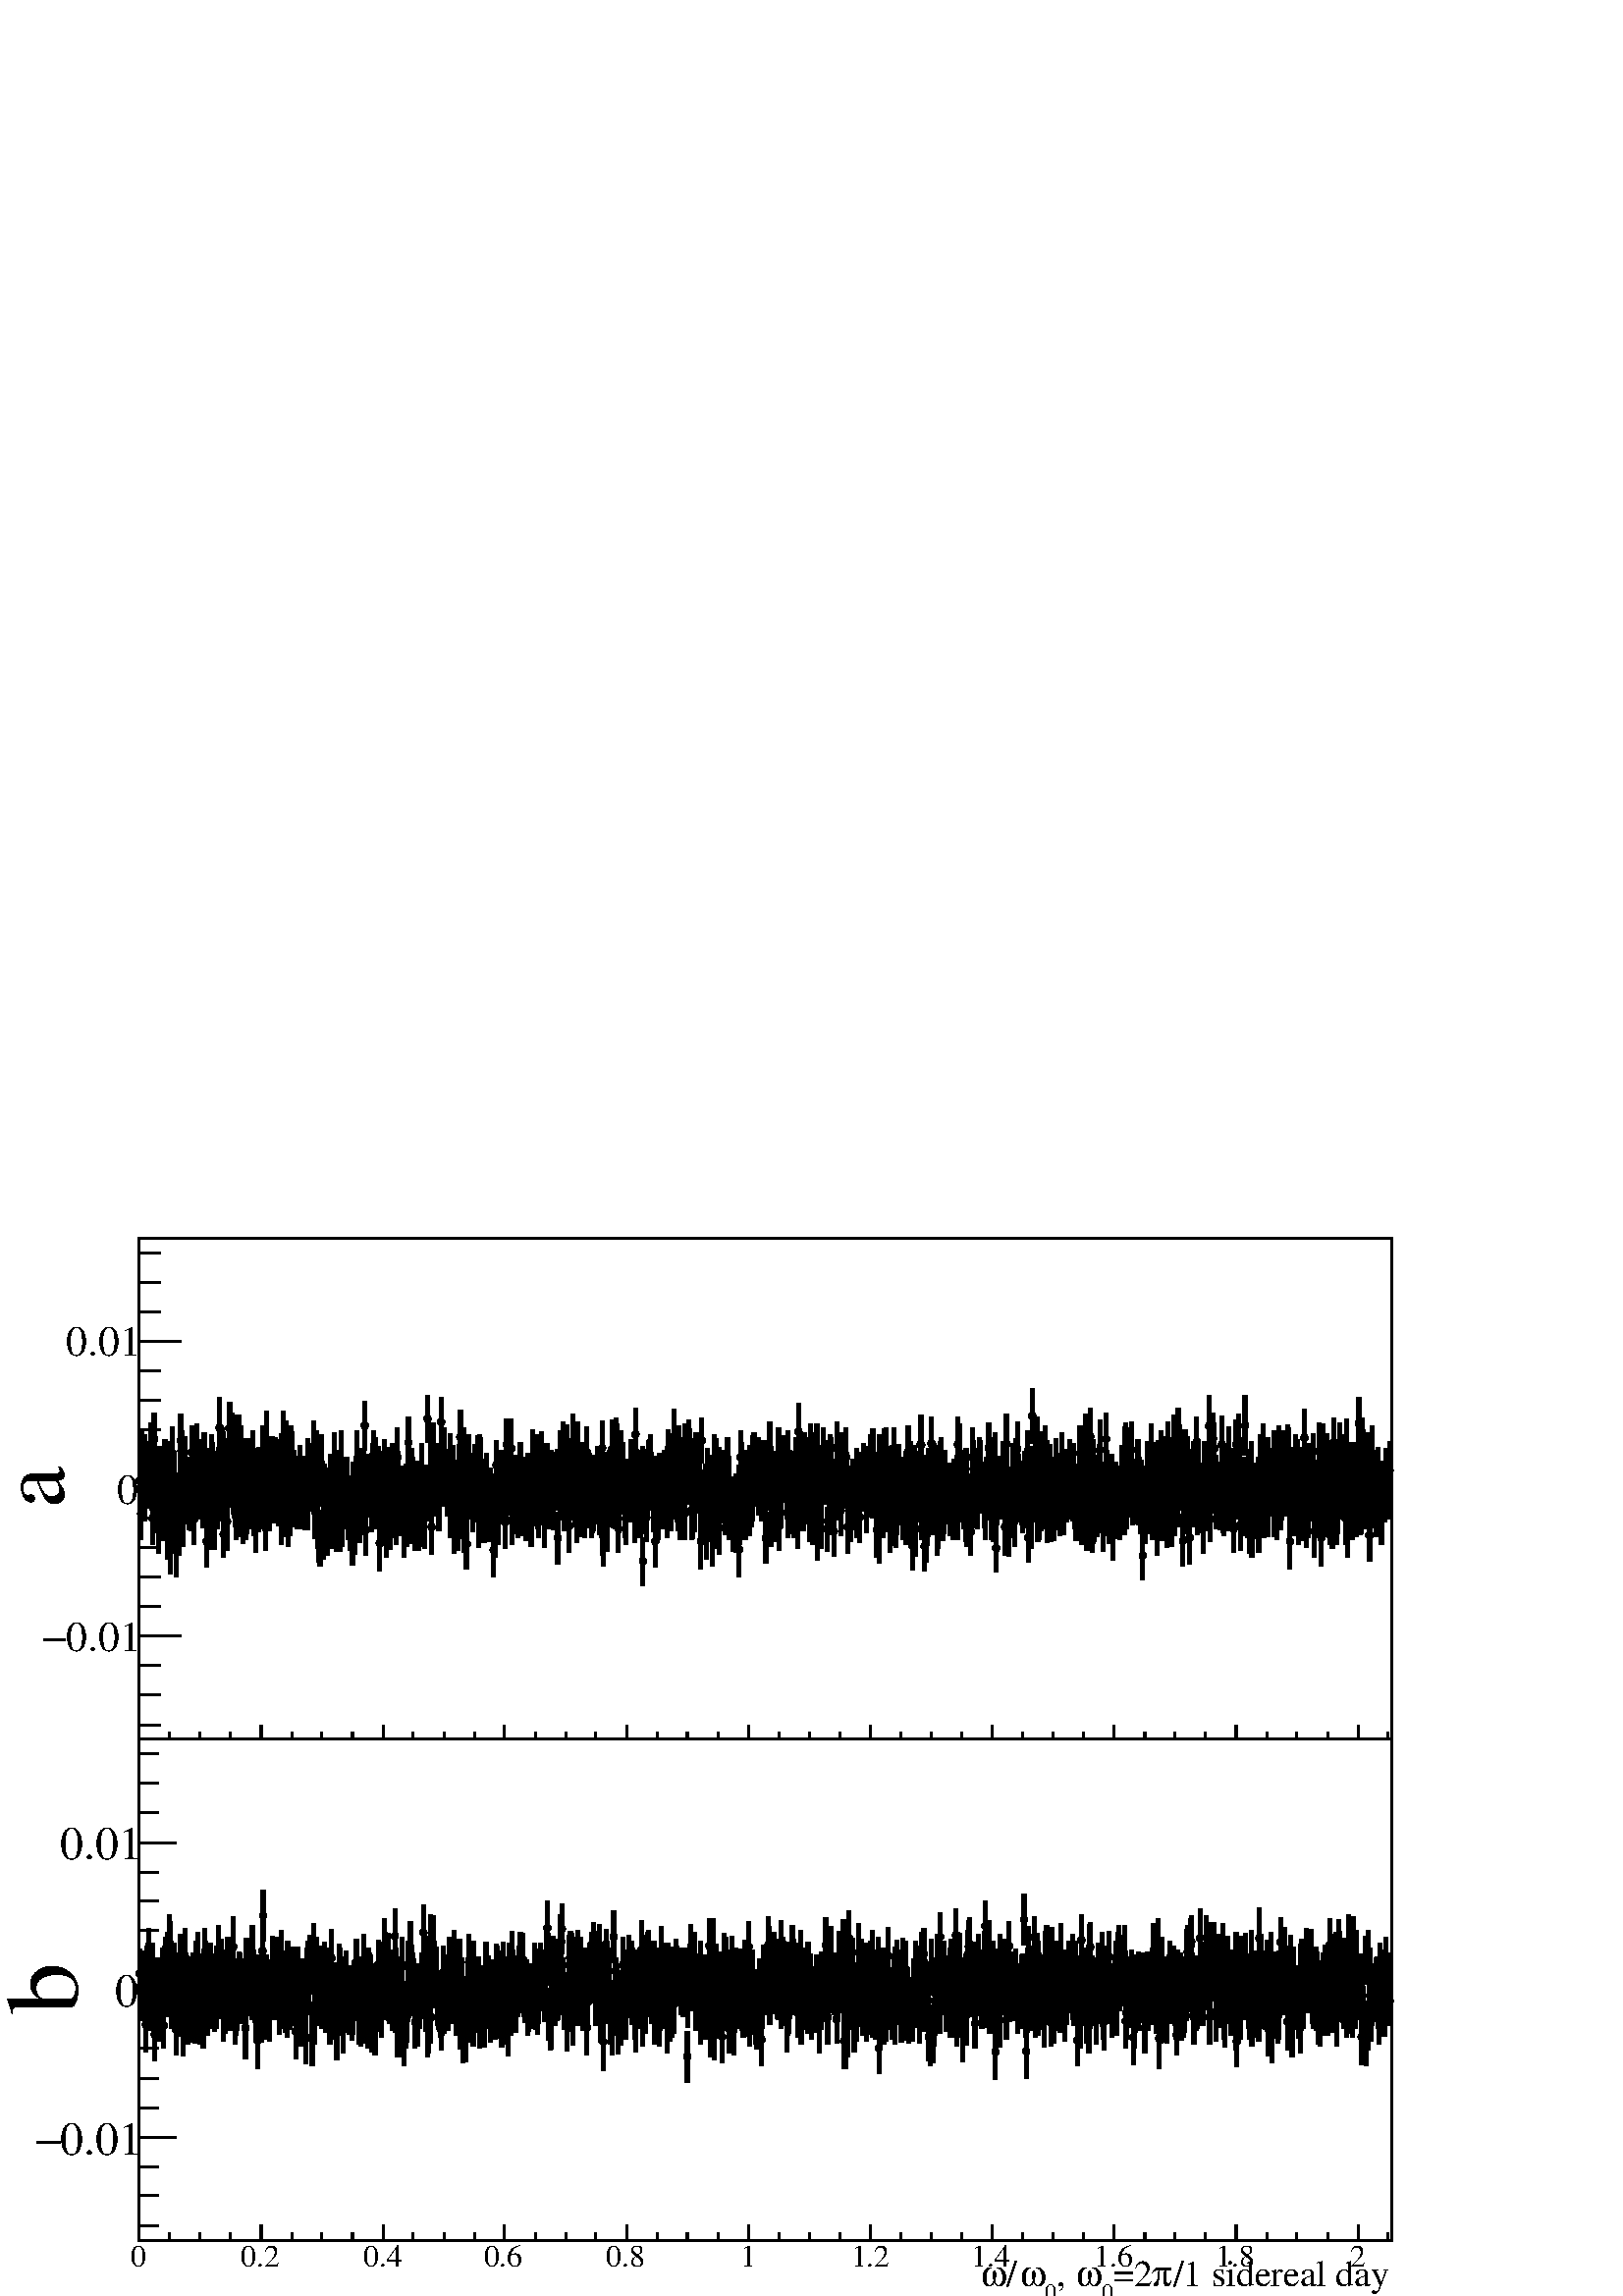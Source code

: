 %!PS-Adobe-2.0 EPSF-2.0
%%BoundingBox:  0 0 567 407
%%EndComments
%%BeginProlog
80 dict begin
/s {stroke} def /l {lineto} def /m {moveto} def /t {translate} def
/r {rotate} def /rl {roll}  def /R {repeat} def
/d {rlineto} def /rm {rmoveto} def /gr {grestore} def /f {eofill} def
/c {setrgbcolor} def /black {0 setgray} def /sd {setdash} def
/cl {closepath} def /sf {scalefont setfont} def /lw {setlinewidth} def
/box {m dup 0 exch d exch 0 d 0 exch neg d cl} def
/NC{systemdict begin initclip end}def/C{NC box clip newpath}def
/bl {box s} def /bf {box f} def /Y { 0 exch d} def /X { 0 d} def 
/K {{pop pop 0 moveto} exch kshow} bind def
/ita {/ang 15 def gsave [1 0 ang dup sin exch cos div 1 0 0] concat} def 
/mp {newpath /y exch def /x exch def} def
/side {[w .77 mul w .23 mul] .385 w mul sd w 0 l currentpoint t -144 r} def
/mr {mp x y w2 0 360 arc} def /m24 {mr s} def /m20 {mr f} def
/mb {mp x y w2 add m w2 neg 0 d 0 w neg d w 0 d 0 w d cl} def
/mt {mp x y w2 add m w2 neg w neg d w 0 d cl} def
/m21 {mb f} def /m25 {mb s} def /m22 {mt f} def /m26{mt s} def
/m23 {mp x y w2 sub m w2 w d w neg 0 d cl f} def
/m27 {mp x y w2 add m w3 neg w2 neg d w3 w2 neg d w3 w2 d cl s} def
/m28 {mp x w2 sub y w2 sub w3 add m w3 0 d  0 w3 neg d w3 0 d 0 w3 d w3 0 d  0 w3 d w3 neg 0 d 0 w3 d w3 neg 0 d 0 w3 neg d w3 neg 0 d cl s } def
/m29 {mp gsave x w2 sub y w2 add w3 sub m currentpoint t 4 {side} repeat cl fill gr} def
/m30 {mp gsave x w2 sub y w2 add w3 sub m currentpoint t 4 {side} repeat cl s gr} def
/m31 {mp x y w2 sub m 0 w d x w2 sub y m w 0 d x w2 sub y w2 add m w w neg d x w2 sub y w2 sub m w w d s} def
/m32 {mp x y w2 sub m w2 w d w neg 0 d cl s} def
/m33 {mp x y w2 add m w3 neg w2 neg d w3 w2 neg d w3 w2 d cl f} def
/m34 {mp x w2 sub y w2 sub w3 add m w3 0 d  0 w3 neg d w3 0 d 0 w3 d w3 0 d  0 w3 d w3 neg 0 d 0 w3 d w3 neg 0 d 0 w3 neg d w3 neg 0 d cl f } def
/m2 {mp x y w2 sub m 0 w d x w2 sub y m w 0 d s} def
/m5 {mp x w2 sub y w2 sub m w w d x w2 sub y w2 add m w w neg d s} def
/reEncode {exch findfont dup length dict begin {1 index /FID eq  {pop pop} {def} ifelse } forall /Encoding exch def currentdict end dup /FontName get exch definefont pop } def [/Times-Bold /Times-Italic /Times-BoldItalic /Helvetica /Helvetica-Oblique
 /Helvetica-Bold /Helvetica-BoldOblique /Courier /Courier-Oblique /Courier-Bold /Courier-BoldOblique /Times-Roman /AvantGarde-Book /AvantGarde-BookOblique /AvantGarde-Demi /AvantGarde-DemiOblique /Bookman-Demi /Bookman-DemiItalic /Bookman-Light
 /Bookman-LightItalic /Helvetica-Narrow /Helvetica-Narrow-Bold /Helvetica-Narrow-BoldOblique /Helvetica-Narrow-Oblique /NewCenturySchlbk-Roman /NewCenturySchlbk-Bold /NewCenturySchlbk-BoldItalic /NewCenturySchlbk-Italic /Palatino-Bold
 /Palatino-BoldItalic /Palatino-Italic /Palatino-Roman ] {ISOLatin1Encoding reEncode } forall
%%EndProlog
%%BeginSetup
%%EndSetup
newpath  gsave  .25 .25 scale  gsave  0 0 t black[  ] 0 sd 3 lw 1 1 1 c 2268 1630 0 0 bf black 1 1 1 c 2041 735 0 817 bf black 1 1 1 c 1837 735 204 817 bf black 1837 735 204 817 bl 204 817 m 1837 X s 204 837 m -20 Y s 249 827 m -10 Y s 293 827 m -10
 Y s 338 827 m -10 Y s 383 837 m -20 Y s 428 827 m -10 Y s 472 827 m -10 Y s 517 827 m -10 Y s 562 837 m -20 Y s 606 827 m -10 Y s 651 827 m -10 Y s 696 827 m -10 Y s 740 837 m -20 Y s 785 827 m -10 Y s 830 827 m -10 Y s 874 827 m -10 Y s 919 837 m
 -20 Y s 964 827 m -10 Y s 1008 827 m -10 Y s 1053 827 m -10 Y s 1098 837 m -20 Y s 1143 827 m -10 Y s 1187 827 m -10 Y s 1232 827 m -10 Y s 1277 837 m -20 Y s 1321 827 m -10 Y s 1366 827 m -10 Y s 1411 827 m -10 Y s 1455 837 m -20 Y s 1500 827 m -10
 Y s 1545 827 m -10 Y s 1589 827 m -10 Y s 1634 837 m -20 Y s 1679 827 m -10 Y s 1723 827 m -10 Y s 1768 827 m -10 Y s 1813 837 m -20 Y s 1858 827 m -10 Y s 1902 827 m -10 Y s 1947 827 m -10 Y s 1992 837 m -20 Y s 1992 837 m -20 Y s 2036 827 m -10 Y
 s
 gsave  2041 735 0 817 C 193.725 789.143 t 0 r /Times-Roman findfont 34.197 sf 0 0 m (0) show NC gr 
 gsave  2041 735 0 817 C 358.96 789.143 t 0 r /Times-Roman findfont 34.197 sf 0 0 m (0.2) show NC gr 
 gsave  2041 735 0 817 C 538.44 789.143 t 0 r /Times-Roman findfont 34.197 sf 0 0 m (0.4) show NC gr 
 gsave  2041 735 0 817 C 715.071 789.143 t 0 r /Times-Roman findfont 34.197 sf 0 0 m (0.6) show NC gr 
 gsave  2041 735 0 817 C 894.552 789.143 t 0 r /Times-Roman findfont 34.197 sf 0 0 m (0.8) show NC gr 
 gsave  2041 735 0 817 C 1088.28 789.143 t 0 r /Times-Roman findfont 34.197 sf 0 0 m (1) show NC gr 
 gsave  2041 735 0 817 C 1253.51 789.143 t 0 r /Times-Roman findfont 34.197 sf 0 0 m (1.2) show NC gr 
 gsave  2041 735 0 817 C 1430.14 789.143 t 0 r /Times-Roman findfont 34.197 sf 0 0 m (1.4) show NC gr 
 gsave  2041 735 0 817 C 1609.62 789.143 t 0 r /Times-Roman findfont 34.197 sf 0 0 m (1.6) show NC gr 
 gsave  2041 735 0 817 C 1789.1 789.143 t 0 r /Times-Roman findfont 34.197 sf 0 0 m (1.8) show NC gr 
 gsave  2041 735 0 817 C 1982.83 789.143 t 0 r /Times-Roman findfont 34.197 sf 0 0 m (2) show NC gr  204 817 m 735 Y s
 gsave  2041 735 0 817 C 94.013 1156.65 t 90 r /Times-Roman findfont 136.79 sf 0 0 m (a) show NC gr  265 968 m -61 X s 235 1011 m -31 X s 235 1055 m -31 X s 235 1098 m -31 X s 235 1141 m -31 X s 265 1184 m -61 X s 235 1228 m -31 X s 235 1271 m -31 X
 s 235 1314 m -31 X s 235 1357 m -31 X s 265 1401 m -61 X s 265 968 m -61 X s 235 925 m -31 X s 235 882 m -31 X s 235 838 m -31 X s 265 1401 m -61 X s 235 1444 m -31 X s 235 1487 m -31 X s 235 1530 m -31 X s
 gsave  2041 735 0 817 C 96.862 945.832 t 0 r /Times-Roman findfont 62.695 sf 0 0 m (0.01) show NC gr 
 gsave  2041 735 0 817 C 62.676 945.832 t 0 r /Symbol findfont 62.695 sf 0 0 m (-) show NC gr 
 gsave  2041 735 0 817 C 170.933 1162.35 t 0 r /Times-Roman findfont 62.695 sf 0 0 m (0) show NC gr 
 gsave  2041 735 0 817 C 96.862 1378.86 t 0 r /Times-Roman findfont 62.695 sf 0 0 m (0.01) show NC gr  6 lw 3 lw /w 11 def /w2 {w 2 div} def /w3 {w 3 div} def 204 1184 205 1196 207 1148 208 1230 209 1226 210 1207 212 1175 213 1224 214 1216 215 1199
 217 1198 218 1204 219 1195 221 1242 222 1218 223 1187 224 1141 226 1257 227 1191 228 1160 229 1179 231 1160 232 1150 233 1131 234 1210 236 1195 237 1174 238 1187 240 1141 241 1161 242 1211 243 1151 245 1117 246 1202 247 1217 248 1174 250 1100 251
 1126 252 1172 253 1237 255 1193 256 1145 257 1153 259 1093 260 1168 261 1139 262 1127 264 1170 265 1255 266 1240 267 1228 269 1142 270 1172 271 1191 272 1225 274 1179 275 1177 276 1191 278 1159 279 1183 280 1158 281 1238 283 1166 284 1166 285 1140
 286 1181 288 1210 289 1238 290 1197 291 1179 293 1204 294 1194 295 1218 297 1166 298 1192 299 1231 300 1231 302 1195 303 1107 304 1164 305 1163 307 1203 308 1154 309 1134 310 1224 312 1214 313 1206 314 1138 315 1180 317 1175 318 1192 319 1162 321
 1204 322 1274 323 1175 324 1175 326 1233 327 1227 328 1118 329 1167 100 { m20} R 331 1216 332 1188 333 1136 334 1221 336 1273 337 1273 338 1214 340 1264 341 1197 342 1186 343 1182 345 1168 346 1150 347 1202 348 1252 350 1252 351 1154 352 1155 353
 1236 355 1194 356 1204 357 1141 359 1218 360 1149 361 1159 362 1159 364 1173 365 1192 366 1223 367 1169 369 1194 370 1173 371 1230 372 1154 374 1203 375 1130 376 1193 378 1185 379 1158 380 1205 381 1181 383 1169 384 1180 385 1209 386 1240 388 1163
 389 1129 390 1168 391 1256 393 1216 394 1184 395 1160 397 1197 398 1216 399 1187 400 1217 402 1170 403 1209 404 1220 405 1215 407 1187 408 1169 409 1168 410 1182 412 1138 413 1227 414 1212 416 1256 417 1155 418 1155 419 1250 421 1211 422 1180 423
 1137 424 1195 426 1156 427 1239 428 1227 429 1204 431 1204 432 1168 433 1168 434 1192 436 1161 437 1171 438 1163 440 1210 441 1172 442 1168 443 1189 445 1189 446 1188 447 1166 448 1182 450 1190 451 1218 452 1165 453 1212 455 1198 456 1198 100 { m20}
 R 457 1194 459 1194 460 1244 461 1221 462 1150 464 1181 465 1234 466 1143 467 1114 469 1111 470 1111 471 1221 472 1196 474 1134 475 1118 476 1181 478 1164 479 1132 480 1121 481 1165 483 1176 484 1176 485 1197 486 1199 488 1134 489 1161 490 1227 491
 1165 493 1131 494 1201 495 1201 497 1165 498 1146 499 1131 500 1223 502 1136 503 1173 504 1186 505 1180 507 1165 508 1191 509 1191 510 1148 512 1160 513 1155 514 1127 516 1162 517 1113 518 1189 519 1126 521 1126 522 1188 523 1188 524 1228 526 1191
 527 1139 528 1201 529 1206 531 1156 532 1199 533 1202 535 1277 536 1124 537 1154 538 1181 540 1192 541 1188 542 1183 543 1188 545 1159 546 1210 547 1160 548 1234 550 1199 551 1216 552 1166 553 1170 555 1206 556 1193 557 1104 559 1144 560 1187 561
 1183 562 1168 564 1221 565 1195 566 1195 567 1124 569 1180 570 1173 571 1206 572 1137 574 1170 575 1213 576 1212 578 1199 579 1171 580 1152 581 1144 583 1230 100 { m20} R 584 1199 585 1153 586 1175 588 1179 589 1163 590 1154 591 1166 593 1121 594
 1155 595 1181 597 1139 598 1179 599 1252 600 1188 602 1144 603 1174 604 1210 605 1191 607 1179 608 1139 609 1129 610 1176 612 1189 613 1143 614 1130 616 1159 617 1140 618 1211 619 1159 621 1143 622 1165 623 1142 624 1181 626 1174 627 1287 628 1175
 629 1175 631 1206 632 1215 633 1128 635 1241 636 1219 637 1195 638 1180 640 1209 641 1212 642 1190 643 1166 645 1165 646 1207 647 1282 648 1211 650 1224 651 1194 652 1235 653 1204 655 1204 656 1184 657 1184 659 1199 660 1227 661 1149 662 1149 664
 1203 665 1209 666 1133 667 1189 669 1144 670 1171 671 1171 672 1134 674 1206 675 1260 676 1260 678 1168 679 1148 680 1129 681 1238 683 1164 684 1103 685 1103 686 1193 688 1231 689 1196 690 1185 691 1178 693 1159 694 1203 695 1190 697 1207 698 1179
 699 1179 700 1222 702 1140 703 1205 704 1224 705 1219 707 1155 708 1155 709 1183 100 { m20} R 710 1142 712 1160 713 1160 714 1197 716 1175 717 1141 718 1169 719 1174 721 1164 722 1164 723 1166 724 1094 726 1121 727 1121 728 1219 729 1170 731 1141
 732 1170 733 1179 735 1199 736 1199 737 1185 738 1178 740 1203 741 1135 742 1176 743 1249 745 1211 746 1183 747 1202 748 1243 750 1243 751 1138 752 1155 754 1189 755 1187 756 1195 757 1174 759 1179 760 1151 761 1183 762 1209 764 1209 765 1190 766
 1189 767 1154 769 1166 770 1164 771 1151 772 1151 774 1194 775 1165 776 1199 778 1199 779 1141 780 1142 781 1230 783 1212 784 1189 785 1166 786 1166 788 1221 789 1165 790 1150 791 1188 793 1183 794 1226 795 1173 797 1196 798 1135 799 1210 800 1210
 802 1214 803 1182 804 1192 805 1162 807 1187 808 1198 809 1178 810 1185 812 1165 813 1190 814 1190 816 1203 817 1202 818 1112 819 1192 821 1176 822 1228 823 1228 824 1196 826 1247 827 1162 828 1162 829 1196 831 1159 832 1241 833 1180 835 1130 836
 1195 100 { m20} R 837 1195 838 1210 840 1254 841 1180 842 1180 843 1168 845 1184 846 1147 847 1238 848 1200 850 1174 851 1174 852 1154 854 1216 855 1191 856 1182 857 1151 859 1165 860 1211 861 1237 862 1190 864 1169 865 1197 866 1181 867 1155 869
 1157 870 1195 871 1162 873 1177 874 1175 875 1187 876 1207 878 1175 879 1149 880 1183 881 1203 883 1244 884 1127 885 1114 886 1146 888 1198 889 1138 890 1132 891 1149 893 1201 894 1192 895 1180 897 1187 898 1243 899 1168 900 1185 902 1162 903 1203
 904 1248 905 1248 907 1126 908 1157 909 1209 910 1234 912 1196 913 1213 914 1185 916 1188 917 1156 918 1140 919 1180 921 1190 922 1187 923 1179 924 1178 926 1215 927 1206 928 1179 929 1206 931 1147 932 1264 933 1238 935 1168 936 1152 937 1200 938
 1164 940 1148 941 1183 942 1208 943 1078 945 1158 946 1203 947 1156 948 1142 950 1179 951 1214 952 1219 954 1227 955 1203 956 1196 957 1190 959 1158 960 1167 961 1107 962 1195 100 { m20} R 964 1166 965 1178 966 1147 967 1195 969 1175 970 1176 971
 1174 973 1166 974 1204 975 1165 976 1175 978 1206 979 1146 980 1229 981 1204 983 1218 984 1160 985 1198 986 1193 988 1260 989 1193 990 1219 991 1177 993 1175 994 1161 995 1240 997 1144 998 1178 999 1167 1000 1209 1002 1163 1003 1215 1004 1234 1005
 1149 1007 1199 1008 1226 1009 1211 1010 1245 1012 1235 1013 1206 1014 1153 1016 1152 1017 1221 1018 1162 1019 1154 1021 1230 1022 1216 1023 1199 1024 1218 1026 1207 1027 1153 1028 1107 1029 1255 1031 1160 1032 1146 1033 1146 1035 1187 1036 1126 1037
 1203 1038 1196 1040 1145 1041 1182 1042 1170 1043 1197 1045 1110 1046 1171 1047 1183 1048 1225 1050 1187 1051 1218 1052 1137 1054 1207 1055 1127 1056 1183 1057 1175 1059 1202 1060 1181 1061 1177 1062 1190 1064 1156 1065 1185 1066 1199 1067 1215 1069
 1192 1070 1143 1071 1162 1073 1149 1074 1162 1075 1131 1076 1161 1078 1130 1079 1132 1080 1167 1081 1150 1083 1184 1084 1095 1085 1139 1086 1231 1088 1215 1089 1181 100 { m20} R 1090 1163 1092 1199 1093 1146 1094 1162 1095 1181 1097 1167 1098 1176
 1099 1155 1100 1211 1102 1170 1103 1175 1104 1224 1105 1227 1107 1227 1108 1217 1109 1195 1110 1195 1112 1217 1113 1182 1114 1192 1116 1196 1117 1174 1118 1182 1119 1218 1121 1218 1122 1156 1123 1112 1124 1112 1126 1194 1127 1205 1128 1196 1129 1243
 1131 1141 1132 1182 1133 1144 1135 1144 1136 1147 1137 1200 1138 1200 1140 1153 1141 1175 1142 1236 1143 1130 1145 1187 1146 1171 1147 1219 1148 1219 1150 1209 1151 1202 1152 1202 1154 1184 1155 1149 1156 1227 1157 1185 1159 1201 1160 1197 1161 1157
 1162 1181 1164 1148 1165 1158 1166 1158 1167 1220 1169 1154 1170 1141 1171 1268 1173 1210 1174 1222 1175 1195 1176 1192 1178 1154 1179 1227 1180 1227 1181 1209 1183 1169 1184 1183 1185 1219 1186 1195 1188 1148 1189 1241 1190 1208 1192 1136 1193 1163
 1194 1163 1195 1228 1197 1177 1198 1244 1199 1116 1200 1166 1202 1201 1203 1173 1204 1137 1205 1193 1207 1236 1208 1236 1209 1205 1211 1208 1212 1208 1213 1125 1214 1216 1216 1187 100 { m20} R 1217 1228 1218 1159 1219 1220 1221 1155 1222 1155 1223
 1122 1224 1192 1226 1192 1227 1244 1228 1215 1229 1183 1231 1182 1232 1204 1233 1152 1235 1224 1236 1224 1237 1207 1238 1200 1240 1200 1241 1231 1242 1197 1243 1128 1245 1181 1246 1171 1247 1144 1248 1158 1250 1158 1251 1190 1252 1172 1254 1172 1255
 1186 1256 1152 1257 1201 1259 1167 1260 1183 1261 1143 1262 1199 1264 1199 1265 1193 1266 1215 1267 1215 1269 1207 1270 1192 1271 1158 1273 1186 1274 1198 1275 1199 1276 1223 1278 1196 1279 1181 1280 1233 1281 1233 1283 1193 1284 1180 1285 1149 1286
 1124 1288 1156 1289 1225 1290 1117 1292 1209 1293 1170 1294 1153 1295 1153 1297 1230 1298 1161 1299 1194 1300 1232 1302 1187 1303 1209 1304 1174 1305 1132 1307 1184 1308 1208 1309 1208 1311 1233 1312 1145 1313 1141 1314 1134 1316 1153 1317 1171 1318
 1210 1319 1171 1321 1179 1322 1190 1323 1190 1324 1149 1326 1169 1327 1169 1328 1140 1329 1194 1331 1208 1332 1239 1333 1179 1335 1211 1336 1146 1337 1146 1338 1101 1340 1199 1341 1199 1342 1143 100 { m20} R 1343 1125 1345 1196 1346 1185 1347 1173
 1348 1177 1350 1249 1351 1249 1352 1145 1354 1171 1355 1171 1356 1100 1357 1194 1359 1116 1360 1141 1361 1165 1362 1204 1364 1180 1365 1180 1366 1251 1367 1157 1369 1157 1370 1211 1371 1209 1373 1177 1374 1121 1375 1178 1376 1139 1378 1205 1379 1213
 1380 1223 1381 1148 1383 1148 1384 1175 1385 1159 1386 1202 1388 1174 1389 1174 1390 1171 1392 1184 1393 1170 1394 1152 1395 1183 1397 1183 1398 1150 1399 1188 1400 1156 1402 1187 1403 1191 1404 1146 1405 1249 1407 1237 1408 1181 1409 1177 1411 1177
 1412 1174 1413 1195 1414 1162 1416 1147 1417 1202 1418 1139 1419 1156 1421 1166 1422 1151 1423 1121 1424 1121 1426 1231 1427 1173 1428 1213 1430 1186 1431 1165 1432 1183 1433 1166 1435 1207 1436 1217 1437 1215 1438 1215 1440 1185 1441 1187 1442 1187
 1443 1167 1445 1153 1446 1191 1447 1191 1448 1178 1450 1244 1451 1191 1452 1191 1454 1142 1455 1216 1456 1216 1457 1147 1459 1214 1460 1224 1461 1097 1462 1175 1464 1184 1465 1190 1466 1190 1467 1183 1469 1175 100 { m20} R 1470 1175 1471 1215 1473
 1192 1474 1128 1475 1179 1476 1250 1478 1170 1479 1122 1480 1122 1481 1174 1483 1153 1484 1153 1485 1197 1486 1210 1488 1137 1489 1180 1490 1217 1492 1243 1493 1191 1494 1195 1495 1183 1497 1186 1498 1186 1499 1167 1500 1160 1502 1166 1503 1199 1504
 1172 1505 1211 1507 1232 1508 1112 1509 1157 1511 1150 1512 1208 1513 1142 1514 1291 1516 1178 1517 1172 1518 1190 1519 1212 1521 1253 1522 1150 1523 1155 1524 1149 1526 1221 1527 1163 1528 1164 1530 1167 1531 1166 1532 1214 1533 1237 1535 1214 1536
 1145 1537 1207 1538 1194 1540 1208 1541 1163 1542 1147 1543 1192 1545 1187 1546 1148 1547 1171 1549 1221 1550 1180 1551 1179 1552 1160 1554 1199 1555 1153 1556 1162 1557 1228 1559 1197 1560 1154 1561 1202 1562 1177 1564 1194 1565 1174 1566 1201 1567
 1179 1569 1219 1570 1181 1571 1184 1573 1174 1574 1211 1575 1185 1576 1166 1578 1143 1579 1179 1580 1151 1581 1144 1583 1204 1584 1236 1585 1152 1586 1145 1588 1187 1589 1141 1590 1201 1592 1258 1593 1172 1594 1137 1595 1198 100 { m20} R 1597 1230
 1598 1175 1599 1261 1600 1140 1602 1131 1603 1136 1604 1218 1605 1146 1607 1196 1608 1176 1609 1156 1611 1159 1612 1210 1613 1241 1614 1201 1616 1182 1617 1159 1618 1132 1619 1157 1621 1186 1622 1257 1623 1177 1624 1206 1626 1178 1627 1145 1628 1155
 1630 1180 1631 1194 1632 1119 1633 1189 1635 1171 1636 1190 1637 1151 1638 1167 1640 1158 1641 1174 1642 1146 1643 1163 1645 1211 1646 1202 1647 1160 1649 1157 1650 1234 1651 1240 1652 1163 1654 1179 1655 1187 1656 1215 1657 1236 1659 1241 1660 1185
 1661 1166 1662 1169 1664 1190 1665 1192 1666 1173 1667 1174 1669 1215 1670 1170 1671 1189 1673 1157 1674 1186 1675 1169 1676 1086 1678 1150 1679 1142 1680 1177 1681 1165 1683 1208 1684 1182 1685 1154 1686 1185 1688 1216 1689 1240 1690 1149 1692 1158
 1693 1188 1694 1210 1695 1201 1697 1122 1698 1208 1699 1213 1700 1152 1702 1211 1703 1226 1704 1223 1705 1147 1707 1175 1708 1219 1709 1215 1711 1137 1712 1220 1713 1241 1714 1139 1716 1149 1717 1154 1718 1136 1719 1221 1721 1252 1722 1175 100 {
 m20} R 1723 1156 1724 1229 1726 1247 1727 1168 1728 1261 1730 1243 1731 1203 1732 1201 1733 1213 1735 1108 1736 1157 1737 1192 1738 1233 1740 1158 1741 1181 1742 1222 1743 1166 1745 1113 1746 1202 1747 1198 1749 1169 1750 1207 1751 1210 1752 1193
 1754 1190 1755 1253 1756 1158 1757 1214 1759 1185 1760 1175 1761 1157 1762 1160 1764 1183 1765 1128 1766 1215 1768 1193 1769 1185 1770 1163 1771 1182 1773 1276 1774 1196 1775 1140 1776 1222 1778 1186 1779 1258 1780 1205 1781 1243 1783 1160 1784 1191
 1785 1172 1786 1175 1788 1182 1789 1166 1790 1183 1792 1249 1793 1162 1794 1162 1795 1152 1797 1169 1798 1207 1799 1192 1800 1160 1802 1233 1803 1177 1804 1183 1805 1167 1807 1164 1808 1204 1809 1125 1811 1191 1812 1178 1813 1249 1814 1194 1816 1194
 1817 1255 1818 1210 1819 1131 1821 1174 1822 1155 1823 1157 1824 1191 1826 1277 1827 1189 1828 1158 1830 1151 1831 1201 1832 1191 1833 1128 1835 1214 1836 1122 1837 1137 1838 1177 1840 1169 1841 1152 1842 1180 1843 1172 1845 1196 1846 1130 1847 1153
 1849 1226 100 { m20} R 1850 1213 1851 1223 1852 1238 1854 1153 1855 1180 1856 1166 1857 1167 1859 1220 1860 1153 1861 1203 1862 1188 1864 1196 1865 1189 1866 1187 1868 1149 1869 1231 1870 1200 1871 1186 1873 1145 1874 1182 1875 1234 1876 1210 1878
 1223 1879 1161 1880 1181 1881 1225 1883 1229 1884 1195 1885 1200 1887 1185 1888 1241 1889 1226 1890 1238 1892 1107 1893 1168 1894 1209 1895 1193 1897 1165 1898 1206 1899 1152 1900 1225 1902 1193 1903 1220 1904 1147 1905 1201 1907 1176 1908 1198 1909
 1206 1911 1145 1912 1205 1913 1259 1914 1177 1916 1140 1917 1171 1918 1196 1919 1155 1921 1216 1922 1180 1923 1204 1924 1175 1926 1222 1927 1167 1928 1122 1930 1152 1931 1178 1932 1184 1933 1187 1935 1239 1936 1173 1937 1135 1938 1112 1940 1178 1941
 1236 1942 1156 1943 1174 1945 1175 1946 1225 1947 1193 1949 1155 1950 1142 1951 1209 1952 1162 1954 1135 1955 1148 1956 1252 1957 1214 1959 1166 1960 1143 1961 1161 1962 1157 1964 1209 1965 1238 1966 1181 1968 1192 1969 1195 1970 1217 1971 1224 1973
 1141 1974 1170 1975 1248 100 { m20} R 1976 1121 1978 1193 1979 1157 1980 1214 1981 1182 1983 1213 1984 1150 1985 1166 1987 1217 1988 1160 1989 1150 1990 1187 1992 1206 1993 1280 1994 1160 1995 1160 1997 1155 1998 1252 1999 1229 2000 1215 2002 1183
 2003 1183 2004 1158 2006 1226 2007 1167 2008 1116 2009 1116 2011 1198 2012 1237 2013 1186 2014 1170 2016 1179 2017 1179 2018 1157 2019 1197 2021 1207 2022 1171 2023 1171 2024 1159 2026 1142 2027 1176 2028 1184 2030 1176 2031 1176 2032 1205 2033 1178
 2035 1174 2036 1186 2037 1186 2038 1211 50 { m20} R 6 lw 204 1184 m s 204 1184 m s 205 1196 m 39 Y s 205 1196 m -38 Y s 207 1148 m 38 Y s 207 1148 m -38 Y s 208 1230 m 42 Y s 208 1230 m -41 Y s 209 1226 m 36 Y s 209 1226 m -37 Y s 210 1207 m 38 Y s
 210 1207 m -39 Y s 212 1175 m 37 Y s 212 1175 m -38 Y s 213 1224 m 39 Y s 213 1224 m -40 Y s 214 1216 m 38 Y s 214 1216 m -38 Y s 215 1199 m 36 Y s 215 1199 m -36 Y s 217 1198 m 40 Y s 217 1198 m -40 Y s 218 1204 m 46 Y s 218 1204 m -45 Y s 219 1195
 m 39 Y s 219 1195 m -39 Y s 221 1242 m 39 Y s 221 1242 m -38 Y s 222 1218 m 41 Y s 222 1218 m -40 Y s 223 1187 m 36 Y s 223 1187 m -35 Y s 224 1141 m 39 Y s 224 1141 m -39 Y s 226 1257 m 38 Y s 226 1257 m -38 Y s 227 1191 m 36 Y s 227 1191 m -36 Y s
 228 1160 m 41 Y s 228 1160 m -41 Y s 229 1179 m 34 Y s 229 1179 m -34 Y s 231 1160 m 37 Y s 231 1160 m -36 Y s 232 1150 m 35 Y s 232 1150 m -35 Y s 233 1131 m 43 Y s 233 1131 m -42 Y s 234 1210 m 36 Y s 234 1210 m -36 Y s 236 1195 m 38 Y s 236 1195
 m -39 Y s 237 1174 m 36 Y s 237 1174 m -37 Y s 238 1187 m 38 Y s 238 1187 m -37 Y s 240 1141 m 32 Y s 240 1141 m -33 Y s 241 1161 m 42 Y s 241 1161 m -42 Y s 242 1211 m 45 Y s 242 1211 m -45 Y s 243 1151 m 41 Y s 243 1151 m -40 Y s 245 1117 m 37 Y s
 245 1117 m -37 Y s 246 1202 m 41 Y s 246 1202 m -42 Y s 247 1217 m 36 Y s 247 1217 m -36 Y s 248 1174 m 41 Y s 248 1174 m -41 Y s 250 1100 m 40 Y s 250 1100 m -41 Y s 251 1126 m 34 Y s 251 1126 m -34 Y s 252 1172 m 38 Y s 252 1172 m -37 Y s 253 1237
 m 38 Y s 253 1237 m -39 Y s 255 1193 m 41 Y s 255 1193 m -41 Y s 256 1145 m 39 Y s 256 1145 m -39 Y s 257 1153 m 41 Y s 257 1153 m -40 Y s 259 1093 m 39 Y s 259 1093 m -38 Y s 260 1168 m 39 Y s 260 1168 m -40 Y s 261 1139 m 37 Y s 261 1139 m -38 Y s
 262 1127 m 40 Y s 262 1127 m -40 Y s 264 1170 m 44 Y s 264 1170 m -44 Y s 265 1255 m 39 Y s 265 1255 m -39 Y s 266 1240 m 37 Y s 266 1240 m -37 Y s 267 1228 m 41 Y s 267 1228 m -41 Y s 269 1142 m 42 Y s 269 1142 m -42 Y s 270 1172 m 39 Y s 270 1172
 m -39 Y s 271 1191 m 40 Y s 271 1191 m -40 Y s 272 1225 m 36 Y s 272 1225 m -35 Y s 274 1179 m 33 Y s 274 1179 m -33 Y s 275 1177 m 44 Y s 275 1177 m -45 Y s 276 1191 m 40 Y s 276 1191 m -39 Y s 278 1159 m 35 Y s 278 1159 m -35 Y s 279 1183 m 38 Y s
 279 1183 m -38 Y s 280 1158 m 34 Y s 280 1158 m -35 Y s 281 1238 m 39 Y s 281 1238 m -40 Y s 283 1166 m 36 Y s 283 1166 m -36 Y s 284 1166 m 36 Y s 284 1166 m -36 Y s 285 1140 m 38 Y s 285 1140 m -37 Y s 286 1181 m 42 Y s 286 1181 m -43 Y s 288 1210
 m 37 Y s 288 1210 m -37 Y s 289 1238 m 42 Y s 289 1238 m -43 Y s 290 1197 m 39 Y s 290 1197 m -38 Y s 291 1179 m 39 Y s 291 1179 m -39 Y s 293 1204 m 39 Y s 293 1204 m -40 Y s 294 1194 m 41 Y s 294 1194 m -40 Y s 295 1218 m 38 Y s 295 1218 m -38 Y s
 297 1166 m 40 Y s 297 1166 m -39 Y s 298 1192 m 37 Y s 298 1192 m -37 Y s 299 1231 m 35 Y s 299 1231 m -35 Y s 300 1231 m 36 Y s 300 1231 m -36 Y s 302 1195 m 40 Y s 302 1195 m -40 Y s 303 1107 m 38 Y s 303 1107 m -38 Y s 304 1164 m 38 Y s 304 1164
 m -38 Y s 305 1163 m 39 Y s 305 1163 m -39 Y s 307 1203 m 41 Y s 307 1203 m -40 Y s 308 1154 m 45 Y s 308 1154 m -44 Y s 309 1134 m 38 Y s 309 1134 m -39 Y s 310 1224 m 40 Y s 310 1224 m -41 Y s 312 1214 m 38 Y s 312 1214 m -38 Y s 313 1206 m 33 Y s
 313 1206 m -33 Y s 314 1138 m 43 Y s 314 1138 m -43 Y s 315 1180 m 37 Y s 315 1180 m -37 Y s 317 1175 m 35 Y s 317 1175 m -35 Y s 318 1192 m 36 Y s 318 1192 m -36 Y s 319 1162 m 36 Y s 319 1162 m -37 Y s 321 1204 m 41 Y s 321 1204 m -40 Y s 322 1274
 m 44 Y s 322 1274 m -43 Y s 323 1175 m 38 Y s 323 1175 m -38 Y s 324 1175 m 38 Y s 324 1175 m -38 Y s 326 1233 m 40 Y s 326 1233 m -39 Y s 327 1227 m 41 Y s 327 1227 m -41 Y s 328 1118 m 34 Y s 328 1118 m -34 Y s 329 1167 m 38 Y s 329 1167 m -38 Y s
 331 1216 m 35 Y s 331 1216 m -36 Y s 332 1188 m 41 Y s 332 1188 m -41 Y s 333 1136 m 42 Y s 333 1136 m -42 Y s 334 1221 m 37 Y s 334 1221 m -36 Y s 336 1273 m 38 Y s 336 1273 m -38 Y s 337 1273 m 38 Y s 337 1273 m -38 Y s 338 1214 m 37 Y s 338 1214
 m -37 Y s 340 1264 m 31 Y s 340 1264 m -31 Y s 341 1197 m 40 Y s 341 1197 m -40 Y s 342 1186 m 39 Y s 342 1186 m -39 Y s 343 1182 m 40 Y s 343 1182 m -41 Y s 345 1168 m 41 Y s 345 1168 m -40 Y s 346 1150 m 40 Y s 346 1150 m -41 Y s 347 1202 m 42 Y s
 347 1202 m -43 Y s 348 1252 m 40 Y s 348 1252 m -40 Y s 350 1252 m 40 Y s 350 1252 m -40 Y s 351 1154 m 40 Y s 351 1154 m -40 Y s 352 1155 m 40 Y s 352 1155 m -39 Y s 353 1236 m 40 Y s 353 1236 m -39 Y s 355 1194 m 35 Y s 355 1194 m -34 Y s 356 1204
 m 40 Y s 356 1204 m -40 Y s 357 1141 m 38 Y s 357 1141 m -37 Y s 359 1218 m 40 Y s 359 1218 m -40 Y s 360 1149 m 39 Y s 360 1149 m -39 Y s 361 1159 m 40 Y s 361 1159 m -41 Y s 362 1159 m 40 Y s 362 1159 m -41 Y s 364 1173 m 41 Y s 364 1173 m -41 Y s
 365 1192 m 39 Y s 365 1192 m -40 Y s 366 1223 m 35 Y s 366 1223 m -34 Y s 367 1169 m 42 Y s 367 1169 m -43 Y s 369 1194 m 45 Y s 369 1194 m -45 Y s 370 1173 m 43 Y s 370 1173 m -43 Y s 371 1230 m 40 Y s 371 1230 m -41 Y s 372 1154 m 40 Y s 372 1154
 m -39 Y s 374 1203 m 40 Y s 374 1203 m -40 Y s 375 1130 m 40 Y s 375 1130 m -39 Y s 376 1193 m 36 Y s 376 1193 m -36 Y s 378 1185 m 39 Y s 378 1185 m -38 Y s 379 1158 m 37 Y s 379 1158 m -37 Y s 380 1205 m 40 Y s 380 1205 m -40 Y s 381 1181 m 41 Y s
 381 1181 m -42 Y s 383 1169 m 39 Y s 383 1169 m -38 Y s 384 1180 m 41 Y s 384 1180 m -41 Y s 385 1209 m 43 Y s 385 1209 m -42 Y s 386 1240 m 37 Y s 386 1240 m -37 Y s 388 1163 m 41 Y s 388 1163 m -41 Y s 389 1129 m 35 Y s 389 1129 m -35 Y s 390 1168
 m 42 Y s 390 1168 m -43 Y s 391 1256 m 42 Y s 391 1256 m -42 Y s 393 1216 m 39 Y s 393 1216 m -39 Y s 394 1184 m 36 Y s 394 1184 m -37 Y s 395 1160 m 38 Y s 395 1160 m -38 Y s 397 1197 m 39 Y s 397 1197 m -39 Y s 398 1216 m 41 Y s 398 1216 m -40 Y s
 399 1187 m 40 Y s 399 1187 m -39 Y s 400 1217 m 44 Y s 400 1217 m -44 Y s 402 1170 m 36 Y s 402 1170 m -36 Y s 403 1209 m 36 Y s 403 1209 m -37 Y s 404 1220 m 39 Y s 404 1220 m -38 Y s 405 1215 m 41 Y s 405 1215 m -40 Y s 407 1187 m 35 Y s 407 1187
 m -36 Y s 408 1169 m 40 Y s 408 1169 m -39 Y s 409 1168 m 38 Y s 409 1168 m -39 Y s 410 1182 m 39 Y s 410 1182 m -39 Y s 412 1138 m 36 Y s 412 1138 m -36 Y s 413 1227 m 38 Y s 413 1227 m -38 Y s 414 1212 m 37 Y s 414 1212 m -36 Y s 416 1256 m 42 Y s
 416 1256 m -41 Y s 417 1155 m 39 Y s 417 1155 m -38 Y s 418 1155 m 40 Y s 418 1155 m -41 Y s 419 1250 m 34 Y s 419 1250 m -33 Y s 421 1211 m 39 Y s 421 1211 m -39 Y s 422 1180 m 36 Y s 422 1180 m -37 Y s 423 1137 m 38 Y s 423 1137 m -38 Y s 424 1195
 m 39 Y s 424 1195 m -40 Y s 426 1156 m 41 Y s 426 1156 m -41 Y s 427 1239 m 37 Y s 427 1239 m -38 Y s 428 1227 m 41 Y s 428 1227 m -40 Y s 429 1204 m 37 Y s 429 1204 m -37 Y s 431 1204 m 37 Y s 431 1204 m -37 Y s 432 1168 m 40 Y s 432 1168 m -40 Y s
 433 1168 m 40 Y s 433 1168 m -40 Y s 434 1192 m 40 Y s 434 1192 m -40 Y s 436 1161 m 35 Y s 436 1161 m -35 Y s 437 1171 m 40 Y s 437 1171 m -41 Y s 438 1163 m 38 Y s 438 1163 m -38 Y s 440 1210 m 38 Y s 440 1210 m -37 Y s 441 1172 m 37 Y s 441 1172
 m -36 Y s 442 1168 m 42 Y s 442 1168 m -43 Y s 443 1189 m 40 Y s 443 1189 m -39 Y s 445 1189 m 40 Y s 445 1189 m -39 Y s 446 1188 m 44 Y s 446 1188 m -45 Y s 447 1166 m 42 Y s 447 1166 m -42 Y s 448 1182 m 44 Y s 448 1182 m -44 Y s 450 1190 m 41 Y s
 450 1190 m -42 Y s 451 1218 m 40 Y s 451 1218 m -40 Y s 452 1165 m 42 Y s 452 1165 m -41 Y s 453 1212 m 38 Y s 453 1212 m -38 Y s 455 1198 m 34 Y s 455 1198 m -34 Y s 456 1198 m 34 Y s 456 1198 m -34 Y s 457 1194 m 44 Y s 457 1194 m -43 Y s 459 1194
 m 44 Y s 459 1194 m -43 Y s 460 1244 m 40 Y s 460 1244 m -40 Y s 461 1221 m 46 Y s 461 1221 m -46 Y s 462 1150 m 40 Y s 462 1150 m -39 Y s 464 1181 m 42 Y s 464 1181 m -41 Y s 465 1234 m 36 Y s 465 1234 m -36 Y s 466 1143 m 46 Y s 466 1143 m -46 Y s
 467 1114 m 39 Y s 467 1114 m -38 Y s 469 1111 m 41 Y s 469 1111 m -40 Y s 470 1111 m 41 Y s 470 1111 m -40 Y s 471 1221 m 43 Y s 471 1221 m -43 Y s 472 1196 m 38 Y s 472 1196 m -37 Y s 474 1134 m 38 Y s 474 1134 m -38 Y s 475 1118 m 37 Y s 475 1118
 m -38 Y s 476 1181 m 39 Y s 476 1181 m -39 Y s 478 1164 m 44 Y s 478 1164 m -43 Y s 479 1132 m 39 Y s 479 1132 m -38 Y s 480 1121 m 35 Y s 480 1121 m -34 Y s 481 1165 m 34 Y s 481 1165 m -34 Y s 483 1176 m 39 Y s 483 1176 m -39 Y s 484 1176 m 39 Y s
 484 1176 m -39 Y s 485 1197 m 38 Y s 485 1197 m -38 Y s 486 1199 m 36 Y s 486 1199 m -36 Y s 488 1134 m 37 Y s 488 1134 m -38 Y s 489 1161 m 43 Y s 489 1161 m -44 Y s 490 1227 m 40 Y s 490 1227 m -40 Y s 491 1165 m 36 Y s 491 1165 m -36 Y s 493 1131
 m 39 Y s 493 1131 m -39 Y s 494 1201 m 39 Y s 494 1201 m -40 Y s 495 1201 m 39 Y s 495 1201 m -40 Y s 497 1165 m 42 Y s 497 1165 m -42 Y s 498 1146 m 38 Y s 498 1146 m -39 Y s 499 1131 m 38 Y s 499 1131 m -39 Y s 500 1223 m 47 Y s 500 1223 m -47 Y s
 502 1136 m 37 Y s 502 1136 m -36 Y s 503 1173 m 35 Y s 503 1173 m -35 Y s 504 1186 m 34 Y s 504 1186 m -35 Y s 505 1180 m 32 Y s 505 1180 m -33 Y s 507 1165 m 39 Y s 507 1165 m -39 Y s 508 1191 m 39 Y s 508 1191 m -40 Y s 509 1191 m 39 Y s 509 1191
 m -40 Y s 510 1148 m 37 Y s 510 1148 m -38 Y s 512 1160 m 37 Y s 512 1160 m -36 Y s 513 1155 m 38 Y s 513 1155 m -37 Y s 514 1127 m 33 Y s 514 1127 m -34 Y s 516 1162 m 41 Y s 516 1162 m -41 Y s 517 1113 m 42 Y s 517 1113 m -41 Y s 518 1189 m 35 Y s
 518 1189 m -35 Y s 519 1126 m 38 Y s 519 1126 m -38 Y s 521 1126 m 38 Y s 521 1126 m -38 Y s 522 1188 m 37 Y s 522 1188 m -37 Y s 523 1188 m 37 Y s 523 1188 m -37 Y s 524 1228 m 41 Y s 524 1228 m -41 Y s 526 1191 m 43 Y s 526 1191 m -44 Y s 527 1139
 m 35 Y s 527 1139 m -34 Y s 528 1201 m 38 Y s 528 1201 m -38 Y s 529 1206 m 38 Y s 529 1206 m -37 Y s 531 1156 m 40 Y s 531 1156 m -39 Y s 532 1199 m 38 Y s 532 1199 m -37 Y s 533 1202 m 40 Y s 533 1202 m -40 Y s 535 1277 m 36 Y s 535 1277 m -36 Y s
 536 1124 m 37 Y s 536 1124 m -38 Y s 537 1154 m 38 Y s 537 1154 m -38 Y s 538 1181 m 37 Y s 538 1181 m -38 Y s 540 1192 m 43 Y s 540 1192 m -42 Y s 541 1188 m 39 Y s 541 1188 m -39 Y s 542 1183 m 40 Y s 542 1183 m -41 Y s 543 1188 m 39 Y s 543 1188
 m -40 Y s 545 1159 m 38 Y s 545 1159 m -38 Y s 546 1210 m 40 Y s 546 1210 m -39 Y s 547 1160 m 35 Y s 547 1160 m -35 Y s 548 1234 m 35 Y s 548 1234 m -34 Y s 550 1199 m 36 Y s 550 1199 m -35 Y s 551 1216 m 43 Y s 551 1216 m -43 Y s 552 1166 m 40 Y s
 552 1166 m -41 Y s 553 1170 m 36 Y s 553 1170 m -36 Y s 555 1206 m 40 Y s 555 1206 m -40 Y s 556 1193 m 46 Y s 556 1193 m -45 Y s 557 1104 m 40 Y s 557 1104 m -40 Y s 559 1144 m 40 Y s 559 1144 m -40 Y s 560 1187 m 37 Y s 560 1187 m -37 Y s 561 1183
 m 35 Y s 561 1183 m -34 Y s 562 1168 m 38 Y s 562 1168 m -39 Y s 564 1221 m 36 Y s 564 1221 m -35 Y s 565 1195 m 38 Y s 565 1195 m -38 Y s 566 1195 m 43 Y s 566 1195 m -43 Y s 567 1124 m 41 Y s 567 1124 m -41 Y s 569 1180 m 40 Y s 569 1180 m -40 Y s
 570 1173 m 38 Y s 570 1173 m -39 Y s 571 1206 m 39 Y s 571 1206 m -39 Y s 572 1137 m 42 Y s 572 1137 m -42 Y s 574 1170 m 40 Y s 574 1170 m -40 Y s 575 1213 m 38 Y s 575 1213 m -38 Y s 576 1212 m 39 Y s 576 1212 m -40 Y s 578 1199 m 37 Y s 578 1199
 m -38 Y s 579 1171 m 40 Y s 579 1171 m -39 Y s 580 1152 m 40 Y s 580 1152 m -40 Y s 581 1144 m 41 Y s 581 1144 m -41 Y s 583 1230 m 43 Y s 583 1230 m -43 Y s 584 1199 m 40 Y s 584 1199 m -39 Y s 585 1153 m 37 Y s 585 1153 m -38 Y s 586 1175 m 41 Y s
 586 1175 m -41 Y s 588 1179 m 38 Y s 588 1179 m -39 Y s 589 1163 m 38 Y s 589 1163 m -39 Y s 590 1154 m 36 Y s 590 1154 m -35 Y s 591 1166 m 39 Y s 591 1166 m -38 Y s 593 1121 m 37 Y s 593 1121 m -37 Y s 594 1155 m 42 Y s 594 1155 m -42 Y s 595 1181
 m 39 Y s 595 1181 m -38 Y s 597 1139 m 40 Y s 597 1139 m -40 Y s 598 1179 m 37 Y s 598 1179 m -37 Y s 599 1252 m 38 Y s 599 1252 m -39 Y s 600 1188 m 37 Y s 600 1188 m -36 Y s 602 1144 m 39 Y s 602 1144 m -40 Y s 603 1174 m 38 Y s 603 1174 m -39 Y s
 604 1210 m 34 Y s 604 1210 m -33 Y s 605 1191 m 40 Y s 605 1191 m -41 Y s 607 1179 m 36 Y s 607 1179 m -37 Y s 608 1139 m 40 Y s 608 1139 m -39 Y s 609 1129 m 36 Y s 609 1129 m -36 Y s 610 1176 m 46 Y s 610 1176 m -45 Y s 612 1189 m 36 Y s 612 1189
 m -37 Y s 613 1143 m 37 Y s 613 1143 m -38 Y s 614 1130 m 36 Y s 614 1130 m -37 Y s 616 1159 m 36 Y s 616 1159 m -36 Y s 617 1140 m 38 Y s 617 1140 m -37 Y s 618 1211 m 39 Y s 618 1211 m -39 Y s 619 1159 m 45 Y s 619 1159 m -44 Y s 621 1143 m 44 Y s
 621 1143 m -43 Y s 622 1165 m 39 Y s 622 1165 m -39 Y s 623 1142 m 44 Y s 623 1142 m -45 Y s 624 1181 m 38 Y s 624 1181 m -37 Y s 626 1174 m 38 Y s 626 1174 m -37 Y s 627 1287 m 34 Y s 627 1287 m -35 Y s 628 1175 m 35 Y s 628 1175 m -34 Y s 629 1175
 m 37 Y s 629 1175 m -38 Y s 631 1206 m 47 Y s 631 1206 m -46 Y s 632 1215 m 42 Y s 632 1215 m -43 Y s 633 1128 m 39 Y s 633 1128 m -40 Y s 635 1241 m 40 Y s 635 1241 m -40 Y s 636 1219 m 37 Y s 636 1219 m -38 Y s 637 1195 m 40 Y s 637 1195 m -40 Y s
 638 1180 m 36 Y s 638 1180 m -36 Y s 640 1209 m 42 Y s 640 1209 m -43 Y s 641 1212 m 39 Y s 641 1212 m -39 Y s 642 1190 m 41 Y s 642 1190 m -41 Y s 643 1166 m 43 Y s 643 1166 m -43 Y s 645 1165 m 43 Y s 645 1165 m -43 Y s 646 1207 m 43 Y s 646 1207
 m -43 Y s 647 1282 m 36 Y s 647 1282 m -35 Y s 648 1211 m 38 Y s 648 1211 m -37 Y s 650 1224 m 43 Y s 650 1224 m -44 Y s 651 1194 m 34 Y s 651 1194 m -35 Y s 652 1235 m 39 Y s 652 1235 m -39 Y s 653 1204 m 37 Y s 653 1204 m -36 Y s 655 1204 m 38 Y s
 655 1204 m -39 Y s 656 1184 m 41 Y s 656 1184 m -40 Y s 657 1184 m 41 Y s 657 1184 m -40 Y s 659 1199 m 39 Y s 659 1199 m -40 Y s 660 1227 m 38 Y s 660 1227 m -39 Y s 661 1149 m 36 Y s 661 1149 m -37 Y s 662 1149 m 36 Y s 662 1149 m -37 Y s 664 1203
 m 36 Y s 664 1203 m -36 Y s 665 1209 m 39 Y s 665 1209 m -40 Y s 666 1133 m 43 Y s 666 1133 m -43 Y s 667 1189 m 37 Y s 667 1189 m -36 Y s 669 1144 m 43 Y s 669 1144 m -44 Y s 670 1171 m 41 Y s 670 1171 m -40 Y s 671 1171 m 41 Y s 671 1171 m -40 Y s
 672 1134 m 41 Y s 672 1134 m -41 Y s 674 1206 m 43 Y s 674 1206 m -43 Y s 675 1260 m 40 Y s 675 1260 m -40 Y s 676 1260 m 40 Y s 676 1260 m -40 Y s 678 1168 m 39 Y s 678 1168 m -39 Y s 679 1148 m 36 Y s 679 1148 m -37 Y s 680 1129 m 37 Y s 680 1129
 m -38 Y s 681 1238 m 35 Y s 681 1238 m -34 Y s 683 1164 m 39 Y s 683 1164 m -39 Y s 684 1103 m 37 Y s 684 1103 m -36 Y s 685 1103 m 37 Y s 685 1103 m -36 Y s 686 1193 m 41 Y s 686 1193 m -42 Y s 688 1231 m 33 Y s 688 1231 m -33 Y s 689 1196 m 39 Y s
 689 1196 m -39 Y s 690 1185 m 40 Y s 690 1185 m -39 Y s 691 1178 m 39 Y s 691 1178 m -38 Y s 693 1159 m 38 Y s 693 1159 m -38 Y s 694 1203 m 33 Y s 694 1203 m -33 Y s 695 1190 m 40 Y s 695 1190 m -40 Y s 697 1207 m 42 Y s 697 1207 m -42 Y s 698 1179
 m 39 Y s 698 1179 m -40 Y s 699 1179 m 39 Y s 699 1179 m -40 Y s 700 1222 m 40 Y s 700 1222 m -41 Y s 702 1140 m 41 Y s 702 1140 m -42 Y s 703 1205 m 39 Y s 703 1205 m -39 Y s 704 1224 m 39 Y s 704 1224 m -40 Y s 705 1219 m 40 Y s 705 1219 m -40 Y s
 707 1155 m 47 Y s 707 1155 m -48 Y s 708 1155 m 47 Y s 708 1155 m -48 Y s 709 1183 m 39 Y s 709 1183 m -39 Y s 710 1142 m 37 Y s 710 1142 m -37 Y s 712 1160 m 42 Y s 712 1160 m -42 Y s 713 1160 m 42 Y s 713 1160 m -42 Y s 714 1197 m 39 Y s 714 1197
 m -38 Y s 716 1175 m 38 Y s 716 1175 m -39 Y s 717 1141 m 34 Y s 717 1141 m -35 Y s 718 1169 m 44 Y s 718 1169 m -44 Y s 719 1174 m 41 Y s 719 1174 m -40 Y s 721 1164 m 37 Y s 721 1164 m -38 Y s 722 1164 m 37 Y s 722 1164 m -38 Y s 723 1166 m 40 Y s
 723 1166 m -41 Y s 724 1094 m 40 Y s 724 1094 m -39 Y s 726 1121 m 38 Y s 726 1121 m -38 Y s 727 1121 m 38 Y s 727 1121 m -38 Y s 728 1219 m 36 Y s 728 1219 m -36 Y s 729 1170 m 38 Y s 729 1170 m -39 Y s 731 1141 m 37 Y s 731 1141 m -38 Y s 732 1170
 m 37 Y s 732 1170 m -37 Y s 733 1179 m 43 Y s 733 1179 m -43 Y s 735 1199 m 41 Y s 735 1199 m -40 Y s 736 1199 m 41 Y s 736 1199 m -40 Y s 737 1185 m 44 Y s 737 1185 m -44 Y s 738 1178 m 38 Y s 738 1178 m -39 Y s 740 1203 m 36 Y s 740 1203 m -36 Y s
 741 1135 m 37 Y s 741 1135 m -38 Y s 742 1176 m 40 Y s 742 1176 m -39 Y s 743 1249 m 38 Y s 743 1249 m -37 Y s 745 1211 m 39 Y s 745 1211 m -39 Y s 746 1183 m 37 Y s 746 1183 m -37 Y s 747 1202 m 41 Y s 747 1202 m -40 Y s 748 1243 m 44 Y s 748 1243
 m -43 Y s 750 1243 m 44 Y s 750 1243 m -43 Y s 751 1138 m 37 Y s 751 1138 m -36 Y s 752 1155 m 36 Y s 752 1155 m -37 Y s 754 1189 m 40 Y s 754 1189 m -40 Y s 755 1187 m 43 Y s 755 1187 m -44 Y s 756 1195 m 39 Y s 756 1195 m -38 Y s 757 1174 m 39 Y s
 757 1174 m -38 Y s 759 1179 m 35 Y s 759 1179 m -36 Y s 760 1151 m 40 Y s 760 1151 m -39 Y s 761 1183 m 45 Y s 761 1183 m -45 Y s 762 1209 m 43 Y s 762 1209 m -42 Y s 764 1209 m 43 Y s 764 1209 m -42 Y s 765 1190 m 40 Y s 765 1190 m -40 Y s 766 1189
 m 41 Y s 766 1189 m -41 Y s 767 1154 m 39 Y s 767 1154 m -39 Y s 769 1166 m 39 Y s 769 1166 m -40 Y s 770 1164 m 38 Y s 770 1164 m -38 Y s 771 1151 m 43 Y s 771 1151 m -43 Y s 772 1151 m 43 Y s 772 1151 m -43 Y s 774 1194 m 42 Y s 774 1194 m -41 Y s
 775 1165 m 40 Y s 775 1165 m -40 Y s 776 1199 m 33 Y s 776 1199 m -33 Y s 778 1199 m 33 Y s 778 1199 m -33 Y s 779 1141 m 41 Y s 779 1141 m -41 Y s 780 1142 m 42 Y s 780 1142 m -43 Y s 781 1230 m 41 Y s 781 1230 m -41 Y s 783 1212 m 40 Y s 783 1212
 m -40 Y s 784 1189 m 36 Y s 784 1189 m -36 Y s 785 1166 m 37 Y s 785 1166 m -37 Y s 786 1166 m 37 Y s 786 1166 m -37 Y s 788 1221 m 42 Y s 788 1221 m -42 Y s 789 1165 m 38 Y s 789 1165 m -39 Y s 790 1150 m 37 Y s 790 1150 m -37 Y s 791 1188 m 41 Y s
 791 1188 m -41 Y s 793 1183 m 36 Y s 793 1183 m -35 Y s 794 1226 m 42 Y s 794 1226 m -42 Y s 795 1173 m 37 Y s 795 1173 m -38 Y s 797 1196 m 36 Y s 797 1196 m -36 Y s 798 1135 m 37 Y s 798 1135 m -37 Y s 799 1210 m 39 Y s 799 1210 m -39 Y s 800 1210
 m 39 Y s 800 1210 m -39 Y s 802 1214 m 37 Y s 802 1214 m -37 Y s 803 1182 m 41 Y s 803 1182 m -42 Y s 804 1192 m 39 Y s 804 1192 m -40 Y s 805 1162 m 36 Y s 805 1162 m -36 Y s 807 1187 m 43 Y s 807 1187 m -43 Y s 808 1198 m 43 Y s 808 1198 m -44 Y s
 809 1178 m 35 Y s 809 1178 m -35 Y s 810 1185 m 37 Y s 810 1185 m -36 Y s 812 1165 m 41 Y s 812 1165 m -41 Y s 813 1190 m 36 Y s 813 1190 m -37 Y s 814 1190 m 36 Y s 814 1190 m -37 Y s 816 1203 m 34 Y s 816 1203 m -34 Y s 817 1202 m 40 Y s 817 1202
 m -40 Y s 818 1112 m 38 Y s 818 1112 m -38 Y s 819 1192 m 37 Y s 819 1192 m -37 Y s 821 1176 m 39 Y s 821 1176 m -38 Y s 822 1228 m 41 Y s 822 1228 m -41 Y s 823 1228 m 41 Y s 823 1228 m -41 Y s 824 1196 m 44 Y s 824 1196 m -44 Y s 826 1247 m 36 Y s
 826 1247 m -36 Y s 827 1162 m 39 Y s 827 1162 m -39 Y s 828 1162 m 39 Y s 828 1162 m -39 Y s 829 1196 m 36 Y s 829 1196 m -37 Y s 831 1159 m 35 Y s 831 1159 m -35 Y s 832 1241 m 37 Y s 832 1241 m -36 Y s 833 1180 m 38 Y s 833 1180 m -37 Y s 835 1130
 m 40 Y s 835 1130 m -39 Y s 836 1195 m 38 Y s 836 1195 m -38 Y s 837 1195 m 38 Y s 837 1195 m -38 Y s 838 1210 m 40 Y s 838 1210 m -41 Y s 840 1254 m 40 Y s 840 1254 m -39 Y s 841 1180 m 41 Y s 841 1180 m -42 Y s 842 1180 m 41 Y s 842 1180 m -42 Y s
 843 1168 m 39 Y s 843 1168 m -40 Y s 845 1184 m 38 Y s 845 1184 m -39 Y s 846 1147 m 42 Y s 846 1147 m -42 Y s 847 1238 m 44 Y s 847 1238 m -44 Y s 848 1200 m 39 Y s 848 1200 m -40 Y s 850 1174 m 43 Y s 850 1174 m -43 Y s 851 1174 m 43 Y s 851 1174
 m -43 Y s 852 1154 m 41 Y s 852 1154 m -40 Y s 854 1216 m 36 Y s 854 1216 m -36 Y s 855 1191 m 37 Y s 855 1191 m -38 Y s 856 1182 m 38 Y s 856 1182 m -38 Y s 857 1151 m 37 Y s 857 1151 m -38 Y s 859 1165 m 36 Y s 859 1165 m -36 Y s 860 1211 m 38 Y s
 860 1211 m -38 Y s 861 1237 m 38 Y s 861 1237 m -38 Y s 862 1190 m 37 Y s 862 1190 m -37 Y s 864 1169 m 42 Y s 864 1169 m -42 Y s 865 1197 m 39 Y s 865 1197 m -39 Y s 866 1181 m 46 Y s 866 1181 m -46 Y s 867 1155 m 41 Y s 867 1155 m -42 Y s 869 1157
 m 38 Y s 869 1157 m -38 Y s 870 1195 m 39 Y s 870 1195 m -40 Y s 871 1162 m 39 Y s 871 1162 m -39 Y s 873 1177 m 40 Y s 873 1177 m -41 Y s 874 1175 m 37 Y s 874 1175 m -37 Y s 875 1187 m 41 Y s 875 1187 m -42 Y s 876 1207 m 40 Y s 876 1207 m -40 Y s
 878 1175 m 42 Y s 878 1175 m -42 Y s 879 1149 m 33 Y s 879 1149 m -33 Y s 880 1183 m 38 Y s 880 1183 m -37 Y s 881 1203 m 39 Y s 881 1203 m -40 Y s 883 1244 m 40 Y s 883 1244 m -40 Y s 884 1127 m 40 Y s 884 1127 m -40 Y s 885 1114 m 42 Y s 885 1114
 m -43 Y s 886 1146 m 42 Y s 886 1146 m -43 Y s 888 1198 m 39 Y s 888 1198 m -39 Y s 889 1138 m 30 Y s 889 1138 m -31 Y s 890 1132 m 40 Y s 890 1132 m -40 Y s 891 1149 m 42 Y s 891 1149 m -43 Y s 893 1201 m 39 Y s 893 1201 m -39 Y s 894 1192 m 42 Y s
 894 1192 m -42 Y s 895 1180 m 41 Y s 895 1180 m -40 Y s 897 1187 m 39 Y s 897 1187 m -40 Y s 898 1243 m 42 Y s 898 1243 m -41 Y s 899 1168 m 41 Y s 899 1168 m -41 Y s 900 1185 m 39 Y s 900 1185 m -38 Y s 902 1162 m 37 Y s 902 1162 m -37 Y s 903 1203
 m 40 Y s 903 1203 m -40 Y s 904 1248 m 40 Y s 904 1248 m -40 Y s 905 1248 m 32 Y s 905 1248 m -32 Y s 907 1126 m 35 Y s 907 1126 m -35 Y s 908 1157 m 38 Y s 908 1157 m -37 Y s 909 1209 m 36 Y s 909 1209 m -37 Y s 910 1234 m 35 Y s 910 1234 m -36 Y s
 912 1196 m 41 Y s 912 1196 m -41 Y s 913 1213 m 39 Y s 913 1213 m -39 Y s 914 1185 m 38 Y s 914 1185 m -38 Y s 916 1188 m 40 Y s 916 1188 m -41 Y s 917 1156 m 44 Y s 917 1156 m -44 Y s 918 1140 m 38 Y s 918 1140 m -37 Y s 919 1180 m 41 Y s 919 1180
 m -41 Y s 921 1190 m 34 Y s 921 1190 m -34 Y s 922 1187 m 40 Y s 922 1187 m -40 Y s 923 1179 m 42 Y s 923 1179 m -43 Y s 924 1178 m 34 Y s 924 1178 m -35 Y s 926 1215 m 42 Y s 926 1215 m -41 Y s 927 1206 m 38 Y s 927 1206 m -37 Y s 928 1179 m 34 Y s
 928 1179 m -34 Y s 929 1206 m 39 Y s 929 1206 m -39 Y s 931 1147 m 43 Y s 931 1147 m -42 Y s 932 1264 m 38 Y s 932 1264 m -38 Y s 933 1238 m 39 Y s 933 1238 m -40 Y s 935 1168 m 35 Y s 935 1168 m -35 Y s 936 1152 m 39 Y s 936 1152 m -39 Y s 937 1200
 m 37 Y s 937 1200 m -37 Y s 938 1164 m 42 Y s 938 1164 m -42 Y s 940 1148 m 36 Y s 940 1148 m -36 Y s 941 1183 m 44 Y s 941 1183 m -43 Y s 942 1208 m 39 Y s 942 1208 m -39 Y s 943 1078 m 35 Y s 943 1078 m -36 Y s 945 1158 m 40 Y s 945 1158 m -40 Y s
 946 1203 m 39 Y s 946 1203 m -39 Y s 947 1156 m 38 Y s 947 1156 m -37 Y s 948 1142 m 35 Y s 948 1142 m -35 Y s 950 1179 m 38 Y s 950 1179 m -39 Y s 951 1214 m 41 Y s 951 1214 m -40 Y s 952 1219 m 37 Y s 952 1219 m -38 Y s 954 1227 m 36 Y s 954 1227
 m -37 Y s 955 1203 m 35 Y s 955 1203 m -35 Y s 956 1196 m 38 Y s 956 1196 m -38 Y s 957 1190 m 38 Y s 957 1190 m -37 Y s 959 1158 m 37 Y s 959 1158 m -37 Y s 960 1167 m 37 Y s 960 1167 m -37 Y s 961 1107 m 39 Y s 961 1107 m -38 Y s 962 1195 m 37 Y s
 962 1195 m -36 Y s 964 1166 m 39 Y s 964 1166 m -39 Y s 965 1178 m 36 Y s 965 1178 m -35 Y s 966 1147 m 39 Y s 966 1147 m -38 Y s 967 1195 m 41 Y s 967 1195 m -41 Y s 969 1175 m 43 Y s 969 1175 m -44 Y s 970 1176 m 37 Y s 970 1176 m -37 Y s 971 1174
 m 41 Y s 971 1174 m -42 Y s 973 1166 m 42 Y s 973 1166 m -41 Y s 974 1204 m 37 Y s 974 1204 m -37 Y s 975 1165 m 39 Y s 975 1165 m -38 Y s 976 1175 m 40 Y s 976 1175 m -40 Y s 978 1206 m 41 Y s 978 1206 m -40 Y s 979 1146 m 34 Y s 979 1146 m -34 Y s
 980 1229 m 42 Y s 980 1229 m -43 Y s 981 1204 m 39 Y s 981 1204 m -38 Y s 983 1218 m 36 Y s 983 1218 m -36 Y s 984 1160 m 37 Y s 984 1160 m -37 Y s 985 1198 m 40 Y s 985 1198 m -41 Y s 986 1193 m 40 Y s 986 1193 m -40 Y s 988 1260 m 41 Y s 988 1260
 m -41 Y s 989 1193 m 36 Y s 989 1193 m -36 Y s 990 1219 m 41 Y s 990 1219 m -41 Y s 991 1177 m 38 Y s 991 1177 m -37 Y s 993 1175 m 40 Y s 993 1175 m -40 Y s 994 1161 m 37 Y s 994 1161 m -38 Y s 995 1240 m 36 Y s 995 1240 m -37 Y s 997 1144 m 35 Y s
 997 1144 m -34 Y s 998 1178 m 40 Y s 998 1178 m -41 Y s 999 1167 m 38 Y s 999 1167 m -39 Y s 1000 1209 m 39 Y s 1000 1209 m -40 Y s 1002 1163 m 41 Y s 1002 1163 m -42 Y s 1003 1215 m 45 Y s 1003 1215 m -45 Y s 1004 1234 m 45 Y s 1004 1234 m -44 Y s
 1005 1149 m 40 Y s 1005 1149 m -39 Y s 1007 1199 m 39 Y s 1007 1199 m -38 Y s 1008 1226 m 35 Y s 1008 1226 m -36 Y s 1009 1211 m 45 Y s 1009 1211 m -46 Y s 1010 1245 m 40 Y s 1010 1245 m -40 Y s 1012 1235 m 37 Y s 1012 1235 m -37 Y s 1013 1206 m 39
 Y s 1013 1206 m -39 Y s 1014 1153 m 43 Y s 1014 1153 m -43 Y s 1016 1152 m 40 Y s 1016 1152 m -41 Y s 1017 1221 m 37 Y s 1017 1221 m -38 Y s 1018 1162 m 37 Y s 1018 1162 m -37 Y s 1019 1154 m 34 Y s 1019 1154 m -33 Y s 1021 1230 m 36 Y s 1021 1230 m
 -36 Y s 1022 1216 m 42 Y s 1022 1216 m -42 Y s 1023 1199 m 39 Y s 1023 1199 m -39 Y s 1024 1218 m 40 Y s 1024 1218 m -41 Y s 1026 1207 m 42 Y s 1026 1207 m -42 Y s 1027 1153 m 44 Y s 1027 1153 m -44 Y s 1028 1107 m 40 Y s 1028 1107 m -40 Y s 1029
 1255 m 33 Y s 1029 1255 m -33 Y s 1031 1160 m 43 Y s 1031 1160 m -43 Y s 1032 1146 m 36 Y s 1032 1146 m -35 Y s 1033 1146 m 36 Y s 1033 1146 m -36 Y s 1035 1187 m 34 Y s 1035 1187 m -35 Y s 1036 1126 m 45 Y s 1036 1126 m -46 Y s 1037 1203 m 41 Y s
 1037 1203 m -41 Y s 1038 1196 m 39 Y s 1038 1196 m -38 Y s 1040 1145 m 37 Y s 1040 1145 m -36 Y s 1041 1182 m 38 Y s 1041 1182 m -37 Y s 1042 1170 m 39 Y s 1042 1170 m -38 Y s 1043 1197 m 37 Y s 1043 1197 m -38 Y s 1045 1110 m 40 Y s 1045 1110 m -39
 Y s 1046 1171 m 40 Y s 1046 1171 m -40 Y s 1047 1183 m 36 Y s 1047 1183 m -37 Y s 1048 1225 m 38 Y s 1048 1225 m -37 Y s 1050 1187 m 47 Y s 1050 1187 m -47 Y s 1051 1218 m 40 Y s 1051 1218 m -39 Y s 1052 1137 m 41 Y s 1052 1137 m -40 Y s 1054 1207 m
 38 Y s 1054 1207 m -38 Y s 1055 1127 m 40 Y s 1055 1127 m -39 Y s 1056 1183 m 39 Y s 1056 1183 m -40 Y s 1057 1175 m 41 Y s 1057 1175 m -41 Y s 1059 1202 m 38 Y s 1059 1202 m -38 Y s 1060 1181 m 42 Y s 1060 1181 m -42 Y s 1061 1177 m 40 Y s 1061
 1177 m -39 Y s 1062 1190 m 39 Y s 1062 1190 m -39 Y s 1064 1156 m 40 Y s 1064 1156 m -40 Y s 1065 1185 m 42 Y s 1065 1185 m -42 Y s 1066 1199 m 45 Y s 1066 1199 m -45 Y s 1067 1215 m 44 Y s 1067 1215 m -45 Y s 1069 1192 m 40 Y s 1069 1192 m -39 Y s
 1070 1143 m 34 Y s 1070 1143 m -34 Y s 1071 1162 m 38 Y s 1071 1162 m -38 Y s 1073 1149 m 36 Y s 1073 1149 m -36 Y s 1074 1162 m 39 Y s 1074 1162 m -40 Y s 1075 1131 m 40 Y s 1075 1131 m -39 Y s 1076 1161 m 36 Y s 1076 1161 m -35 Y s 1078 1130 m 35
 Y s 1078 1130 m -35 Y s 1079 1132 m 41 Y s 1079 1132 m -41 Y s 1080 1167 m 39 Y s 1080 1167 m -39 Y s 1081 1150 m 44 Y s 1081 1150 m -44 Y s 1083 1184 m 35 Y s 1083 1184 m -34 Y s 1084 1095 m 40 Y s 1084 1095 m -40 Y s 1085 1139 m 37 Y s 1085 1139 m
 -37 Y s 1086 1231 m 39 Y s 1086 1231 m -40 Y s 1088 1215 m 37 Y s 1088 1215 m -37 Y s 1089 1181 m 39 Y s 1089 1181 m -39 Y s 1090 1163 m 41 Y s 1090 1163 m -42 Y s 1092 1199 m 41 Y s 1092 1199 m -41 Y s 1093 1146 m 37 Y s 1093 1146 m -36 Y s 1094
 1162 m 35 Y s 1094 1162 m -35 Y s 1095 1181 m 41 Y s 1095 1181 m -41 Y s 1097 1167 m 36 Y s 1097 1167 m -36 Y s 1098 1176 m 34 Y s 1098 1176 m -34 Y s 1099 1155 m 40 Y s 1099 1155 m -40 Y s 1100 1211 m 37 Y s 1100 1211 m -36 Y s 1102 1170 m 43 Y s
 1102 1170 m -42 Y s 1103 1175 m 38 Y s 1103 1175 m -38 Y s 1104 1224 m 38 Y s 1104 1224 m -38 Y s 1105 1227 m 39 Y s 1105 1227 m -38 Y s 1107 1227 m 39 Y s 1107 1227 m -38 Y s 1108 1217 m 37 Y s 1108 1217 m -37 Y s 1109 1195 m 36 Y s 1109 1195 m -37
 Y s 1110 1195 m 36 Y s 1110 1195 m -37 Y s 1112 1217 m 43 Y s 1112 1217 m -43 Y s 1113 1182 m 37 Y s 1113 1182 m -37 Y s 1114 1192 m 37 Y s 1114 1192 m -37 Y s 1116 1196 m 37 Y s 1116 1196 m -37 Y s 1117 1174 m 38 Y s 1117 1174 m -37 Y s 1118 1182 m
 40 Y s 1118 1182 m -39 Y s 1119 1218 m 37 Y s 1119 1218 m -37 Y s 1121 1218 m 37 Y s 1121 1218 m -37 Y s 1122 1156 m 40 Y s 1122 1156 m -40 Y s 1123 1112 m 38 Y s 1123 1112 m -37 Y s 1124 1112 m 38 Y s 1124 1112 m -37 Y s 1126 1194 m 42 Y s 1126
 1194 m -41 Y s 1127 1205 m 40 Y s 1127 1205 m -39 Y s 1128 1196 m 40 Y s 1128 1196 m -40 Y s 1129 1243 m 40 Y s 1129 1243 m -39 Y s 1131 1141 m 40 Y s 1131 1141 m -41 Y s 1132 1182 m 40 Y s 1132 1182 m -40 Y s 1133 1144 m 39 Y s 1133 1144 m -38 Y s
 1135 1144 m 39 Y s 1135 1144 m -38 Y s 1136 1147 m 37 Y s 1136 1147 m -38 Y s 1137 1200 m 39 Y s 1137 1200 m -39 Y s 1138 1200 m 39 Y s 1138 1200 m -39 Y s 1140 1153 m 31 Y s 1140 1153 m -31 Y s 1141 1175 m 38 Y s 1141 1175 m -38 Y s 1142 1236 m 38
 Y s 1142 1236 m -38 Y s 1143 1130 m 37 Y s 1143 1130 m -37 Y s 1145 1187 m 39 Y s 1145 1187 m -38 Y s 1146 1171 m 42 Y s 1146 1171 m -42 Y s 1147 1219 m 43 Y s 1147 1219 m -44 Y s 1148 1219 m 43 Y s 1148 1219 m -44 Y s 1150 1209 m 40 Y s 1150 1209 m
 -39 Y s 1151 1202 m 39 Y s 1151 1202 m -38 Y s 1152 1202 m 39 Y s 1152 1202 m -38 Y s 1154 1184 m 43 Y s 1154 1184 m -44 Y s 1155 1149 m 36 Y s 1155 1149 m -36 Y s 1156 1227 m 43 Y s 1156 1227 m -42 Y s 1157 1185 m 40 Y s 1157 1185 m -41 Y s 1159
 1201 m 40 Y s 1159 1201 m -41 Y s 1160 1197 m 42 Y s 1160 1197 m -42 Y s 1161 1157 m 39 Y s 1161 1157 m -39 Y s 1162 1181 m 36 Y s 1162 1181 m -37 Y s 1164 1148 m 37 Y s 1164 1148 m -36 Y s 1165 1158 m 35 Y s 1165 1158 m -35 Y s 1166 1158 m 35 Y s
 1166 1158 m -35 Y s 1167 1220 m 39 Y s 1167 1220 m -40 Y s 1169 1154 m 36 Y s 1169 1154 m -36 Y s 1170 1141 m 44 Y s 1170 1141 m -45 Y s 1171 1268 m 42 Y s 1171 1268 m -42 Y s 1173 1210 m 36 Y s 1173 1210 m -37 Y s 1174 1222 m 38 Y s 1174 1222 m -38
 Y s 1175 1195 m 43 Y s 1175 1195 m -42 Y s 1176 1192 m 38 Y s 1176 1192 m -39 Y s 1178 1154 m 31 Y s 1178 1154 m -32 Y s 1179 1227 m 40 Y s 1179 1227 m -40 Y s 1180 1227 m 40 Y s 1180 1227 m -40 Y s 1181 1209 m 35 Y s 1181 1209 m -36 Y s 1183 1169 m
 36 Y s 1183 1169 m -36 Y s 1184 1183 m 37 Y s 1184 1183 m -36 Y s 1185 1219 m 40 Y s 1185 1219 m -39 Y s 1186 1195 m 38 Y s 1186 1195 m -38 Y s 1188 1148 m 42 Y s 1188 1148 m -42 Y s 1189 1241 m 39 Y s 1189 1241 m -40 Y s 1190 1208 m 38 Y s 1190
 1208 m -39 Y s 1192 1136 m 32 Y s 1192 1136 m -33 Y s 1193 1163 m 38 Y s 1193 1163 m -39 Y s 1194 1163 m 38 Y s 1194 1163 m -39 Y s 1195 1228 m 38 Y s 1195 1228 m -39 Y s 1197 1177 m 45 Y s 1197 1177 m -45 Y s 1198 1244 m 36 Y s 1198 1244 m -35 Y s
 1199 1116 m 38 Y s 1199 1116 m -37 Y s 1200 1166 m 41 Y s 1200 1166 m -40 Y s 1202 1201 m 35 Y s 1202 1201 m -34 Y s 1203 1173 m 35 Y s 1203 1173 m -35 Y s 1204 1137 m 41 Y s 1204 1137 m -40 Y s 1205 1193 m 37 Y s 1205 1193 m -37 Y s 1207 1236 m 38
 Y s 1207 1236 m -39 Y s 1208 1236 m 38 Y s 1208 1236 m -39 Y s 1209 1205 m 43 Y s 1209 1205 m -43 Y s 1211 1208 m 34 Y s 1211 1208 m -34 Y s 1212 1208 m 34 Y s 1212 1208 m -34 Y s 1213 1125 m 32 Y s 1213 1125 m -33 Y s 1214 1216 m 39 Y s 1214 1216 m
 -39 Y s 1216 1187 m 43 Y s 1216 1187 m -43 Y s 1217 1228 m 35 Y s 1217 1228 m -35 Y s 1218 1159 m 38 Y s 1218 1159 m -38 Y s 1219 1220 m 39 Y s 1219 1220 m -39 Y s 1221 1155 m 38 Y s 1221 1155 m -38 Y s 1222 1155 m 38 Y s 1222 1155 m -38 Y s 1223
 1122 m 38 Y s 1223 1122 m -37 Y s 1224 1192 m 35 Y s 1224 1192 m -36 Y s 1226 1192 m 35 Y s 1226 1192 m -36 Y s 1227 1244 m 39 Y s 1227 1244 m -39 Y s 1228 1215 m 40 Y s 1228 1215 m -41 Y s 1229 1183 m 39 Y s 1229 1183 m -40 Y s 1231 1182 m 42 Y s
 1231 1182 m -43 Y s 1232 1204 m 41 Y s 1232 1204 m -40 Y s 1233 1152 m 36 Y s 1233 1152 m -37 Y s 1235 1224 m 43 Y s 1235 1224 m -43 Y s 1236 1224 m 43 Y s 1236 1224 m -43 Y s 1237 1207 m 35 Y s 1237 1207 m -35 Y s 1238 1200 m 42 Y s 1238 1200 m -43
 Y s 1240 1200 m 42 Y s 1240 1200 m -43 Y s 1241 1231 m 43 Y s 1241 1231 m -42 Y s 1242 1197 m 41 Y s 1242 1197 m -41 Y s 1243 1128 m 39 Y s 1243 1128 m -38 Y s 1245 1181 m 37 Y s 1245 1181 m -38 Y s 1246 1171 m 37 Y s 1246 1171 m -36 Y s 1247 1144 m
 38 Y s 1247 1144 m -38 Y s 1248 1158 m 34 Y s 1248 1158 m -34 Y s 1250 1158 m 34 Y s 1250 1158 m -34 Y s 1251 1190 m 38 Y s 1251 1190 m -38 Y s 1252 1172 m 36 Y s 1252 1172 m -36 Y s 1254 1172 m 36 Y s 1254 1172 m -36 Y s 1255 1186 m 38 Y s 1255
 1186 m -37 Y s 1256 1152 m 40 Y s 1256 1152 m -39 Y s 1257 1201 m 42 Y s 1257 1201 m -41 Y s 1259 1167 m 40 Y s 1259 1167 m -40 Y s 1260 1183 m 38 Y s 1260 1183 m -38 Y s 1261 1143 m 39 Y s 1261 1143 m -38 Y s 1262 1199 m 39 Y s 1262 1199 m -38 Y s
 1264 1199 m 39 Y s 1264 1199 m -38 Y s 1265 1193 m 43 Y s 1265 1193 m -42 Y s 1266 1215 m 35 Y s 1266 1215 m -34 Y s 1267 1215 m 35 Y s 1267 1215 m -34 Y s 1269 1207 m 40 Y s 1269 1207 m -40 Y s 1270 1192 m 40 Y s 1270 1192 m -41 Y s 1271 1158 m 39
 Y s 1271 1158 m -39 Y s 1273 1186 m 44 Y s 1273 1186 m -44 Y s 1274 1198 m 45 Y s 1274 1198 m -44 Y s 1275 1199 m 38 Y s 1275 1199 m -39 Y s 1276 1223 m 40 Y s 1276 1223 m -40 Y s 1278 1196 m 37 Y s 1278 1196 m -36 Y s 1279 1181 m 40 Y s 1279 1181 m
 -40 Y s 1280 1233 m 39 Y s 1280 1233 m -38 Y s 1281 1233 m 39 Y s 1281 1233 m -38 Y s 1283 1193 m 36 Y s 1283 1193 m -36 Y s 1284 1180 m 36 Y s 1284 1180 m -36 Y s 1285 1149 m 42 Y s 1285 1149 m -41 Y s 1286 1124 m 39 Y s 1286 1124 m -40 Y s 1288
 1156 m 34 Y s 1288 1156 m -35 Y s 1289 1225 m 39 Y s 1289 1225 m -40 Y s 1290 1117 m 43 Y s 1290 1117 m -42 Y s 1292 1209 m 39 Y s 1292 1209 m -38 Y s 1293 1170 m 39 Y s 1293 1170 m -39 Y s 1294 1153 m 40 Y s 1294 1153 m -40 Y s 1295 1153 m 40 Y s
 1295 1153 m -40 Y s 1297 1230 m 42 Y s 1297 1230 m -42 Y s 1298 1161 m 40 Y s 1298 1161 m -40 Y s 1299 1194 m 37 Y s 1299 1194 m -37 Y s 1300 1232 m 41 Y s 1300 1232 m -41 Y s 1302 1187 m 34 Y s 1302 1187 m -34 Y s 1303 1209 m 38 Y s 1303 1209 m -39
 Y s 1304 1174 m 40 Y s 1304 1174 m -40 Y s 1305 1132 m 41 Y s 1305 1132 m -41 Y s 1307 1184 m 34 Y s 1307 1184 m -35 Y s 1308 1208 m 40 Y s 1308 1208 m -39 Y s 1309 1208 m 40 Y s 1309 1208 m -39 Y s 1311 1233 m 40 Y s 1311 1233 m -39 Y s 1312 1145 m
 37 Y s 1312 1145 m -38 Y s 1313 1141 m 39 Y s 1313 1141 m -40 Y s 1314 1134 m 35 Y s 1314 1134 m -36 Y s 1316 1153 m 36 Y s 1316 1153 m -36 Y s 1317 1171 m 38 Y s 1317 1171 m -39 Y s 1318 1210 m 39 Y s 1318 1210 m -38 Y s 1319 1171 m 34 Y s 1319
 1171 m -34 Y s 1321 1179 m 33 Y s 1321 1179 m -33 Y s 1322 1190 m 41 Y s 1322 1190 m -41 Y s 1323 1190 m 41 Y s 1323 1190 m -41 Y s 1324 1149 m 40 Y s 1324 1149 m -40 Y s 1326 1169 m 36 Y s 1326 1169 m -35 Y s 1327 1169 m 36 Y s 1327 1169 m -35 Y s
 1328 1140 m 37 Y s 1328 1140 m -37 Y s 1329 1194 m 45 Y s 1329 1194 m -45 Y s 1331 1208 m 39 Y s 1331 1208 m -39 Y s 1332 1239 m 37 Y s 1332 1239 m -37 Y s 1333 1179 m 38 Y s 1333 1179 m -37 Y s 1335 1211 m 43 Y s 1335 1211 m -43 Y s 1336 1146 m 44
 Y s 1336 1146 m -44 Y s 1337 1146 m 44 Y s 1337 1146 m -44 Y s 1338 1101 m 35 Y s 1338 1101 m -36 Y s 1340 1199 m 49 Y s 1340 1199 m -49 Y s 1341 1199 m 49 Y s 1341 1199 m -49 Y s 1342 1143 m 38 Y s 1342 1143 m -38 Y s 1343 1125 m 40 Y s 1343 1125 m
 -40 Y s 1345 1196 m 43 Y s 1345 1196 m -44 Y s 1346 1185 m 36 Y s 1346 1185 m -36 Y s 1347 1173 m 39 Y s 1347 1173 m -38 Y s 1348 1177 m 37 Y s 1348 1177 m -37 Y s 1350 1249 m 44 Y s 1350 1249 m -44 Y s 1351 1249 m 44 Y s 1351 1249 m -44 Y s 1352
 1145 m 37 Y s 1352 1145 m -36 Y s 1354 1171 m 42 Y s 1354 1171 m -42 Y s 1355 1171 m 42 Y s 1355 1171 m -42 Y s 1356 1100 m 37 Y s 1356 1100 m -36 Y s 1357 1194 m 39 Y s 1357 1194 m -39 Y s 1359 1116 m 38 Y s 1359 1116 m -39 Y s 1360 1141 m 39 Y s
 1360 1141 m -40 Y s 1361 1165 m 38 Y s 1361 1165 m -38 Y s 1362 1204 m 40 Y s 1362 1204 m -39 Y s 1364 1180 m 37 Y s 1364 1180 m -37 Y s 1365 1180 m 37 Y s 1365 1180 m -37 Y s 1366 1251 m 39 Y s 1366 1251 m -40 Y s 1367 1157 m 40 Y s 1367 1157 m -40
 Y s 1369 1157 m 40 Y s 1369 1157 m -40 Y s 1370 1211 m 40 Y s 1370 1211 m -40 Y s 1371 1209 m 39 Y s 1371 1209 m -38 Y s 1373 1177 m 40 Y s 1373 1177 m -39 Y s 1374 1121 m 35 Y s 1374 1121 m -35 Y s 1375 1178 m 39 Y s 1375 1178 m -38 Y s 1376 1139 m
 41 Y s 1376 1139 m -42 Y s 1378 1205 m 38 Y s 1378 1205 m -39 Y s 1379 1213 m 40 Y s 1379 1213 m -39 Y s 1380 1223 m 37 Y s 1380 1223 m -38 Y s 1381 1148 m 40 Y s 1381 1148 m -40 Y s 1383 1148 m 40 Y s 1383 1148 m -40 Y s 1384 1175 m 39 Y s 1384
 1175 m -39 Y s 1385 1159 m 40 Y s 1385 1159 m -41 Y s 1386 1202 m 39 Y s 1386 1202 m -39 Y s 1388 1174 m 34 Y s 1388 1174 m -34 Y s 1389 1174 m 40 Y s 1389 1174 m -39 Y s 1390 1171 m 39 Y s 1390 1171 m -39 Y s 1392 1184 m 38 Y s 1392 1184 m -38 Y s
 1393 1170 m 42 Y s 1393 1170 m -43 Y s 1394 1152 m 36 Y s 1394 1152 m -37 Y s 1395 1183 m 38 Y s 1395 1183 m -38 Y s 1397 1183 m 38 Y s 1397 1183 m -38 Y s 1398 1150 m 41 Y s 1398 1150 m -40 Y s 1399 1188 m 39 Y s 1399 1188 m -39 Y s 1400 1156 m 38
 Y s 1400 1156 m -38 Y s 1402 1187 m 37 Y s 1402 1187 m -38 Y s 1403 1191 m 43 Y s 1403 1191 m -42 Y s 1404 1146 m 38 Y s 1404 1146 m -37 Y s 1405 1249 m 41 Y s 1405 1249 m -40 Y s 1407 1237 m 43 Y s 1407 1237 m -44 Y s 1408 1181 m 40 Y s 1408 1181 m
 -40 Y s 1409 1177 m 40 Y s 1409 1177 m -41 Y s 1411 1177 m 40 Y s 1411 1177 m -41 Y s 1412 1174 m 40 Y s 1412 1174 m -39 Y s 1413 1195 m 40 Y s 1413 1195 m -39 Y s 1414 1162 m 37 Y s 1414 1162 m -36 Y s 1416 1147 m 40 Y s 1416 1147 m -40 Y s 1417
 1202 m 42 Y s 1417 1202 m -43 Y s 1418 1139 m 40 Y s 1418 1139 m -40 Y s 1419 1156 m 40 Y s 1419 1156 m -39 Y s 1421 1166 m 37 Y s 1421 1166 m -37 Y s 1422 1151 m 39 Y s 1422 1151 m -38 Y s 1423 1121 m 35 Y s 1423 1121 m -35 Y s 1424 1121 m 35 Y s
 1424 1121 m -35 Y s 1426 1231 m 43 Y s 1426 1231 m -44 Y s 1427 1173 m 37 Y s 1427 1173 m -37 Y s 1428 1213 m 42 Y s 1428 1213 m -41 Y s 1430 1186 m 44 Y s 1430 1186 m -44 Y s 1431 1165 m 37 Y s 1431 1165 m -38 Y s 1432 1183 m 40 Y s 1432 1183 m -40
 Y s 1433 1166 m 40 Y s 1433 1166 m -40 Y s 1435 1207 m 37 Y s 1435 1207 m -37 Y s 1436 1217 m 42 Y s 1436 1217 m -43 Y s 1437 1215 m 40 Y s 1437 1215 m -40 Y s 1438 1215 m 40 Y s 1438 1215 m -40 Y s 1440 1185 m 37 Y s 1440 1185 m -37 Y s 1441 1187 m
 37 Y s 1441 1187 m -37 Y s 1442 1187 m 37 Y s 1442 1187 m -37 Y s 1443 1167 m 40 Y s 1443 1167 m -40 Y s 1445 1153 m 42 Y s 1445 1153 m -43 Y s 1446 1191 m 39 Y s 1446 1191 m -39 Y s 1447 1191 m 40 Y s 1447 1191 m -40 Y s 1448 1178 m 33 Y s 1448
 1178 m -33 Y s 1450 1244 m 37 Y s 1450 1244 m -38 Y s 1451 1191 m 46 Y s 1451 1191 m -47 Y s 1452 1191 m 46 Y s 1452 1191 m -47 Y s 1454 1142 m 32 Y s 1454 1142 m -33 Y s 1455 1216 m 43 Y s 1455 1216 m -42 Y s 1456 1216 m 43 Y s 1456 1216 m -42 Y s
 1457 1147 m 42 Y s 1457 1147 m -41 Y s 1459 1214 m 38 Y s 1459 1214 m -37 Y s 1460 1224 m 43 Y s 1460 1224 m -43 Y s 1461 1097 m 35 Y s 1461 1097 m -35 Y s 1462 1175 m 44 Y s 1462 1175 m -44 Y s 1464 1184 m 38 Y s 1464 1184 m -37 Y s 1465 1190 m 42
 Y s 1465 1190 m -43 Y s 1466 1190 m 42 Y s 1466 1190 m -43 Y s 1467 1183 m 39 Y s 1467 1183 m -40 Y s 1469 1175 m 34 Y s 1469 1175 m -35 Y s 1470 1175 m 34 Y s 1470 1175 m -35 Y s 1471 1215 m 38 Y s 1471 1215 m -37 Y s 1473 1192 m 40 Y s 1473 1192 m
 -41 Y s 1474 1128 m 40 Y s 1474 1128 m -41 Y s 1475 1179 m 44 Y s 1475 1179 m -44 Y s 1476 1250 m 44 Y s 1476 1250 m -43 Y s 1478 1170 m 37 Y s 1478 1170 m -36 Y s 1479 1122 m 37 Y s 1479 1122 m -37 Y s 1480 1122 m 37 Y s 1480 1122 m -37 Y s 1481
 1174 m 42 Y s 1481 1174 m -42 Y s 1483 1153 m 41 Y s 1483 1153 m -40 Y s 1484 1153 m 41 Y s 1484 1153 m -40 Y s 1485 1197 m 45 Y s 1485 1197 m -46 Y s 1486 1210 m 40 Y s 1486 1210 m -41 Y s 1488 1137 m 37 Y s 1488 1137 m -37 Y s 1489 1180 m 39 Y s
 1489 1180 m -38 Y s 1490 1217 m 41 Y s 1490 1217 m -41 Y s 1492 1243 m 39 Y s 1492 1243 m -40 Y s 1493 1191 m 42 Y s 1493 1191 m -42 Y s 1494 1195 m 40 Y s 1494 1195 m -41 Y s 1495 1183 m 42 Y s 1495 1183 m -43 Y s 1497 1186 m 34 Y s 1497 1186 m -33
 Y s 1498 1186 m 34 Y s 1498 1186 m -33 Y s 1499 1167 m 37 Y s 1499 1167 m -36 Y s 1500 1160 m 41 Y s 1500 1160 m -41 Y s 1502 1166 m 39 Y s 1502 1166 m -39 Y s 1503 1199 m 40 Y s 1503 1199 m -40 Y s 1504 1172 m 41 Y s 1504 1172 m -41 Y s 1505 1211 m
 33 Y s 1505 1211 m -33 Y s 1507 1232 m 38 Y s 1507 1232 m -38 Y s 1508 1112 m 36 Y s 1508 1112 m -36 Y s 1509 1157 m 39 Y s 1509 1157 m -40 Y s 1511 1150 m 34 Y s 1511 1150 m -34 Y s 1512 1208 m 38 Y s 1512 1208 m -38 Y s 1513 1142 m 45 Y s 1513
 1142 m -45 Y s 1514 1291 m 40 Y s 1514 1291 m -41 Y s 1516 1178 m 40 Y s 1516 1178 m -39 Y s 1517 1172 m 35 Y s 1517 1172 m -36 Y s 1518 1190 m 43 Y s 1518 1190 m -43 Y s 1519 1212 m 41 Y s 1519 1212 m -41 Y s 1521 1253 m 37 Y s 1521 1253 m -38 Y s
 1522 1150 m 43 Y s 1522 1150 m -43 Y s 1523 1155 m 41 Y s 1523 1155 m -41 Y s 1524 1149 m 39 Y s 1524 1149 m -39 Y s 1526 1221 m 47 Y s 1526 1221 m -48 Y s 1527 1163 m 40 Y s 1527 1163 m -41 Y s 1528 1164 m 35 Y s 1528 1164 m -36 Y s 1530 1167 m 41
 Y s 1530 1167 m -41 Y s 1531 1166 m 41 Y s 1531 1166 m -40 Y s 1532 1214 m 39 Y s 1532 1214 m -38 Y s 1533 1237 m 40 Y s 1533 1237 m -39 Y s 1535 1214 m 41 Y s 1535 1214 m -41 Y s 1536 1145 m 40 Y s 1536 1145 m -40 Y s 1537 1207 m 34 Y s 1537 1207 m
 -35 Y s 1538 1194 m 44 Y s 1538 1194 m -44 Y s 1540 1208 m 41 Y s 1540 1208 m -41 Y s 1541 1163 m 39 Y s 1541 1163 m -39 Y s 1542 1147 m 41 Y s 1542 1147 m -41 Y s 1543 1192 m 38 Y s 1543 1192 m -39 Y s 1545 1187 m 43 Y s 1545 1187 m -43 Y s 1546
 1148 m 41 Y s 1546 1148 m -40 Y s 1547 1171 m 39 Y s 1547 1171 m -40 Y s 1549 1221 m 37 Y s 1549 1221 m -37 Y s 1550 1180 m 31 Y s 1550 1180 m -31 Y s 1551 1179 m 42 Y s 1551 1179 m -42 Y s 1552 1160 m 37 Y s 1552 1160 m -36 Y s 1554 1199 m 37 Y s
 1554 1199 m -38 Y s 1555 1153 m 38 Y s 1555 1153 m -38 Y s 1556 1162 m 40 Y s 1556 1162 m -39 Y s 1557 1228 m 39 Y s 1557 1228 m -39 Y s 1559 1197 m 40 Y s 1559 1197 m -39 Y s 1560 1154 m 39 Y s 1560 1154 m -38 Y s 1561 1202 m 40 Y s 1561 1202 m -41
 Y s 1562 1177 m 39 Y s 1562 1177 m -40 Y s 1564 1194 m 43 Y s 1564 1194 m -43 Y s 1565 1174 m 39 Y s 1565 1174 m -38 Y s 1566 1201 m 38 Y s 1566 1201 m -38 Y s 1567 1179 m 33 Y s 1567 1179 m -34 Y s 1569 1219 m 38 Y s 1569 1219 m -38 Y s 1570 1181 m
 38 Y s 1570 1181 m -37 Y s 1571 1184 m 43 Y s 1571 1184 m -44 Y s 1573 1174 m 38 Y s 1573 1174 m -37 Y s 1574 1211 m 39 Y s 1574 1211 m -38 Y s 1575 1185 m 38 Y s 1575 1185 m -38 Y s 1576 1166 m 41 Y s 1576 1166 m -41 Y s 1578 1143 m 36 Y s 1578
 1143 m -35 Y s 1579 1179 m 42 Y s 1579 1179 m -42 Y s 1580 1151 m 42 Y s 1580 1151 m -43 Y s 1581 1144 m 35 Y s 1581 1144 m -35 Y s 1583 1204 m 43 Y s 1583 1204 m -42 Y s 1584 1236 m 40 Y s 1584 1236 m -39 Y s 1585 1152 m 36 Y s 1585 1152 m -35 Y s
 1586 1145 m 41 Y s 1586 1145 m -42 Y s 1588 1187 m 37 Y s 1588 1187 m -36 Y s 1589 1141 m 38 Y s 1589 1141 m -37 Y s 1590 1201 m 41 Y s 1590 1201 m -41 Y s 1592 1258 m 36 Y s 1592 1258 m -36 Y s 1593 1172 m 32 Y s 1593 1172 m -33 Y s 1594 1137 m 44
 Y s 1594 1137 m -44 Y s 1595 1198 m 37 Y s 1595 1198 m -37 Y s 1597 1230 m 47 Y s 1597 1230 m -46 Y s 1598 1175 m 41 Y s 1598 1175 m -41 Y s 1599 1261 m 41 Y s 1599 1261 m -42 Y s 1600 1140 m 42 Y s 1600 1140 m -43 Y s 1602 1131 m 39 Y s 1602 1131 m
 -40 Y s 1603 1136 m 33 Y s 1603 1136 m -32 Y s 1604 1218 m 39 Y s 1604 1218 m -38 Y s 1605 1146 m 41 Y s 1605 1146 m -40 Y s 1607 1196 m 37 Y s 1607 1196 m -37 Y s 1608 1176 m 40 Y s 1608 1176 m -40 Y s 1609 1156 m 42 Y s 1609 1156 m -42 Y s 1611
 1159 m 40 Y s 1611 1159 m -39 Y s 1612 1210 m 39 Y s 1612 1210 m -39 Y s 1613 1241 m 44 Y s 1613 1241 m -44 Y s 1614 1201 m 36 Y s 1614 1201 m -35 Y s 1616 1182 m 38 Y s 1616 1182 m -39 Y s 1617 1159 m 40 Y s 1617 1159 m -40 Y s 1618 1132 m 39 Y s
 1618 1132 m -40 Y s 1619 1157 m 43 Y s 1619 1157 m -42 Y s 1621 1186 m 38 Y s 1621 1186 m -37 Y s 1622 1257 m 39 Y s 1622 1257 m -38 Y s 1623 1177 m 41 Y s 1623 1177 m -41 Y s 1624 1206 m 35 Y s 1624 1206 m -34 Y s 1626 1178 m 36 Y s 1626 1178 m -36
 Y s 1627 1145 m 41 Y s 1627 1145 m -41 Y s 1628 1155 m 44 Y s 1628 1155 m -43 Y s 1630 1180 m 37 Y s 1630 1180 m -38 Y s 1631 1194 m 41 Y s 1631 1194 m -40 Y s 1632 1119 m 41 Y s 1632 1119 m -40 Y s 1633 1189 m 34 Y s 1633 1189 m -34 Y s 1635 1171 m
 39 Y s 1635 1171 m -40 Y s 1636 1190 m 34 Y s 1636 1190 m -35 Y s 1637 1151 m 40 Y s 1637 1151 m -40 Y s 1638 1167 m 43 Y s 1638 1167 m -43 Y s 1640 1158 m 39 Y s 1640 1158 m -39 Y s 1641 1174 m 43 Y s 1641 1174 m -43 Y s 1642 1146 m 38 Y s 1642
 1146 m -37 Y s 1643 1163 m 40 Y s 1643 1163 m -41 Y s 1645 1211 m 37 Y s 1645 1211 m -38 Y s 1646 1202 m 38 Y s 1646 1202 m -38 Y s 1647 1160 m 40 Y s 1647 1160 m -40 Y s 1649 1157 m 41 Y s 1649 1157 m -41 Y s 1650 1234 m 41 Y s 1650 1234 m -40 Y s
 1651 1240 m 41 Y s 1651 1240 m -41 Y s 1652 1163 m 36 Y s 1652 1163 m -37 Y s 1654 1179 m 36 Y s 1654 1179 m -37 Y s 1655 1187 m 44 Y s 1655 1187 m -43 Y s 1656 1215 m 43 Y s 1656 1215 m -43 Y s 1657 1236 m 37 Y s 1657 1236 m -36 Y s 1659 1241 m 41
 Y s 1659 1241 m -41 Y s 1660 1185 m 38 Y s 1660 1185 m -37 Y s 1661 1166 m 35 Y s 1661 1166 m -35 Y s 1662 1169 m 33 Y s 1662 1169 m -34 Y s 1664 1190 m 33 Y s 1664 1190 m -33 Y s 1665 1192 m 36 Y s 1665 1192 m -35 Y s 1666 1173 m 37 Y s 1666 1173 m
 -37 Y s 1667 1174 m 42 Y s 1667 1174 m -42 Y s 1669 1215 m 42 Y s 1669 1215 m -41 Y s 1670 1170 m 40 Y s 1670 1170 m -39 Y s 1671 1189 m 41 Y s 1671 1189 m -41 Y s 1673 1157 m 39 Y s 1673 1157 m -39 Y s 1674 1186 m 40 Y s 1674 1186 m -40 Y s 1675
 1169 m 39 Y s 1675 1169 m -38 Y s 1676 1086 m 35 Y s 1676 1086 m -35 Y s 1678 1150 m 39 Y s 1678 1150 m -39 Y s 1679 1142 m 38 Y s 1679 1142 m -38 Y s 1680 1177 m 41 Y s 1680 1177 m -42 Y s 1681 1165 m 37 Y s 1681 1165 m -38 Y s 1683 1208 m 46 Y s
 1683 1208 m -46 Y s 1684 1182 m 42 Y s 1684 1182 m -42 Y s 1685 1154 m 36 Y s 1685 1154 m -36 Y s 1686 1185 m 41 Y s 1686 1185 m -42 Y s 1688 1216 m 47 Y s 1688 1216 m -46 Y s 1689 1240 m 39 Y s 1689 1240 m -40 Y s 1690 1149 m 38 Y s 1690 1149 m -39
 Y s 1692 1158 m 39 Y s 1692 1158 m -39 Y s 1693 1188 m 35 Y s 1693 1188 m -35 Y s 1694 1210 m 42 Y s 1694 1210 m -42 Y s 1695 1201 m 41 Y s 1695 1201 m -42 Y s 1697 1122 m 36 Y s 1697 1122 m -36 Y s 1698 1208 m 34 Y s 1698 1208 m -33 Y s 1699 1213 m
 42 Y s 1699 1213 m -41 Y s 1700 1152 m 38 Y s 1700 1152 m -38 Y s 1702 1211 m 35 Y s 1702 1211 m -36 Y s 1703 1226 m 43 Y s 1703 1226 m -43 Y s 1704 1223 m 37 Y s 1704 1223 m -37 Y s 1705 1147 m 40 Y s 1705 1147 m -39 Y s 1707 1175 m 38 Y s 1707
 1175 m -39 Y s 1708 1219 m 42 Y s 1708 1219 m -43 Y s 1709 1215 m 38 Y s 1709 1215 m -37 Y s 1711 1137 m 39 Y s 1711 1137 m -39 Y s 1712 1220 m 38 Y s 1712 1220 m -38 Y s 1713 1241 m 42 Y s 1713 1241 m -41 Y s 1714 1139 m 41 Y s 1714 1139 m -40 Y s
 1716 1149 m 40 Y s 1716 1149 m -39 Y s 1717 1154 m 40 Y s 1717 1154 m -40 Y s 1718 1136 m 37 Y s 1718 1136 m -37 Y s 1719 1221 m 38 Y s 1719 1221 m -39 Y s 1721 1252 m 41 Y s 1721 1252 m -41 Y s 1722 1175 m 40 Y s 1722 1175 m -39 Y s 1723 1156 m 40
 Y s 1723 1156 m -41 Y s 1724 1229 m 38 Y s 1724 1229 m -38 Y s 1726 1247 m 42 Y s 1726 1247 m -42 Y s 1727 1168 m 41 Y s 1727 1168 m -40 Y s 1728 1261 m 41 Y s 1728 1261 m -41 Y s 1730 1243 m 35 Y s 1730 1243 m -36 Y s 1731 1203 m 39 Y s 1731 1203 m
 -39 Y s 1732 1201 m 38 Y s 1732 1201 m -38 Y s 1733 1213 m 40 Y s 1733 1213 m -41 Y s 1735 1108 m 39 Y s 1735 1108 m -38 Y s 1736 1157 m 38 Y s 1736 1157 m -39 Y s 1737 1192 m 38 Y s 1737 1192 m -39 Y s 1738 1233 m 38 Y s 1738 1233 m -37 Y s 1740
 1158 m 39 Y s 1740 1158 m -40 Y s 1741 1181 m 40 Y s 1741 1181 m -40 Y s 1742 1222 m 39 Y s 1742 1222 m -40 Y s 1743 1166 m 40 Y s 1743 1166 m -39 Y s 1745 1113 m 40 Y s 1745 1113 m -40 Y s 1746 1202 m 40 Y s 1746 1202 m -40 Y s 1747 1198 m 35 Y s
 1747 1198 m -35 Y s 1749 1169 m 42 Y s 1749 1169 m -41 Y s 1750 1207 m 44 Y s 1750 1207 m -43 Y s 1751 1210 m 43 Y s 1751 1210 m -42 Y s 1752 1193 m 40 Y s 1752 1193 m -40 Y s 1754 1190 m 38 Y s 1754 1190 m -38 Y s 1755 1253 m 37 Y s 1755 1253 m -36
 Y s 1756 1158 m 41 Y s 1756 1158 m -42 Y s 1757 1214 m 43 Y s 1757 1214 m -42 Y s 1759 1185 m 37 Y s 1759 1185 m -36 Y s 1760 1175 m 37 Y s 1760 1175 m -38 Y s 1761 1157 m 35 Y s 1761 1157 m -35 Y s 1762 1160 m 40 Y s 1762 1160 m -40 Y s 1764 1183 m
 39 Y s 1764 1183 m -39 Y s 1765 1128 m 39 Y s 1765 1128 m -39 Y s 1766 1215 m 38 Y s 1766 1215 m -38 Y s 1768 1193 m 36 Y s 1768 1193 m -37 Y s 1769 1185 m 36 Y s 1769 1185 m -35 Y s 1770 1163 m 42 Y s 1770 1163 m -41 Y s 1771 1182 m 39 Y s 1771
 1182 m -40 Y s 1773 1276 m 45 Y s 1773 1276 m -45 Y s 1774 1196 m 38 Y s 1774 1196 m -39 Y s 1775 1140 m 35 Y s 1775 1140 m -34 Y s 1776 1222 m 41 Y s 1776 1222 m -41 Y s 1778 1186 m 36 Y s 1778 1186 m -37 Y s 1779 1258 m 37 Y s 1779 1258 m -37 Y s
 1780 1205 m 39 Y s 1780 1205 m -38 Y s 1781 1243 m 38 Y s 1781 1243 m -39 Y s 1783 1160 m 34 Y s 1783 1160 m -34 Y s 1784 1191 m 42 Y s 1784 1191 m -42 Y s 1785 1172 m 38 Y s 1785 1172 m -38 Y s 1786 1175 m 41 Y s 1786 1175 m -40 Y s 1788 1182 m 42
 Y s 1788 1182 m -41 Y s 1789 1166 m 41 Y s 1789 1166 m -42 Y s 1790 1183 m 40 Y s 1790 1183 m -40 Y s 1792 1249 m 42 Y s 1792 1249 m -41 Y s 1793 1162 m 39 Y s 1793 1162 m -39 Y s 1794 1162 m 42 Y s 1794 1162 m -43 Y s 1795 1152 m 37 Y s 1795 1152 m
 -37 Y s 1797 1169 m 37 Y s 1797 1169 m -37 Y s 1798 1207 m 42 Y s 1798 1207 m -42 Y s 1799 1192 m 41 Y s 1799 1192 m -40 Y s 1800 1160 m 38 Y s 1800 1160 m -38 Y s 1802 1233 m 42 Y s 1802 1233 m -42 Y s 1803 1177 m 39 Y s 1803 1177 m -40 Y s 1804
 1183 m 44 Y s 1804 1183 m -43 Y s 1805 1167 m 39 Y s 1805 1167 m -39 Y s 1807 1164 m 39 Y s 1807 1164 m -38 Y s 1808 1204 m 40 Y s 1808 1204 m -40 Y s 1809 1125 m 34 Y s 1809 1125 m -34 Y s 1811 1191 m 40 Y s 1811 1191 m -40 Y s 1812 1178 m 37 Y s
 1812 1178 m -38 Y s 1813 1249 m 36 Y s 1813 1249 m -36 Y s 1814 1194 m 38 Y s 1814 1194 m -38 Y s 1816 1194 m 38 Y s 1816 1194 m -37 Y s 1817 1255 m 39 Y s 1817 1255 m -40 Y s 1818 1210 m 39 Y s 1818 1210 m -39 Y s 1819 1131 m 38 Y s 1819 1131 m -38
 Y s 1821 1174 m 37 Y s 1821 1174 m -37 Y s 1822 1155 m 40 Y s 1822 1155 m -40 Y s 1823 1157 m 37 Y s 1823 1157 m -37 Y s 1824 1191 m 39 Y s 1824 1191 m -39 Y s 1826 1277 m 44 Y s 1826 1277 m -43 Y s 1827 1189 m 40 Y s 1827 1189 m -41 Y s 1828 1158 m
 41 Y s 1828 1158 m -42 Y s 1830 1151 m 39 Y s 1830 1151 m -39 Y s 1831 1201 m 41 Y s 1831 1201 m -41 Y s 1832 1191 m 36 Y s 1832 1191 m -37 Y s 1833 1128 m 39 Y s 1833 1128 m -38 Y s 1835 1214 m 40 Y s 1835 1214 m -40 Y s 1836 1122 m 38 Y s 1836
 1122 m -38 Y s 1837 1137 m 39 Y s 1837 1137 m -38 Y s 1838 1177 m 40 Y s 1838 1177 m -39 Y s 1840 1169 m 38 Y s 1840 1169 m -38 Y s 1841 1152 m 42 Y s 1841 1152 m -41 Y s 1842 1180 m 42 Y s 1842 1180 m -42 Y s 1843 1172 m 42 Y s 1843 1172 m -41 Y s
 1845 1196 m 35 Y s 1845 1196 m -35 Y s 1846 1130 m 40 Y s 1846 1130 m -39 Y s 1847 1153 m 39 Y s 1847 1153 m -39 Y s 1849 1226 m 38 Y s 1849 1226 m -37 Y s 1850 1213 m 37 Y s 1850 1213 m -38 Y s 1851 1223 m 32 Y s 1851 1223 m -33 Y s 1852 1238 m 41
 Y s 1852 1238 m -40 Y s 1854 1153 m 41 Y s 1854 1153 m -40 Y s 1855 1180 m 40 Y s 1855 1180 m -40 Y s 1856 1166 m 38 Y s 1856 1166 m -38 Y s 1857 1167 m 46 Y s 1857 1167 m -45 Y s 1859 1220 m 40 Y s 1859 1220 m -41 Y s 1860 1153 m 38 Y s 1860 1153 m
 -39 Y s 1861 1203 m 41 Y s 1861 1203 m -40 Y s 1862 1188 m 38 Y s 1862 1188 m -39 Y s 1864 1196 m 36 Y s 1864 1196 m -37 Y s 1865 1189 m 42 Y s 1865 1189 m -42 Y s 1866 1187 m 41 Y s 1866 1187 m -42 Y s 1868 1149 m 35 Y s 1868 1149 m -35 Y s 1869
 1231 m 39 Y s 1869 1231 m -39 Y s 1870 1200 m 40 Y s 1870 1200 m -41 Y s 1871 1186 m 38 Y s 1871 1186 m -39 Y s 1873 1145 m 36 Y s 1873 1145 m -36 Y s 1874 1182 m 40 Y s 1874 1182 m -41 Y s 1875 1234 m 42 Y s 1875 1234 m -43 Y s 1876 1210 m 36 Y s
 1876 1210 m -36 Y s 1878 1223 m 41 Y s 1878 1223 m -40 Y s 1879 1161 m 36 Y s 1879 1161 m -37 Y s 1880 1181 m 42 Y s 1880 1181 m -42 Y s 1881 1225 m 38 Y s 1881 1225 m -39 Y s 1883 1229 m 40 Y s 1883 1229 m -40 Y s 1884 1195 m 40 Y s 1884 1195 m -40
 Y s 1885 1200 m 36 Y s 1885 1200 m -37 Y s 1887 1185 m 40 Y s 1887 1185 m -41 Y s 1888 1241 m 37 Y s 1888 1241 m -37 Y s 1889 1226 m 37 Y s 1889 1226 m -38 Y s 1890 1238 m 36 Y s 1890 1238 m -35 Y s 1892 1107 m 40 Y s 1892 1107 m -40 Y s 1893 1168 m
 35 Y s 1893 1168 m -35 Y s 1894 1209 m 36 Y s 1894 1209 m -37 Y s 1895 1193 m 36 Y s 1895 1193 m -36 Y s 1897 1165 m 39 Y s 1897 1165 m -38 Y s 1898 1206 m 35 Y s 1898 1206 m -34 Y s 1899 1152 m 37 Y s 1899 1152 m -37 Y s 1900 1225 m 38 Y s 1900
 1225 m -38 Y s 1902 1193 m 39 Y s 1902 1193 m -39 Y s 1903 1220 m 37 Y s 1903 1220 m -38 Y s 1904 1147 m 43 Y s 1904 1147 m -44 Y s 1905 1201 m 42 Y s 1905 1201 m -42 Y s 1907 1176 m 39 Y s 1907 1176 m -40 Y s 1908 1198 m 41 Y s 1908 1198 m -40 Y s
 1909 1206 m 39 Y s 1909 1206 m -39 Y s 1911 1145 m 38 Y s 1911 1145 m -37 Y s 1912 1205 m 36 Y s 1912 1205 m -36 Y s 1913 1259 m 42 Y s 1913 1259 m -42 Y s 1914 1177 m 41 Y s 1914 1177 m -40 Y s 1916 1140 m 42 Y s 1916 1140 m -42 Y s 1917 1171 m 39
 Y s 1917 1171 m -38 Y s 1918 1196 m 44 Y s 1918 1196 m -43 Y s 1919 1155 m 43 Y s 1919 1155 m -43 Y s 1921 1216 m 34 Y s 1921 1216 m -34 Y s 1922 1180 m 37 Y s 1922 1180 m -38 Y s 1923 1204 m 33 Y s 1923 1204 m -32 Y s 1924 1175 m 38 Y s 1924 1175 m
 -38 Y s 1926 1222 m 43 Y s 1926 1222 m -42 Y s 1927 1167 m 34 Y s 1927 1167 m -35 Y s 1928 1122 m 38 Y s 1928 1122 m -38 Y s 1930 1152 m 40 Y s 1930 1152 m -40 Y s 1931 1178 m 41 Y s 1931 1178 m -42 Y s 1932 1184 m 42 Y s 1932 1184 m -42 Y s 1933
 1187 m 38 Y s 1933 1187 m -38 Y s 1935 1239 m 42 Y s 1935 1239 m -43 Y s 1936 1173 m 40 Y s 1936 1173 m -39 Y s 1937 1135 m 40 Y s 1937 1135 m -40 Y s 1938 1112 m 40 Y s 1938 1112 m -41 Y s 1940 1178 m 39 Y s 1940 1178 m -39 Y s 1941 1236 m 43 Y s
 1941 1236 m -43 Y s 1942 1156 m 43 Y s 1942 1156 m -42 Y s 1943 1174 m 39 Y s 1943 1174 m -39 Y s 1945 1175 m 38 Y s 1945 1175 m -38 Y s 1946 1225 m 40 Y s 1946 1225 m -40 Y s 1947 1193 m 35 Y s 1947 1193 m -34 Y s 1949 1155 m 41 Y s 1949 1155 m -42
 Y s 1950 1142 m 39 Y s 1950 1142 m -39 Y s 1951 1209 m 43 Y s 1951 1209 m -42 Y s 1952 1162 m 42 Y s 1952 1162 m -42 Y s 1954 1135 m 39 Y s 1954 1135 m -39 Y s 1955 1148 m 38 Y s 1955 1148 m -37 Y s 1956 1252 m 36 Y s 1956 1252 m -36 Y s 1957 1214 m
 36 Y s 1957 1214 m -36 Y s 1959 1166 m 34 Y s 1959 1166 m -35 Y s 1960 1143 m 41 Y s 1960 1143 m -41 Y s 1961 1161 m 40 Y s 1961 1161 m -39 Y s 1962 1157 m 39 Y s 1962 1157 m -39 Y s 1964 1209 m 38 Y s 1964 1209 m -39 Y s 1965 1238 m 43 Y s 1965
 1238 m -42 Y s 1966 1181 m 41 Y s 1966 1181 m -41 Y s 1968 1192 m 34 Y s 1968 1192 m -34 Y s 1969 1195 m 43 Y s 1969 1195 m -42 Y s 1970 1217 m 43 Y s 1970 1217 m -43 Y s 1971 1224 m 39 Y s 1971 1224 m -38 Y s 1973 1141 m 38 Y s 1973 1141 m -39 Y s
 1974 1170 m 42 Y s 1974 1170 m -43 Y s 1975 1248 m 39 Y s 1975 1248 m -39 Y s 1976 1121 m 36 Y s 1976 1121 m -37 Y s 1978 1193 m 40 Y s 1978 1193 m -39 Y s 1979 1157 m 41 Y s 1979 1157 m -42 Y s 1980 1214 m 38 Y s 1980 1214 m -38 Y s 1981 1182 m 40
 Y s 1981 1182 m -39 Y s 1983 1213 m 35 Y s 1983 1213 m -36 Y s 1984 1150 m 42 Y s 1984 1150 m -41 Y s 1985 1166 m 38 Y s 1985 1166 m -39 Y s 1987 1217 m 35 Y s 1987 1217 m -36 Y s 1988 1160 m 37 Y s 1988 1160 m -36 Y s 1989 1150 m 36 Y s 1989 1150 m
 -36 Y s 1990 1187 m 43 Y s 1990 1187 m -43 Y s 1992 1206 m 40 Y s 1992 1206 m -41 Y s 1993 1280 m 38 Y s 1993 1280 m -37 Y s 1994 1160 m 43 Y s 1994 1160 m -43 Y s 1995 1160 m 43 Y s 1995 1160 m -43 Y s 1997 1155 m 37 Y s 1997 1155 m -37 Y s 1998
 1252 m 36 Y s 1998 1252 m -36 Y s 1999 1229 m 42 Y s 1999 1229 m -41 Y s 2000 1215 m 37 Y s 2000 1215 m -38 Y s 2002 1183 m 37 Y s 2002 1183 m -37 Y s 2003 1183 m 37 Y s 2003 1183 m -37 Y s 2004 1158 m 33 Y s 2004 1158 m -33 Y s 2006 1226 m 40 Y s
 2006 1226 m -41 Y s 2007 1167 m 39 Y s 2007 1167 m -39 Y s 2008 1116 m 39 Y s 2008 1116 m -38 Y s 2009 1116 m 39 Y s 2009 1116 m -38 Y s 2011 1198 m 42 Y s 2011 1198 m -42 Y s 2012 1237 m 39 Y s 2012 1237 m -40 Y s 2013 1186 m 44 Y s 2013 1186 m -43
 Y s 2014 1170 m 42 Y s 2014 1170 m -43 Y s 2016 1179 m 41 Y s 2016 1179 m -41 Y s 2017 1179 m 41 Y s 2017 1179 m -41 Y s 2018 1157 m 43 Y s 2018 1157 m -43 Y s 2019 1197 m 35 Y s 2019 1197 m -36 Y s 2021 1207 m 38 Y s 2021 1207 m -39 Y s 2022 1171 m
 35 Y s 2022 1171 m -34 Y s 2023 1171 m 35 Y s 2023 1171 m -34 Y s 2024 1159 m 40 Y s 2024 1159 m -41 Y s 2026 1142 m 39 Y s 2026 1142 m -39 Y s 2027 1176 m 40 Y s 2027 1176 m -40 Y s 2028 1184 m 41 Y s 2028 1184 m -41 Y s 2030 1176 m 40 Y s 2030
 1176 m -40 Y s 2031 1176 m 40 Y s 2031 1176 m -40 Y s 2032 1205 m 38 Y s 2032 1205 m -39 Y s 2033 1178 m 38 Y s 2033 1178 m -37 Y s 2035 1174 m 34 Y s 2035 1174 m -34 Y s 2036 1186 m 33 Y s 2036 1186 m -34 Y s 2037 1186 m 33 Y s 2037 1186 m -34 Y s
 2038 1211 m 43 Y s 2038 1211 m -44 Y s 3 lw 1 1 1 c 2041 817 0 0 bf black 1 1 1 c 1837 735 204 82 bf black 1837 735 204 82 bl 204 82 m 1837 X s
 gsave  2041 817 0 0 C 1720.73 14.245 t 0 r /Times-Roman findfont 54.258 sf 0 0 m (/1 sidereal day) show NC gr 
 gsave  2041 817 0 0 C 1689.39 14.245 t 0 r /Symbol findfont 54.258 sf 0 0 m (p) show NC gr 
 gsave  2041 817 0 0 C 1632.41 14.245 t 0 r /Times-Roman findfont 54.258 sf 0 0 m (=2) show NC gr 
 gsave  2041 817 0 0 C 1615.32 -5.698 t 0 r /Times-Roman findfont 34.268 sf 0 0 m (0) show NC gr 
 gsave  2041 817 0 0 C 1578.29 14.245 t 0 r /Symbol findfont 54.258 sf 0 0 m (w) show NC gr 
 gsave  2041 817 0 0 C 1549.8 14.245 t 0 r /Times-Roman findfont 54.258 sf 0 0 m (, ) show NC gr 
 gsave  2041 817 0 0 C 1532.7 -5.698 t 0 r /Times-Roman findfont 34.268 sf 0 0 m (0) show NC gr 
 gsave  2041 817 0 0 C 1495.67 14.245 t 0 r /Symbol findfont 54.258 sf 0 0 m (w) show NC gr 
 gsave  2041 817 0 0 C 1475.73 14.245 t 0 r /Times-Roman findfont 54.258 sf 0 0 m (/) show NC gr 
 gsave  2041 817 0 0 C 1438.69 14.245 t 0 r /Symbol findfont 54.258 sf 0 0 m (w) show NC gr  204 104 m -22 Y s 249 93 m -11 Y s 293 93 m -11 Y s 338 93 m -11 Y s 383 104 m -22 Y s 428 93 m -11 Y s 472 93 m -11 Y s 517 93 m -11 Y s 562 104 m -22 Y s
 606 93 m -11 Y s 651 93 m -11 Y s 696 93 m -11 Y s 740 104 m -22 Y s 785 93 m -11 Y s 830 93 m -11 Y s 874 93 m -11 Y s 919 104 m -22 Y s 964 93 m -11 Y s 1008 93 m -11 Y s 1053 93 m -11 Y s 1098 104 m -22 Y s 1143 93 m -11 Y s 1187 93 m -11 Y s
 1232 93 m -11 Y s 1277 104 m -22 Y s 1321 93 m -11 Y s 1366 93 m -11 Y s 1411 93 m -11 Y s 1455 104 m -22 Y s 1500 93 m -11 Y s 1545 93 m -11 Y s 1589 93 m -11 Y s 1634 104 m -22 Y s 1679 93 m -11 Y s 1723 93 m -11 Y s 1768 93 m -11 Y s 1813 104 m
 -22 Y s 1858 93 m -11 Y s 1902 93 m -11 Y s 1947 93 m -11 Y s 1992 104 m -22 Y s 1992 104 m -22 Y s 2036 93 m -11 Y s
 gsave  2041 817 0 0 C 190.876 42.733 t 0 r /Times-Roman findfont 45.691 sf 0 0 m (0) show NC gr 
 gsave  2041 817 0 0 C 353.262 42.733 t 0 r /Times-Roman findfont 45.691 sf 0 0 m (0.2) show NC gr 
 gsave  2041 817 0 0 C 532.742 42.733 t 0 r /Times-Roman findfont 45.691 sf 0 0 m (0.4) show NC gr 
 gsave  2041 817 0 0 C 709.374 42.733 t 0 r /Times-Roman findfont 45.691 sf 0 0 m (0.6) show NC gr 
 gsave  2041 817 0 0 C 888.854 42.733 t 0 r /Times-Roman findfont 45.691 sf 0 0 m (0.8) show NC gr 
 gsave  2041 817 0 0 C 1085.43 42.733 t 0 r /Times-Roman findfont 45.691 sf 0 0 m (1) show NC gr 
 gsave  2041 817 0 0 C 1247.81 42.733 t 0 r /Times-Roman findfont 45.691 sf 0 0 m (1.2) show NC gr 
 gsave  2041 817 0 0 C 1424.45 42.733 t 0 r /Times-Roman findfont 45.691 sf 0 0 m (1.4) show NC gr 
 gsave  2041 817 0 0 C 1603.93 42.733 t 0 r /Times-Roman findfont 45.691 sf 0 0 m (1.6) show NC gr 
 gsave  2041 817 0 0 C 1783.41 42.733 t 0 r /Times-Roman findfont 45.691 sf 0 0 m (1.8) show NC gr 
 gsave  2041 817 0 0 C 1979.98 42.733 t 0 r /Times-Roman findfont 45.691 sf 0 0 m (2) show NC gr  204 82 m 735 Y s
 gsave  2041 817 0 0 C 113.956 413.089 t 90 r /Times-Roman findfont 151.351 sf 0 0 m (b) show NC gr  259 233 m -55 X s 232 276 m -28 X s 232 319 m -28 X s 232 363 m -28 X s 232 406 m -28 X s 259 449 m -55 X s 232 492 m -28 X s 232 536 m -28 X s 232
 579 m -28 X s 232 622 m -28 X s 259 665 m -55 X s 259 233 m -55 X s 232 190 m -28 X s 232 147 m -28 X s 232 103 m -28 X s 259 665 m -55 X s 232 709 m -28 X s 232 752 m -28 X s 232 795 m -28 X s
 gsave  2041 817 0 0 C 88.316 207.969 t 0 r /Times-Roman findfont 68.536 sf 0 0 m (0.01) show NC gr 
 gsave  2041 817 0 0 C 51.28 207.969 t 0 r /Symbol findfont 68.536 sf 0 0 m (-) show NC gr 
 gsave  2041 817 0 0 C 168.085 424.485 t 0 r /Times-Roman findfont 68.536 sf 0 0 m (0) show NC gr 
 gsave  2041 817 0 0 C 88.316 641 t 0 r /Times-Roman findfont 68.536 sf 0 0 m (0.01) show NC gr  6 lw 3 lw 204 449 205 473 207 457 208 443 209 445 210 467 212 445 213 451 214 398 215 478 217 477 218 503 219 424 221 447 222 439 223 456 224 479 226
 456 227 384 228 440 229 453 231 455 232 413 233 436 234 440 236 451 237 460 238 475 240 397 241 466 242 457 243 484 245 493 246 445 247 466 248 520 250 515 251 445 252 434 253 452 255 428 256 478 257 422 259 398 260 459 261 418 262 466 264 420 265
 493 266 484 267 457 269 397 270 456 271 499 272 451 274 442 275 407 276 449 278 443 279 459 280 415 281 443 283 465 284 465 285 448 286 413 288 482 289 474 290 494 291 455 293 406 294 452 295 457 297 429 298 405 299 469 300 499 302 482 303 460 304
 460 305 421 307 457 308 430 309 481 310 442 312 449 313 461 314 462 315 427 317 432 318 474 319 466 321 506 322 446 323 487 324 487 326 470 327 417 328 448 329 430 100 { m20} R 331 424 332 435 333 460 334 486 336 427 337 427 338 482 340 453 341 465
 342 512 343 455 345 409 346 424 347 429 348 452 350 452 351 468 352 464 353 459 355 437 356 458 357 449 359 412 360 393 361 487 362 487 364 474 365 459 366 453 367 452 369 442 370 504 371 460 372 465 374 441 375 410 376 422 378 375 379 461 380 457
 381 436 383 410 384 458 385 506 386 558 388 447 389 424 390 420 391 461 393 437 394 430 395 412 397 442 398 449 399 488 400 490 402 470 403 479 404 442 405 455 407 487 408 450 409 476 410 426 412 497 413 436 414 469 416 458 417 435 418 437 419 428
 421 421 422 483 423 482 424 445 426 431 427 458 428 439 429 475 431 475 432 445 433 445 434 388 436 469 437 474 438 442 440 423 441 407 442 452 443 402 445 402 446 421 447 432 448 377 450 472 451 472 452 482 453 448 455 486 456 486 100 { m20} R 457
 380 459 380 460 507 461 427 462 406 464 487 465 437 466 449 467 450 469 447 470 447 471 476 472 435 474 454 475 477 476 484 478 428 479 474 480 433 481 468 483 415 484 415 485 430 486 496 488 421 489 446 490 418 491 445 493 452 494 387 495 387 497
 475 498 421 499 471 500 458 502 437 503 390 504 434 505 455 507 469 508 422 509 422 510 444 512 425 513 428 514 441 516 417 517 430 518 427 519 451 521 451 522 489 523 489 524 448 526 408 527 432 528 412 529 410 531 457 532 410 533 490 535 462 536
 437 537 434 538 439 540 400 541 471 542 465 543 466 545 403 546 444 547 451 548 431 550 392 551 442 552 429 553 430 555 486 556 476 557 452 559 474 560 417 561 443 562 457 564 515 565 494 566 454 567 446 569 443 570 487 571 438 572 465 574 464 575
 437 576 426 578 453 579 528 580 427 581 472 583 392 100 { m20} R 584 457 585 431 586 457 588 386 589 453 590 486 591 424 593 379 594 421 595 403 597 410 598 453 599 482 600 449 602 512 603 473 604 473 605 465 607 455 608 416 609 402 610 442 612 402
 613 436 614 450 616 435 617 447 618 469 619 460 621 533 622 491 623 477 624 426 626 451 627 392 628 398 629 493 631 521 632 409 633 485 635 517 636 465 637 464 638 463 640 474 641 435 642 440 643 434 645 432 646 417 647 399 648 426 650 475 651 425
 652 460 653 457 655 461 656 423 657 423 659 483 660 470 661 445 662 445 664 442 665 440 666 502 667 464 669 425 670 439 671 439 672 465 674 482 675 405 676 405 678 452 679 382 680 411 681 404 683 380 684 429 685 429 686 457 688 490 689 425 690 481
 691 405 693 479 694 405 695 485 697 424 698 439 699 439 700 450 702 454 703 413 704 402 705 430 707 443 708 443 709 417 100 { m20} R 710 405 712 476 713 476 714 480 716 433 717 460 718 448 719 407 721 455 722 455 723 431 724 451 726 413 727 413 728
 481 729 473 731 442 732 420 733 469 735 403 736 403 737 427 738 479 740 456 741 446 742 428 743 410 745 392 746 455 747 476 748 422 750 422 751 497 752 463 754 435 755 427 756 426 757 441 759 457 760 451 761 475 762 496 764 496 765 463 766 454 767
 494 769 449 770 437 771 455 772 455 774 424 775 433 776 448 778 448 779 432 780 437 781 445 783 451 784 476 785 430 786 430 788 473 789 421 790 437 791 453 793 483 794 467 795 467 797 464 798 443 799 447 800 447 802 504 803 540 804 494 805 413 807
 399 808 406 809 466 810 464 812 488 813 433 814 433 816 440 817 448 818 444 819 488 821 470 822 520 823 520 824 539 826 454 827 429 828 429 829 431 831 398 832 430 833 428 835 485 836 496 100 { m20} R 837 496 838 493 840 408 841 441 842 441 843 482
 845 458 846 488 847 495 848 437 850 482 851 482 852 437 854 438 855 426 856 434 857 440 859 470 860 440 861 394 862 431 864 469 865 476 866 483 867 496 869 483 870 465 871 504 873 472 874 433 875 439 876 499 878 461 879 507 880 420 881 479 883 446
 884 435 885 373 886 447 888 485 889 494 890 445 891 484 893 476 894 433 895 410 897 426 898 392 899 417 900 527 902 443 903 445 904 454 905 443 907 393 908 426 909 430 910 402 912 433 913 440 914 486 916 467 917 438 918 412 919 452 921 469 922 491
 923 462 924 472 926 479 927 436 928 477 929 435 931 414 932 450 933 401 935 467 936 472 937 446 938 431 940 441 941 508 942 407 943 466 945 486 946 455 947 422 948 492 950 498 951 501 952 479 954 446 955 435 956 452 957 453 959 481 960 411 961 409
 962 431 100 { m20} R 964 471 965 469 966 419 967 411 969 425 970 501 971 433 973 469 974 459 975 482 976 468 978 399 979 446 980 482 981 451 983 413 984 422 985 420 986 472 988 449 989 428 990 474 991 485 993 473 994 463 995 471 997 465 998 467 999
 448 1000 470 1002 449 1003 459 1004 451 1005 464 1007 447 1008 351 1009 428 1010 467 1012 473 1013 504 1014 466 1016 456 1017 473 1018 455 1019 498 1021 425 1022 440 1023 455 1024 455 1026 464 1027 406 1028 478 1029 431 1031 429 1032 429 1033 465
 1035 415 1036 440 1037 433 1038 457 1040 514 1041 484 1042 390 1043 440 1045 460 1046 512 1047 385 1048 409 1050 456 1051 477 1052 443 1054 416 1055 458 1056 470 1057 428 1059 380 1060 440 1061 451 1062 495 1064 465 1065 482 1066 421 1067 469 1069
 392 1070 404 1071 396 1073 482 1074 430 1075 434 1076 394 1078 423 1079 473 1080 442 1081 449 1083 430 1084 463 1085 471 1086 440 1088 426 1089 449 100 { m20} R 1090 423 1092 430 1093 486 1094 445 1095 422 1097 474 1098 512 1099 411 1100 404 1102
 425 1103 452 1104 462 1105 437 1107 437 1108 409 1109 399 1110 399 1112 433 1113 433 1114 457 1116 416 1117 376 1118 433 1119 478 1121 478 1122 449 1123 469 1124 469 1126 456 1127 515 1128 500 1129 434 1131 465 1132 494 1133 491 1135 491 1136 456
 1137 490 1138 490 1140 446 1141 440 1142 478 1143 474 1145 509 1146 439 1147 488 1148 488 1150 481 1151 435 1152 435 1154 401 1155 476 1156 421 1157 425 1159 451 1160 458 1161 450 1162 504 1164 481 1165 458 1166 458 1167 480 1169 450 1170 416 1171
 417 1173 428 1174 494 1175 410 1176 465 1178 448 1179 431 1180 431 1181 468 1183 449 1184 425 1185 484 1186 484 1188 452 1189 460 1190 416 1192 435 1193 445 1194 445 1195 426 1197 436 1198 462 1199 441 1200 431 1202 395 1203 438 1204 466 1205 428
 1207 464 1208 464 1209 442 1211 515 1212 515 1213 442 1214 409 1216 465 100 { m20} R 1217 461 1218 497 1219 499 1221 458 1222 458 1223 454 1224 465 1226 465 1227 406 1228 451 1229 450 1231 493 1232 457 1233 468 1235 453 1236 453 1237 510 1238 374
 1240 374 1241 463 1242 454 1243 395 1245 525 1246 456 1247 469 1248 485 1250 485 1251 423 1252 396 1254 396 1255 446 1256 410 1257 436 1259 504 1260 469 1261 430 1262 488 1264 488 1265 419 1266 435 1267 435 1269 477 1270 444 1271 416 1273 458 1274
 421 1275 450 1276 483 1278 446 1279 500 1280 419 1281 419 1283 469 1284 419 1285 445 1286 465 1288 492 1289 364 1290 438 1292 467 1293 423 1294 467 1295 467 1297 408 1298 444 1299 474 1300 413 1302 439 1303 499 1304 446 1305 436 1307 430 1308 413
 1309 413 1311 463 1312 404 1313 473 1314 433 1316 481 1317 461 1318 468 1319 469 1321 451 1322 409 1323 409 1324 487 1326 467 1327 467 1328 415 1329 478 1331 432 1332 428 1333 405 1335 423 1336 427 1337 427 1338 414 1340 458 1341 458 1342 452 100 {
 m20} R 1343 485 1345 475 1346 440 1347 438 1348 413 1350 470 1351 470 1352 497 1354 502 1355 502 1356 425 1357 455 1359 451 1360 452 1361 434 1362 380 1364 373 1365 373 1366 483 1367 385 1369 385 1370 402 1371 444 1373 448 1374 491 1375 446 1376 444
 1378 422 1379 527 1380 467 1381 450 1383 450 1384 454 1385 484 1386 464 1388 432 1389 430 1390 451 1392 431 1393 420 1394 470 1395 483 1397 483 1398 431 1399 424 1400 473 1402 529 1403 406 1404 444 1405 498 1407 437 1408 489 1409 419 1411 419 1412
 387 1413 462 1414 432 1416 434 1417 416 1418 412 1419 500 1421 513 1422 517 1423 450 1424 450 1426 474 1427 466 1428 476 1430 400 1431 478 1432 470 1433 468 1435 488 1436 452 1437 469 1438 469 1440 430 1441 461 1442 461 1443 497 1445 543 1446 478
 1447 430 1448 443 1450 516 1451 425 1452 425 1454 446 1455 481 1456 481 1457 425 1459 470 1460 358 1461 398 1462 441 1464 451 1465 405 1466 405 1467 492 1469 455 100 { m20} R 1470 455 1471 480 1473 472 1474 486 1475 471 1476 416 1478 461 1479 513
 1480 513 1481 441 1483 456 1484 456 1485 464 1486 443 1488 459 1489 450 1490 471 1492 423 1493 423 1494 451 1495 444 1497 428 1498 428 1499 466 1500 461 1502 552 1503 461 1504 419 1505 359 1507 424 1508 466 1509 507 1511 429 1512 430 1513 447 1514
 473 1516 437 1517 526 1518 417 1519 479 1521 494 1522 487 1523 425 1524 468 1526 455 1527 446 1528 431 1530 434 1531 403 1532 458 1533 490 1535 507 1536 494 1537 475 1538 446 1540 462 1541 401 1542 464 1543 504 1545 482 1546 413 1547 448 1549 458
 1550 478 1551 451 1552 428 1554 462 1555 427 1556 501 1557 444 1559 445 1560 464 1561 472 1562 415 1564 440 1565 439 1566 456 1567 483 1569 470 1570 465 1571 461 1573 489 1574 443 1575 435 1576 456 1578 481 1579 464 1580 375 1581 446 1583 441 1584
 455 1585 404 1586 522 1588 432 1589 437 1590 470 1592 438 1593 407 1594 433 1595 437 100 { m20} R 1597 396 1598 496 1599 512 1600 437 1602 458 1603 438 1604 444 1605 433 1607 446 1608 404 1609 454 1611 480 1612 446 1613 460 1614 476 1616 489 1617
 433 1618 417 1619 402 1621 443 1622 475 1623 441 1624 466 1626 443 1627 498 1628 446 1630 438 1631 423 1632 446 1633 432 1635 456 1636 482 1637 447 1638 422 1640 491 1641 505 1642 456 1643 473 1645 474 1646 494 1647 465 1649 503 1650 465 1651 403
 1652 415 1654 458 1655 452 1656 436 1657 430 1659 446 1660 469 1661 456 1662 379 1664 399 1665 424 1666 448 1667 461 1669 430 1670 465 1671 451 1673 443 1674 438 1675 447 1676 467 1678 462 1679 393 1680 438 1681 460 1683 465 1684 426 1685 445 1686
 442 1688 451 1689 438 1690 472 1692 507 1693 453 1694 449 1695 428 1697 502 1698 512 1699 427 1700 378 1702 411 1703 405 1704 486 1705 407 1707 425 1708 447 1709 439 1711 409 1712 462 1713 452 1714 464 1716 486 1717 439 1718 448 1719 453 1721 446
 1722 477 100 { m20} R 1723 440 1724 416 1726 383 1727 466 1728 464 1730 423 1731 437 1732 464 1733 414 1735 441 1736 421 1737 424 1738 457 1740 447 1741 495 1742 505 1743 457 1745 465 1746 514 1747 520 1749 465 1750 411 1751 409 1752 437 1754 461
 1755 429 1756 437 1757 439 1759 456 1760 525 1761 496 1762 446 1764 437 1765 458 1766 467 1768 464 1769 515 1770 472 1771 490 1773 494 1774 409 1775 509 1776 507 1778 479 1779 474 1780 472 1781 508 1783 417 1784 457 1785 462 1786 492 1788 457 1789
 428 1790 485 1792 434 1793 454 1794 508 1795 418 1797 407 1798 435 1799 452 1800 489 1802 445 1803 449 1804 467 1805 419 1807 422 1808 466 1809 453 1811 462 1812 403 1813 495 1814 374 1816 457 1817 428 1818 444 1819 419 1821 491 1822 472 1823 453
 1824 439 1826 452 1827 490 1828 447 1830 457 1831 431 1832 410 1833 444 1835 498 1836 408 1837 444 1838 454 1840 465 1841 470 1842 419 1843 464 1845 457 1846 414 1847 525 1849 497 100 { m20} R 1850 473 1851 464 1852 433 1854 449 1855 432 1856 431
 1857 447 1859 486 1860 392 1861 482 1862 429 1864 497 1865 442 1866 382 1868 469 1869 440 1870 455 1871 419 1873 463 1874 410 1875 415 1876 475 1878 519 1879 453 1880 450 1881 455 1883 456 1884 501 1885 474 1887 455 1888 403 1889 433 1890 435 1892
 464 1893 490 1894 407 1895 394 1897 473 1898 433 1899 439 1900 448 1902 449 1903 435 1904 433 1905 418 1907 393 1908 480 1909 484 1911 430 1912 474 1913 463 1914 480 1916 500 1917 492 1918 480 1919 451 1921 461 1922 467 1923 499 1924 441 1926 430
 1927 447 1928 452 1930 476 1931 432 1932 463 1933 409 1935 418 1936 405 1937 449 1938 432 1940 466 1941 419 1942 425 1943 479 1945 447 1946 426 1947 425 1949 459 1950 515 1951 483 1952 473 1954 426 1955 448 1956 463 1957 495 1959 492 1960 445 1961
 410 1962 445 1964 514 1965 494 1966 470 1968 478 1969 441 1970 490 1971 427 1973 430 1974 478 1975 420 100 { m20} R 1976 435 1978 516 1979 439 1980 472 1981 423 1983 443 1984 420 1985 514 1987 461 1988 427 1989 498 1990 443 1992 464 1993 460 1994
 460 1995 460 1997 380 1998 440 1999 414 2000 408 2002 493 2003 493 2004 373 2006 396 2007 502 2008 471 2009 471 2011 415 2012 446 2013 438 2014 441 2016 452 2017 452 2018 456 2019 460 2021 428 2022 410 2023 410 2024 476 2026 430 2027 441 2028 469
 2030 422 2031 422 2032 483 2033 446 2035 444 2036 468 2037 468 2038 433 50 { m20} R 6 lw 205 473 m 36 Y s 205 473 m -35 Y s 207 457 m 38 Y s 207 457 m -38 Y s 208 443 m 38 Y s 208 443 m -39 Y s 209 445 m 41 Y s 209 445 m -40 Y s 210 467 m 39 Y s 210
 467 m -38 Y s 212 445 m 40 Y s 212 445 m -41 Y s 213 451 m 37 Y s 213 451 m -38 Y s 214 398 m 40 Y s 214 398 m -40 Y s 215 478 m 36 Y s 215 478 m -37 Y s 217 477 m 40 Y s 217 477 m -39 Y s 218 503 m 37 Y s 218 503 m -37 Y s 219 424 m 35 Y s 219 424
 m -35 Y s 221 447 m 37 Y s 221 447 m -37 Y s 222 439 m 38 Y s 222 439 m -37 Y s 223 456 m 43 Y s 223 456 m -43 Y s 224 479 m 39 Y s 224 479 m -40 Y s 226 456 m 39 Y s 226 456 m -39 Y s 227 384 m 38 Y s 227 384 m -39 Y s 228 440 m 38 Y s 228 440 m
 -37 Y s 229 453 m 40 Y s 229 453 m -40 Y s 231 455 m 41 Y s 231 455 m -41 Y s 232 413 m 40 Y s 232 413 m -40 Y s 233 436 m 40 Y s 233 436 m -41 Y s 234 440 m 38 Y s 234 440 m -38 Y s 236 451 m 35 Y s 236 451 m -36 Y s 237 460 m 36 Y s 237 460 m -36
 Y s 238 475 m 36 Y s 238 475 m -37 Y s 240 397 m 33 Y s 240 397 m -33 Y s 241 466 m 48 Y s 241 466 m -47 Y s 242 457 m 32 Y s 242 457 m -33 Y s 243 484 m 43 Y s 243 484 m -43 Y s 245 493 m 41 Y s 245 493 m -40 Y s 246 445 m 34 Y s 246 445 m -35 Y s
 247 466 m 34 Y s 247 466 m -33 Y s 248 520 m 39 Y s 248 520 m -39 Y s 250 515 m 34 Y s 250 515 m -34 Y s 251 445 m 36 Y s 251 445 m -35 Y s 252 434 m 41 Y s 252 434 m -41 Y s 253 452 m 41 Y s 253 452 m -40 Y s 255 428 m 39 Y s 255 428 m -40 Y s 256
 478 m 40 Y s 256 478 m -39 Y s 257 422 m 36 Y s 257 422 m -35 Y s 259 398 m 45 Y s 259 398 m -44 Y s 260 459 m 39 Y s 260 459 m -38 Y s 261 418 m 37 Y s 261 418 m -37 Y s 262 466 m 38 Y s 262 466 m -39 Y s 264 420 m 37 Y s 264 420 m -37 Y s 265 493
 m 37 Y s 265 493 m -37 Y s 266 484 m 42 Y s 266 484 m -42 Y s 267 457 m 35 Y s 267 457 m -35 Y s 269 397 m 44 Y s 269 397 m -45 Y s 270 456 m 41 Y s 270 456 m -41 Y s 271 499 m 40 Y s 271 499 m -40 Y s 272 451 m 38 Y s 272 451 m -39 Y s 274 442 m 39
 Y s 274 442 m -40 Y s 275 407 m 39 Y s 275 407 m -38 Y s 276 449 m 41 Y s 276 449 m -40 Y s 278 443 m 43 Y s 278 443 m -43 Y s 279 459 m 39 Y s 279 459 m -40 Y s 280 415 m 44 Y s 280 415 m -43 Y s 281 443 m 37 Y s 281 443 m -37 Y s 283 465 m 39 Y s
 283 465 m -39 Y s 284 465 m 39 Y s 284 465 m -39 Y s 285 448 m 40 Y s 285 448 m -41 Y s 286 413 m 43 Y s 286 413 m -42 Y s 288 482 m 38 Y s 288 482 m -38 Y s 289 474 m 39 Y s 289 474 m -39 Y s 290 494 m 40 Y s 290 494 m -39 Y s 291 455 m 39 Y s 291
 455 m -38 Y s 293 406 m 36 Y s 293 406 m -36 Y s 294 452 m 36 Y s 294 452 m -37 Y s 295 457 m 38 Y s 295 457 m -39 Y s 297 429 m 39 Y s 297 429 m -39 Y s 298 405 m 42 Y s 298 405 m -42 Y s 299 469 m 40 Y s 299 469 m -40 Y s 300 499 m 41 Y s 300 499
 m -40 Y s 302 482 m 39 Y s 302 482 m -39 Y s 303 460 m 34 Y s 303 460 m -34 Y s 304 460 m 41 Y s 304 460 m -41 Y s 305 421 m 39 Y s 305 421 m -38 Y s 307 457 m 37 Y s 307 457 m -37 Y s 308 430 m 39 Y s 308 430 m -38 Y s 309 481 m 37 Y s 309 481 m
 -36 Y s 310 442 m 39 Y s 310 442 m -38 Y s 312 449 m 39 Y s 312 449 m -38 Y s 313 461 m 37 Y s 313 461 m -37 Y s 314 462 m 40 Y s 314 462 m -41 Y s 315 427 m 39 Y s 315 427 m -39 Y s 317 432 m 39 Y s 317 432 m -39 Y s 318 474 m 40 Y s 318 474 m -40
 Y s 319 466 m 40 Y s 319 466 m -41 Y s 321 506 m 37 Y s 321 506 m -36 Y s 322 446 m 39 Y s 322 446 m -39 Y s 323 487 m 37 Y s 323 487 m -36 Y s 324 487 m 37 Y s 324 487 m -36 Y s 326 470 m 37 Y s 326 470 m -37 Y s 327 417 m 43 Y s 327 417 m -43 Y s
 328 448 m 39 Y s 328 448 m -39 Y s 329 430 m 41 Y s 329 430 m -40 Y s 331 424 m 40 Y s 331 424 m -39 Y s 332 435 m 40 Y s 332 435 m -39 Y s 333 460 m 40 Y s 333 460 m -41 Y s 334 486 m 41 Y s 334 486 m -41 Y s 336 427 m 38 Y s 336 427 m -37 Y s 337
 427 m 38 Y s 337 427 m -37 Y s 338 482 m 41 Y s 338 482 m -40 Y s 340 453 m 43 Y s 340 453 m -42 Y s 341 465 m 40 Y s 341 465 m -40 Y s 342 512 m 45 Y s 342 512 m -45 Y s 343 455 m 40 Y s 343 455 m -39 Y s 345 409 m 40 Y s 345 409 m -40 Y s 346 424
 m 43 Y s 346 424 m -42 Y s 347 429 m 38 Y s 347 429 m -39 Y s 348 452 m 39 Y s 348 452 m -40 Y s 350 452 m 39 Y s 350 452 m -40 Y s 351 468 m 37 Y s 351 468 m -36 Y s 352 464 m 40 Y s 352 464 m -39 Y s 353 459 m 36 Y s 353 459 m -37 Y s 355 437 m 39
 Y s 355 437 m -38 Y s 356 458 m 36 Y s 356 458 m -36 Y s 357 449 m 41 Y s 357 449 m -41 Y s 359 412 m 39 Y s 359 412 m -39 Y s 360 393 m 46 Y s 360 393 m -45 Y s 361 487 m 38 Y s 361 487 m -38 Y s 362 487 m 38 Y s 362 487 m -38 Y s 364 474 m 39 Y s
 364 474 m -40 Y s 365 459 m 40 Y s 365 459 m -40 Y s 366 453 m 42 Y s 366 453 m -41 Y s 367 452 m 40 Y s 367 452 m -40 Y s 369 442 m 37 Y s 369 442 m -36 Y s 370 504 m 40 Y s 370 504 m -40 Y s 371 460 m 41 Y s 371 460 m -41 Y s 372 465 m 41 Y s 372
 465 m -41 Y s 374 441 m 40 Y s 374 441 m -40 Y s 375 410 m 38 Y s 375 410 m -38 Y s 376 422 m 43 Y s 376 422 m -42 Y s 378 375 m 40 Y s 378 375 m -41 Y s 379 461 m 39 Y s 379 461 m -38 Y s 380 457 m 38 Y s 380 457 m -37 Y s 381 436 m 43 Y s 381 436
 m -43 Y s 383 410 m 39 Y s 383 410 m -38 Y s 384 458 m 34 Y s 384 458 m -33 Y s 385 506 m 40 Y s 385 506 m -39 Y s 386 558 m 37 Y s 386 558 m -38 Y s 388 447 m 39 Y s 388 447 m -39 Y s 389 424 m 36 Y s 389 424 m -35 Y s 390 420 m 43 Y s 390 420 m
 -44 Y s 391 461 m 39 Y s 391 461 m -39 Y s 393 437 m 38 Y s 393 437 m -38 Y s 394 430 m 42 Y s 394 430 m -42 Y s 395 412 m 38 Y s 395 412 m -38 Y s 397 442 m 35 Y s 397 442 m -36 Y s 398 449 m 38 Y s 398 449 m -37 Y s 399 488 m 40 Y s 399 488 m -40
 Y s 400 490 m 38 Y s 400 490 m -38 Y s 402 470 m 42 Y s 402 470 m -41 Y s 403 479 m 38 Y s 403 479 m -39 Y s 404 442 m 37 Y s 404 442 m -37 Y s 405 455 m 36 Y s 405 455 m -37 Y s 407 487 m 40 Y s 407 487 m -40 Y s 408 450 m 45 Y s 408 450 m -44 Y s
 409 476 m 37 Y s 409 476 m -38 Y s 410 426 m 41 Y s 410 426 m -42 Y s 412 497 m 39 Y s 412 497 m -39 Y s 413 436 m 43 Y s 413 436 m -44 Y s 414 469 m 37 Y s 414 469 m -36 Y s 416 458 m 40 Y s 416 458 m -41 Y s 417 435 m 40 Y s 417 435 m -40 Y s 418
 437 m 42 Y s 418 437 m -42 Y s 419 428 m 43 Y s 419 428 m -42 Y s 421 421 m 41 Y s 421 421 m -42 Y s 422 483 m 38 Y s 422 483 m -37 Y s 423 482 m 37 Y s 423 482 m -36 Y s 424 445 m 38 Y s 424 445 m -39 Y s 426 431 m 39 Y s 426 431 m -40 Y s 427 458
 m 38 Y s 427 458 m -38 Y s 428 439 m 42 Y s 428 439 m -42 Y s 429 475 m 37 Y s 429 475 m -37 Y s 431 475 m 37 Y s 431 475 m -37 Y s 432 445 m 36 Y s 432 445 m -35 Y s 433 445 m 36 Y s 433 445 m -35 Y s 434 388 m 39 Y s 434 388 m -40 Y s 436 469 m 35
 Y s 436 469 m -36 Y s 437 474 m 38 Y s 437 474 m -38 Y s 438 442 m 39 Y s 438 442 m -39 Y s 440 423 m 37 Y s 440 423 m -37 Y s 441 407 m 42 Y s 441 407 m -41 Y s 442 452 m 42 Y s 442 452 m -43 Y s 443 402 m 36 Y s 443 402 m -36 Y s 445 402 m 36 Y s
 445 402 m -36 Y s 446 421 m 39 Y s 446 421 m -38 Y s 447 432 m 45 Y s 447 432 m -45 Y s 448 377 m 37 Y s 448 377 m -37 Y s 450 472 m 38 Y s 450 472 m -37 Y s 451 472 m 32 Y s 451 472 m -31 Y s 452 482 m 38 Y s 452 482 m -37 Y s 453 448 m 36 Y s 453
 448 m -36 Y s 455 486 m 43 Y s 455 486 m -43 Y s 456 486 m 43 Y s 456 486 m -43 Y s 457 380 m 41 Y s 457 380 m -42 Y s 459 380 m 41 Y s 459 380 m -42 Y s 460 507 m 39 Y s 460 507 m -38 Y s 461 427 m 40 Y s 461 427 m -40 Y s 462 406 m 36 Y s 462 406
 m -37 Y s 464 487 m 40 Y s 464 487 m -40 Y s 465 437 m 41 Y s 465 437 m -41 Y s 466 449 m 36 Y s 466 449 m -35 Y s 467 450 m 41 Y s 467 450 m -42 Y s 469 447 m 39 Y s 469 447 m -39 Y s 470 447 m 39 Y s 470 447 m -39 Y s 471 476 m 38 Y s 471 476 m
 -37 Y s 472 435 m 42 Y s 472 435 m -42 Y s 474 454 m 43 Y s 474 454 m -43 Y s 475 477 m 37 Y s 475 477 m -37 Y s 476 484 m 35 Y s 476 484 m -36 Y s 478 428 m 41 Y s 478 428 m -42 Y s 479 474 m 37 Y s 479 474 m -37 Y s 480 433 m 40 Y s 480 433 m -39
 Y s 481 468 m 37 Y s 481 468 m -37 Y s 483 415 m 45 Y s 483 415 m -46 Y s 484 415 m 45 Y s 484 415 m -46 Y s 485 430 m 41 Y s 485 430 m -41 Y s 486 496 m 42 Y s 486 496 m -42 Y s 488 421 m 39 Y s 488 421 m -39 Y s 489 446 m 37 Y s 489 446 m -37 Y s
 490 418 m 41 Y s 490 418 m -42 Y s 491 445 m 38 Y s 491 445 m -38 Y s 493 452 m 37 Y s 493 452 m -38 Y s 494 387 m 42 Y s 494 387 m -41 Y s 495 387 m 42 Y s 495 387 m -41 Y s 497 475 m 41 Y s 497 475 m -41 Y s 498 421 m 36 Y s 498 421 m -37 Y s 499
 471 m 40 Y s 499 471 m -40 Y s 500 458 m 39 Y s 500 458 m -38 Y s 502 437 m 40 Y s 502 437 m -41 Y s 503 390 m 33 Y s 503 390 m -33 Y s 504 434 m 37 Y s 504 434 m -38 Y s 505 455 m 42 Y s 505 455 m -41 Y s 507 469 m 37 Y s 507 469 m -37 Y s 508 422
 m 35 Y s 508 422 m -34 Y s 509 422 m 35 Y s 509 422 m -34 Y s 510 444 m 41 Y s 510 444 m -41 Y s 512 425 m 42 Y s 512 425 m -41 Y s 513 428 m 39 Y s 513 428 m -40 Y s 514 441 m 43 Y s 514 441 m -42 Y s 516 417 m 42 Y s 516 417 m -42 Y s 517 430 m 43
 Y s 517 430 m -43 Y s 518 427 m 43 Y s 518 427 m -43 Y s 519 451 m 40 Y s 519 451 m -40 Y s 521 451 m 40 Y s 521 451 m -40 Y s 522 489 m 34 Y s 522 489 m -34 Y s 523 489 m 34 Y s 523 489 m -34 Y s 524 448 m 38 Y s 524 448 m -38 Y s 526 408 m 38 Y s
 526 408 m -39 Y s 527 432 m 36 Y s 527 432 m -37 Y s 528 412 m 37 Y s 528 412 m -38 Y s 529 410 m 43 Y s 529 410 m -43 Y s 531 457 m 40 Y s 531 457 m -41 Y s 532 410 m 39 Y s 532 410 m -39 Y s 533 490 m 40 Y s 533 490 m -40 Y s 535 462 m 42 Y s 535
 462 m -43 Y s 536 437 m 41 Y s 536 437 m -40 Y s 537 434 m 40 Y s 537 434 m -40 Y s 538 439 m 36 Y s 538 439 m -36 Y s 540 400 m 36 Y s 540 400 m -37 Y s 541 471 m 39 Y s 541 471 m -40 Y s 542 465 m 39 Y s 542 465 m -38 Y s 543 466 m 35 Y s 543 466
 m -35 Y s 545 403 m 45 Y s 545 403 m -45 Y s 546 444 m 41 Y s 546 444 m -41 Y s 547 451 m 37 Y s 547 451 m -38 Y s 548 431 m 36 Y s 548 431 m -36 Y s 550 392 m 37 Y s 550 392 m -38 Y s 551 442 m 43 Y s 551 442 m -42 Y s 552 429 m 42 Y s 552 429 m
 -41 Y s 553 430 m 37 Y s 553 430 m -36 Y s 555 486 m 36 Y s 555 486 m -36 Y s 556 476 m 36 Y s 556 476 m -36 Y s 557 452 m 37 Y s 557 452 m -37 Y s 559 474 m 37 Y s 559 474 m -36 Y s 560 417 m 38 Y s 560 417 m -38 Y s 561 443 m 36 Y s 561 443 m -36
 Y s 562 457 m 43 Y s 562 457 m -44 Y s 564 515 m 38 Y s 564 515 m -39 Y s 565 494 m 40 Y s 565 494 m -40 Y s 566 454 m 36 Y s 566 454 m -37 Y s 567 446 m 42 Y s 567 446 m -41 Y s 569 443 m 40 Y s 569 443 m -39 Y s 570 487 m 45 Y s 570 487 m -46 Y s
 571 438 m 40 Y s 571 438 m -39 Y s 572 465 m 39 Y s 572 465 m -39 Y s 574 464 m 44 Y s 574 464 m -44 Y s 575 437 m 36 Y s 575 437 m -37 Y s 576 426 m 37 Y s 576 426 m -37 Y s 578 453 m 36 Y s 578 453 m -37 Y s 579 528 m 40 Y s 579 528 m -40 Y s 580
 427 m 40 Y s 580 427 m -40 Y s 581 472 m 38 Y s 581 472 m -38 Y s 583 392 m 42 Y s 583 392 m -42 Y s 584 457 m 40 Y s 584 457 m -40 Y s 585 431 m 36 Y s 585 431 m -35 Y s 586 457 m 39 Y s 586 457 m -39 Y s 588 386 m 36 Y s 588 386 m -36 Y s 589 453
 m 37 Y s 589 453 m -37 Y s 590 486 m 41 Y s 590 486 m -41 Y s 591 424 m 38 Y s 591 424 m -38 Y s 593 379 m 42 Y s 593 379 m -42 Y s 594 421 m 38 Y s 594 421 m -37 Y s 595 403 m 40 Y s 595 403 m -39 Y s 597 410 m 38 Y s 597 410 m -38 Y s 598 453 m 40
 Y s 598 453 m -39 Y s 599 482 m 39 Y s 599 482 m -38 Y s 600 449 m 36 Y s 600 449 m -35 Y s 602 512 m 38 Y s 602 512 m -38 Y s 603 473 m 40 Y s 603 473 m -40 Y s 604 473 m 38 Y s 604 473 m -38 Y s 605 465 m 39 Y s 605 465 m -39 Y s 607 455 m 40 Y s
 607 455 m -39 Y s 608 416 m 39 Y s 608 416 m -39 Y s 609 402 m 39 Y s 609 402 m -39 Y s 610 442 m 39 Y s 610 442 m -40 Y s 612 402 m 36 Y s 612 402 m -36 Y s 613 436 m 37 Y s 613 436 m -37 Y s 614 450 m 38 Y s 614 450 m -39 Y s 616 435 m 42 Y s 616
 435 m -42 Y s 617 447 m 39 Y s 617 447 m -40 Y s 618 469 m 34 Y s 618 469 m -34 Y s 619 460 m 36 Y s 619 460 m -37 Y s 621 533 m 41 Y s 621 533 m -40 Y s 622 491 m 43 Y s 622 491 m -43 Y s 623 477 m 37 Y s 623 477 m -37 Y s 624 426 m 38 Y s 624 426
 m -38 Y s 626 451 m 39 Y s 626 451 m -38 Y s 627 392 m 40 Y s 627 392 m -41 Y s 628 398 m 41 Y s 628 398 m -41 Y s 629 493 m 35 Y s 629 493 m -35 Y s 631 521 m 38 Y s 631 521 m -38 Y s 632 409 m 37 Y s 632 409 m -38 Y s 633 485 m 37 Y s 633 485 m
 -38 Y s 635 517 m 41 Y s 635 517 m -41 Y s 636 465 m 41 Y s 636 465 m -42 Y s 637 464 m 40 Y s 637 464 m -40 Y s 638 463 m 40 Y s 638 463 m -40 Y s 640 474 m 38 Y s 640 474 m -38 Y s 641 435 m 39 Y s 641 435 m -39 Y s 642 440 m 34 Y s 642 440 m -33
 Y s 643 434 m 43 Y s 643 434 m -43 Y s 645 432 m 44 Y s 645 432 m -44 Y s 646 417 m 38 Y s 646 417 m -37 Y s 647 399 m 39 Y s 647 399 m -38 Y s 648 426 m 43 Y s 648 426 m -43 Y s 650 475 m 39 Y s 650 475 m -38 Y s 651 425 m 40 Y s 651 425 m -40 Y s
 652 460 m 34 Y s 652 460 m -34 Y s 653 457 m 42 Y s 653 457 m -42 Y s 655 461 m 40 Y s 655 461 m -40 Y s 656 423 m 33 Y s 656 423 m -34 Y s 657 423 m 33 Y s 657 423 m -34 Y s 659 483 m 44 Y s 659 483 m -44 Y s 660 470 m 39 Y s 660 470 m -40 Y s 661
 445 m 36 Y s 661 445 m -36 Y s 662 445 m 36 Y s 662 445 m -36 Y s 664 442 m 40 Y s 664 442 m -39 Y s 665 440 m 40 Y s 665 440 m -41 Y s 666 502 m 35 Y s 666 502 m -34 Y s 667 464 m 37 Y s 667 464 m -37 Y s 669 425 m 42 Y s 669 425 m -42 Y s 670 439
 m 34 Y s 670 439 m -33 Y s 671 439 m 34 Y s 671 439 m -33 Y s 672 465 m 42 Y s 672 465 m -41 Y s 674 482 m 41 Y s 674 482 m -40 Y s 675 405 m 44 Y s 675 405 m -43 Y s 676 405 m 44 Y s 676 405 m -43 Y s 678 452 m 44 Y s 678 452 m -43 Y s 679 382 m 41
 Y s 679 382 m -40 Y s 680 411 m 39 Y s 680 411 m -39 Y s 681 404 m 43 Y s 681 404 m -42 Y s 683 380 m 37 Y s 683 380 m -36 Y s 684 429 m 40 Y s 684 429 m -40 Y s 685 429 m 40 Y s 685 429 m -40 Y s 686 457 m 39 Y s 686 457 m -39 Y s 688 490 m 40 Y s
 688 490 m -40 Y s 689 425 m 40 Y s 689 425 m -39 Y s 690 481 m 39 Y s 690 481 m -39 Y s 691 405 m 33 Y s 691 405 m -33 Y s 693 479 m 39 Y s 693 479 m -39 Y s 694 405 m 38 Y s 694 405 m -39 Y s 695 485 m 35 Y s 695 485 m -35 Y s 697 424 m 38 Y s 697
 424 m -37 Y s 698 439 m 37 Y s 698 439 m -38 Y s 699 439 m 37 Y s 699 439 m -38 Y s 700 450 m 40 Y s 700 450 m -40 Y s 702 454 m 43 Y s 702 454 m -44 Y s 703 413 m 41 Y s 703 413 m -41 Y s 704 402 m 37 Y s 704 402 m -38 Y s 705 430 m 39 Y s 705 430
 m -39 Y s 707 443 m 41 Y s 707 443 m -40 Y s 708 443 m 41 Y s 708 443 m -40 Y s 709 417 m 38 Y s 709 417 m -39 Y s 710 405 m 41 Y s 710 405 m -40 Y s 712 476 m 43 Y s 712 476 m -42 Y s 713 476 m 43 Y s 713 476 m -42 Y s 714 480 m 35 Y s 714 480 m
 -36 Y s 716 433 m 40 Y s 716 433 m -41 Y s 717 460 m 39 Y s 717 460 m -40 Y s 718 448 m 41 Y s 718 448 m -42 Y s 719 407 m 35 Y s 719 407 m -35 Y s 721 455 m 38 Y s 721 455 m -38 Y s 722 455 m 38 Y s 722 455 m -38 Y s 723 431 m 37 Y s 723 431 m -38
 Y s 724 451 m 40 Y s 724 451 m -39 Y s 726 413 m 36 Y s 726 413 m -36 Y s 727 413 m 36 Y s 727 413 m -36 Y s 728 481 m 35 Y s 728 481 m -36 Y s 729 473 m 40 Y s 729 473 m -41 Y s 731 442 m 36 Y s 731 442 m -36 Y s 732 420 m 41 Y s 732 420 m -42 Y s
 733 469 m 37 Y s 733 469 m -38 Y s 735 403 m 38 Y s 735 403 m -38 Y s 736 403 m 38 Y s 736 403 m -38 Y s 737 427 m 40 Y s 737 427 m -40 Y s 738 479 m 40 Y s 738 479 m -40 Y s 740 456 m 37 Y s 740 456 m -38 Y s 741 446 m 37 Y s 741 446 m -37 Y s 742
 428 m 39 Y s 742 428 m -39 Y s 743 410 m 40 Y s 743 410 m -40 Y s 745 392 m 40 Y s 745 392 m -40 Y s 746 455 m 42 Y s 746 455 m -41 Y s 747 476 m 42 Y s 747 476 m -41 Y s 748 422 m 38 Y s 748 422 m -39 Y s 750 422 m 38 Y s 750 422 m -39 Y s 751 497
 m 38 Y s 751 497 m -38 Y s 752 463 m 44 Y s 752 463 m -44 Y s 754 435 m 33 Y s 754 435 m -34 Y s 755 427 m 38 Y s 755 427 m -38 Y s 756 426 m 41 Y s 756 426 m -40 Y s 757 441 m 35 Y s 757 441 m -35 Y s 759 457 m 41 Y s 759 457 m -40 Y s 760 451 m 42
 Y s 760 451 m -42 Y s 761 475 m 39 Y s 761 475 m -39 Y s 762 496 m 37 Y s 762 496 m -37 Y s 764 496 m 37 Y s 764 496 m -37 Y s 765 463 m 44 Y s 765 463 m -43 Y s 766 454 m 39 Y s 766 454 m -39 Y s 767 494 m 38 Y s 767 494 m -38 Y s 769 449 m 39 Y s
 769 449 m -39 Y s 770 437 m 37 Y s 770 437 m -36 Y s 771 455 m 38 Y s 771 455 m -38 Y s 772 455 m 38 Y s 772 455 m -38 Y s 774 424 m 42 Y s 774 424 m -42 Y s 775 433 m 46 Y s 775 433 m -45 Y s 776 448 m 40 Y s 776 448 m -40 Y s 778 448 m 40 Y s 778
 448 m -40 Y s 779 432 m 40 Y s 779 432 m -40 Y s 780 437 m 37 Y s 780 437 m -36 Y s 781 445 m 39 Y s 781 445 m -40 Y s 783 451 m 34 Y s 783 451 m -33 Y s 784 476 m 42 Y s 784 476 m -42 Y s 785 430 m 39 Y s 785 430 m -39 Y s 786 430 m 39 Y s 786 430
 m -39 Y s 788 473 m 36 Y s 788 473 m -35 Y s 789 421 m 38 Y s 789 421 m -37 Y s 790 437 m 37 Y s 790 437 m -37 Y s 791 453 m 34 Y s 791 453 m -35 Y s 793 483 m 34 Y s 793 483 m -34 Y s 794 467 m 38 Y s 794 467 m -37 Y s 795 467 m 41 Y s 795 467 m
 -40 Y s 797 464 m 42 Y s 797 464 m -42 Y s 798 443 m 40 Y s 798 443 m -41 Y s 799 447 m 41 Y s 799 447 m -41 Y s 800 447 m 41 Y s 800 447 m -41 Y s 802 504 m 39 Y s 802 504 m -38 Y s 803 540 m 40 Y s 803 540 m -40 Y s 804 494 m 38 Y s 804 494 m -38
 Y s 805 413 m 38 Y s 805 413 m -38 Y s 807 399 m 38 Y s 807 399 m -39 Y s 808 406 m 44 Y s 808 406 m -44 Y s 809 466 m 39 Y s 809 466 m -39 Y s 810 464 m 37 Y s 810 464 m -36 Y s 812 488 m 40 Y s 812 488 m -39 Y s 813 433 m 38 Y s 813 433 m -37 Y s
 814 433 m 38 Y s 814 433 m -37 Y s 816 440 m 35 Y s 816 440 m -34 Y s 817 448 m 44 Y s 817 448 m -44 Y s 818 444 m 38 Y s 818 444 m -39 Y s 819 488 m 36 Y s 819 488 m -36 Y s 821 470 m 33 Y s 821 470 m -34 Y s 822 520 m 39 Y s 822 520 m -38 Y s 823
 520 m 39 Y s 823 520 m -38 Y s 824 539 m 37 Y s 824 539 m -37 Y s 826 454 m 42 Y s 826 454 m -42 Y s 827 429 m 38 Y s 827 429 m -38 Y s 828 429 m 38 Y s 828 429 m -38 Y s 829 431 m 39 Y s 829 431 m -39 Y s 831 398 m 40 Y s 831 398 m -39 Y s 832 430
 m 44 Y s 832 430 m -43 Y s 833 428 m 40 Y s 833 428 m -40 Y s 835 485 m 44 Y s 835 485 m -43 Y s 836 496 m 39 Y s 836 496 m -40 Y s 837 496 m 39 Y s 837 496 m -40 Y s 838 493 m 39 Y s 838 493 m -39 Y s 840 408 m 39 Y s 840 408 m -40 Y s 841 441 m 38
 Y s 841 441 m -39 Y s 842 441 m 38 Y s 842 441 m -39 Y s 843 482 m 39 Y s 843 482 m -38 Y s 845 458 m 41 Y s 845 458 m -41 Y s 846 488 m 38 Y s 846 488 m -38 Y s 847 495 m 41 Y s 847 495 m -41 Y s 848 437 m 40 Y s 848 437 m -40 Y s 850 482 m 44 Y s
 850 482 m -45 Y s 851 482 m 44 Y s 851 482 m -45 Y s 852 437 m 41 Y s 852 437 m -41 Y s 854 438 m 36 Y s 854 438 m -36 Y s 855 426 m 38 Y s 855 426 m -37 Y s 856 434 m 40 Y s 856 434 m -41 Y s 857 440 m 36 Y s 857 440 m -36 Y s 859 470 m 40 Y s 859
 470 m -40 Y s 860 440 m 42 Y s 860 440 m -42 Y s 861 394 m 41 Y s 861 394 m -41 Y s 862 431 m 39 Y s 862 431 m -39 Y s 864 469 m 38 Y s 864 469 m -38 Y s 865 476 m 41 Y s 865 476 m -41 Y s 866 483 m 36 Y s 866 483 m -36 Y s 867 496 m 38 Y s 867 496
 m -38 Y s 869 483 m 40 Y s 869 483 m -40 Y s 870 465 m 35 Y s 870 465 m -34 Y s 871 504 m 44 Y s 871 504 m -44 Y s 873 472 m 38 Y s 873 472 m -37 Y s 874 433 m 35 Y s 874 433 m -36 Y s 875 439 m 42 Y s 875 439 m -41 Y s 876 499 m 36 Y s 876 499 m
 -36 Y s 878 461 m 38 Y s 878 461 m -38 Y s 879 507 m 38 Y s 879 507 m -38 Y s 880 420 m 48 Y s 880 420 m -48 Y s 881 479 m 40 Y s 881 479 m -40 Y s 883 446 m 42 Y s 883 446 m -42 Y s 884 435 m 40 Y s 884 435 m -39 Y s 885 373 m 42 Y s 885 373 m -43
 Y s 886 447 m 39 Y s 886 447 m -39 Y s 888 485 m 36 Y s 888 485 m -36 Y s 889 494 m 44 Y s 889 494 m -43 Y s 890 445 m 45 Y s 890 445 m -45 Y s 891 484 m 37 Y s 891 484 m -37 Y s 893 476 m 34 Y s 893 476 m -34 Y s 894 433 m 34 Y s 894 433 m -34 Y s
 895 410 m 39 Y s 895 410 m -40 Y s 897 426 m 37 Y s 897 426 m -36 Y s 898 392 m 39 Y s 898 392 m -39 Y s 899 417 m 36 Y s 899 417 m -35 Y s 900 527 m 38 Y s 900 527 m -38 Y s 902 443 m 46 Y s 902 443 m -46 Y s 903 445 m 38 Y s 903 445 m -38 Y s 904
 454 m 42 Y s 904 454 m -42 Y s 905 443 m 40 Y s 905 443 m -40 Y s 907 393 m 38 Y s 907 393 m -38 Y s 908 426 m 37 Y s 908 426 m -37 Y s 909 430 m 35 Y s 909 430 m -35 Y s 910 402 m 34 Y s 910 402 m -34 Y s 912 433 m 44 Y s 912 433 m -45 Y s 913 440
 m 35 Y s 913 440 m -35 Y s 914 486 m 40 Y s 914 486 m -41 Y s 916 467 m 41 Y s 916 467 m -42 Y s 917 438 m 36 Y s 917 438 m -37 Y s 918 412 m 34 Y s 918 412 m -35 Y s 919 452 m 34 Y s 919 452 m -35 Y s 921 469 m 38 Y s 921 469 m -38 Y s 922 491 m 38
 Y s 922 491 m -38 Y s 923 462 m 41 Y s 923 462 m -42 Y s 924 472 m 39 Y s 924 472 m -40 Y s 926 479 m 41 Y s 926 479 m -41 Y s 927 436 m 38 Y s 927 436 m -38 Y s 928 477 m 34 Y s 928 477 m -33 Y s 929 435 m 37 Y s 929 435 m -36 Y s 931 414 m 38 Y s
 931 414 m -38 Y s 932 450 m 40 Y s 932 450 m -40 Y s 933 401 m 42 Y s 933 401 m -43 Y s 935 467 m 37 Y s 935 467 m -37 Y s 936 472 m 36 Y s 936 472 m -36 Y s 937 446 m 45 Y s 937 446 m -45 Y s 938 431 m 38 Y s 938 431 m -38 Y s 940 441 m 37 Y s 940
 441 m -37 Y s 941 508 m 43 Y s 941 508 m -43 Y s 942 407 m 41 Y s 942 407 m -41 Y s 943 466 m 37 Y s 943 466 m -37 Y s 945 486 m 42 Y s 945 486 m -42 Y s 946 455 m 37 Y s 946 455 m -36 Y s 947 422 m 38 Y s 947 422 m -37 Y s 948 492 m 37 Y s 948 492
 m -37 Y s 950 498 m 35 Y s 950 498 m -36 Y s 951 501 m 36 Y s 951 501 m -36 Y s 952 479 m 40 Y s 952 479 m -40 Y s 954 446 m 36 Y s 954 446 m -36 Y s 955 435 m 34 Y s 955 435 m -35 Y s 956 452 m 43 Y s 956 452 m -43 Y s 957 453 m 43 Y s 957 453 m
 -43 Y s 959 481 m 40 Y s 959 481 m -40 Y s 960 411 m 41 Y s 960 411 m -42 Y s 961 409 m 37 Y s 961 409 m -38 Y s 962 431 m 44 Y s 962 431 m -43 Y s 964 471 m 40 Y s 964 471 m -40 Y s 965 469 m 41 Y s 965 469 m -41 Y s 966 419 m 40 Y s 966 419 m -40
 Y s 967 411 m 45 Y s 967 411 m -44 Y s 969 425 m 34 Y s 969 425 m -35 Y s 970 501 m 41 Y s 970 501 m -41 Y s 971 433 m 41 Y s 971 433 m -41 Y s 973 469 m 39 Y s 973 469 m -39 Y s 974 459 m 39 Y s 974 459 m -39 Y s 975 482 m 36 Y s 975 482 m -36 Y s
 976 468 m 42 Y s 976 468 m -41 Y s 978 399 m 42 Y s 978 399 m -42 Y s 979 446 m 38 Y s 979 446 m -38 Y s 980 482 m 36 Y s 980 482 m -36 Y s 981 451 m 43 Y s 981 451 m -44 Y s 983 413 m 39 Y s 983 413 m -40 Y s 984 422 m 39 Y s 984 422 m -39 Y s 985
 420 m 39 Y s 985 420 m -40 Y s 986 472 m 40 Y s 986 472 m -40 Y s 988 449 m 33 Y s 988 449 m -32 Y s 989 428 m 42 Y s 989 428 m -43 Y s 990 474 m 35 Y s 990 474 m -36 Y s 991 485 m 39 Y s 991 485 m -39 Y s 993 473 m 40 Y s 993 473 m -41 Y s 994 463
 m 35 Y s 994 463 m -34 Y s 995 471 m 36 Y s 995 471 m -36 Y s 997 465 m 35 Y s 997 465 m -35 Y s 998 467 m 35 Y s 998 467 m -36 Y s 999 448 m 35 Y s 999 448 m -35 Y s 1000 470 m 41 Y s 1000 470 m -41 Y s 1002 449 m 39 Y s 1002 449 m -39 Y s 1003 459
 m 38 Y s 1003 459 m -39 Y s 1004 451 m 40 Y s 1004 451 m -40 Y s 1005 464 m 46 Y s 1005 464 m -46 Y s 1007 447 m 36 Y s 1007 447 m -37 Y s 1008 351 m 37 Y s 1008 351 m -38 Y s 1009 428 m 34 Y s 1009 428 m -34 Y s 1010 467 m 35 Y s 1010 467 m -35 Y s
 1012 473 m 43 Y s 1012 473 m -43 Y s 1013 504 m 41 Y s 1013 504 m -42 Y s 1014 466 m 39 Y s 1014 466 m -39 Y s 1016 456 m 38 Y s 1016 456 m -38 Y s 1017 473 m 39 Y s 1017 473 m -39 Y s 1018 455 m 36 Y s 1018 455 m -36 Y s 1019 498 m 35 Y s 1019 498
 m -36 Y s 1021 425 m 37 Y s 1021 425 m -36 Y s 1022 440 m 35 Y s 1022 440 m -35 Y s 1023 455 m 40 Y s 1023 455 m -40 Y s 1024 455 m 40 Y s 1024 455 m -41 Y s 1026 464 m 38 Y s 1026 464 m -38 Y s 1027 406 m 38 Y s 1027 406 m -37 Y s 1028 478 m 42 Y s
 1028 478 m -41 Y s 1029 431 m 39 Y s 1029 431 m -40 Y s 1031 429 m 40 Y s 1031 429 m -41 Y s 1032 429 m 38 Y s 1032 429 m -38 Y s 1033 465 m 36 Y s 1033 465 m -36 Y s 1035 415 m 38 Y s 1035 415 m -38 Y s 1036 440 m 35 Y s 1036 440 m -34 Y s 1037 433
 m 47 Y s 1037 433 m -46 Y s 1038 457 m 37 Y s 1038 457 m -36 Y s 1040 514 m 40 Y s 1040 514 m -40 Y s 1041 484 m 38 Y s 1041 484 m -39 Y s 1042 390 m 40 Y s 1042 390 m -40 Y s 1043 440 m 41 Y s 1043 440 m -40 Y s 1045 460 m 38 Y s 1045 460 m -38 Y s
 1046 512 m 41 Y s 1046 512 m -41 Y s 1047 385 m 38 Y s 1047 385 m -38 Y s 1048 409 m 43 Y s 1048 409 m -42 Y s 1050 456 m 40 Y s 1050 456 m -40 Y s 1051 477 m 39 Y s 1051 477 m -38 Y s 1052 443 m 35 Y s 1052 443 m -34 Y s 1054 416 m 37 Y s 1054 416
 m -38 Y s 1055 458 m 38 Y s 1055 458 m -37 Y s 1056 470 m 35 Y s 1056 470 m -34 Y s 1057 428 m 47 Y s 1057 428 m -48 Y s 1059 380 m 38 Y s 1059 380 m -38 Y s 1060 440 m 36 Y s 1060 440 m -37 Y s 1061 451 m 38 Y s 1061 451 m -38 Y s 1062 495 m 37 Y s
 1062 495 m -37 Y s 1064 465 m 39 Y s 1064 465 m -39 Y s 1065 482 m 45 Y s 1065 482 m -45 Y s 1066 421 m 32 Y s 1066 421 m -32 Y s 1067 469 m 38 Y s 1067 469 m -37 Y s 1069 392 m 37 Y s 1069 392 m -36 Y s 1070 404 m 43 Y s 1070 404 m -42 Y s 1071 396
 m 35 Y s 1071 396 m -34 Y s 1073 482 m 46 Y s 1073 482 m -46 Y s 1074 430 m 43 Y s 1074 430 m -42 Y s 1075 434 m 38 Y s 1075 434 m -37 Y s 1076 394 m 41 Y s 1076 394 m -41 Y s 1078 423 m 36 Y s 1078 423 m -36 Y s 1079 473 m 38 Y s 1079 473 m -37 Y s
 1080 442 m 39 Y s 1080 442 m -38 Y s 1081 449 m 38 Y s 1081 449 m -38 Y s 1083 430 m 38 Y s 1083 430 m -38 Y s 1084 463 m 37 Y s 1084 463 m -37 Y s 1085 471 m 38 Y s 1085 471 m -38 Y s 1086 440 m 38 Y s 1086 440 m -38 Y s 1088 426 m 36 Y s 1088 426
 m -36 Y s 1089 449 m 40 Y s 1089 449 m -40 Y s 1090 423 m 44 Y s 1090 423 m -44 Y s 1092 430 m 41 Y s 1092 430 m -41 Y s 1093 486 m 36 Y s 1093 486 m -36 Y s 1094 445 m 39 Y s 1094 445 m -38 Y s 1095 422 m 42 Y s 1095 422 m -41 Y s 1097 474 m 36 Y s
 1097 474 m -37 Y s 1098 512 m 38 Y s 1098 512 m -39 Y s 1099 411 m 45 Y s 1099 411 m -44 Y s 1100 404 m 37 Y s 1100 404 m -37 Y s 1102 425 m 42 Y s 1102 425 m -41 Y s 1103 452 m 37 Y s 1103 452 m -38 Y s 1104 462 m 45 Y s 1104 462 m -44 Y s 1105 437
 m 42 Y s 1105 437 m -43 Y s 1107 437 m 42 Y s 1107 437 m -43 Y s 1108 409 m 39 Y s 1108 409 m -40 Y s 1109 399 m 36 Y s 1109 399 m -37 Y s 1110 399 m 36 Y s 1110 399 m -37 Y s 1112 433 m 37 Y s 1112 433 m -37 Y s 1113 433 m 38 Y s 1113 433 m -39 Y s
 1114 457 m 37 Y s 1114 457 m -37 Y s 1116 416 m 35 Y s 1116 416 m -35 Y s 1117 376 m 38 Y s 1117 376 m -38 Y s 1118 433 m 41 Y s 1118 433 m -41 Y s 1119 478 m 37 Y s 1119 478 m -36 Y s 1121 478 m 37 Y s 1121 478 m -36 Y s 1122 449 m 38 Y s 1122 449
 m -37 Y s 1123 469 m 36 Y s 1123 469 m -36 Y s 1124 469 m 36 Y s 1124 469 m -36 Y s 1126 456 m 39 Y s 1126 456 m -40 Y s 1127 515 m 42 Y s 1127 515 m -41 Y s 1128 500 m 42 Y s 1128 500 m -42 Y s 1129 434 m 36 Y s 1129 434 m -36 Y s 1131 465 m 38 Y s
 1131 465 m -38 Y s 1132 494 m 36 Y s 1132 494 m -37 Y s 1133 491 m 42 Y s 1133 491 m -42 Y s 1135 491 m 42 Y s 1135 491 m -42 Y s 1136 456 m 42 Y s 1136 456 m -42 Y s 1137 490 m 34 Y s 1137 490 m -35 Y s 1138 490 m 34 Y s 1138 490 m -35 Y s 1140 446
 m 38 Y s 1140 446 m -39 Y s 1141 440 m 35 Y s 1141 440 m -35 Y s 1142 478 m 38 Y s 1142 478 m -37 Y s 1143 474 m 33 Y s 1143 474 m -33 Y s 1145 509 m 42 Y s 1145 509 m -42 Y s 1146 439 m 46 Y s 1146 439 m -46 Y s 1147 488 m 38 Y s 1147 488 m -39 Y s
 1148 488 m 38 Y s 1148 488 m -39 Y s 1150 481 m 40 Y s 1150 481 m -40 Y s 1151 435 m 38 Y s 1151 435 m -39 Y s 1152 435 m 38 Y s 1152 435 m -39 Y s 1154 401 m 42 Y s 1154 401 m -43 Y s 1155 476 m 43 Y s 1155 476 m -44 Y s 1156 421 m 38 Y s 1156 421
 m -38 Y s 1157 425 m 40 Y s 1157 425 m -40 Y s 1159 451 m 45 Y s 1159 451 m -44 Y s 1160 458 m 40 Y s 1160 458 m -40 Y s 1161 450 m 37 Y s 1161 450 m -38 Y s 1162 504 m 39 Y s 1162 504 m -39 Y s 1164 481 m 42 Y s 1164 481 m -42 Y s 1165 458 m 43 Y s
 1165 458 m -43 Y s 1166 458 m 43 Y s 1166 458 m -43 Y s 1167 480 m 37 Y s 1167 480 m -36 Y s 1169 450 m 39 Y s 1169 450 m -39 Y s 1170 416 m 37 Y s 1170 416 m -36 Y s 1171 417 m 37 Y s 1171 417 m -37 Y s 1173 428 m 42 Y s 1173 428 m -42 Y s 1174 494
 m 42 Y s 1174 494 m -42 Y s 1175 410 m 40 Y s 1175 410 m -40 Y s 1176 465 m 37 Y s 1176 465 m -38 Y s 1178 448 m 35 Y s 1178 448 m -36 Y s 1179 431 m 39 Y s 1179 431 m -40 Y s 1180 431 m 39 Y s 1180 431 m -40 Y s 1181 468 m 42 Y s 1181 468 m -43 Y s
 1183 449 m 38 Y s 1183 449 m -38 Y s 1184 425 m 40 Y s 1184 425 m -40 Y s 1185 484 m 35 Y s 1185 484 m -35 Y s 1186 484 m 35 Y s 1186 484 m -36 Y s 1188 452 m 39 Y s 1188 452 m -39 Y s 1189 460 m 42 Y s 1189 460 m -42 Y s 1190 416 m 39 Y s 1190 416
 m -39 Y s 1192 435 m 38 Y s 1192 435 m -38 Y s 1193 445 m 38 Y s 1193 445 m -39 Y s 1194 445 m 38 Y s 1194 445 m -39 Y s 1195 426 m 41 Y s 1195 426 m -40 Y s 1197 436 m 38 Y s 1197 436 m -37 Y s 1198 462 m 38 Y s 1198 462 m -39 Y s 1199 441 m 39 Y s
 1199 441 m -39 Y s 1200 431 m 44 Y s 1200 431 m -43 Y s 1202 395 m 38 Y s 1202 395 m -38 Y s 1203 438 m 36 Y s 1203 438 m -36 Y s 1204 466 m 39 Y s 1204 466 m -40 Y s 1205 428 m 38 Y s 1205 428 m -37 Y s 1207 464 m 41 Y s 1207 464 m -40 Y s 1208 464
 m 41 Y s 1208 464 m -40 Y s 1209 442 m 39 Y s 1209 442 m -39 Y s 1211 515 m 40 Y s 1211 515 m -39 Y s 1212 515 m 40 Y s 1212 515 m -39 Y s 1213 442 m 43 Y s 1213 442 m -43 Y s 1214 409 m 39 Y s 1214 409 m -40 Y s 1216 465 m 37 Y s 1216 465 m -38 Y s
 1217 461 m 36 Y s 1217 461 m -35 Y s 1218 497 m 38 Y s 1218 497 m -37 Y s 1219 499 m 43 Y s 1219 499 m -44 Y s 1221 458 m 44 Y s 1221 458 m -43 Y s 1222 458 m 44 Y s 1222 458 m -43 Y s 1223 454 m 42 Y s 1223 454 m -41 Y s 1224 465 m 38 Y s 1224 465
 m -37 Y s 1226 465 m 38 Y s 1226 465 m -37 Y s 1227 406 m 35 Y s 1227 406 m -35 Y s 1228 451 m 38 Y s 1228 451 m -38 Y s 1229 450 m 41 Y s 1229 450 m -41 Y s 1231 493 m 42 Y s 1231 493 m -43 Y s 1232 457 m 41 Y s 1232 457 m -41 Y s 1233 468 m 40 Y s
 1233 468 m -40 Y s 1235 453 m 38 Y s 1235 453 m -37 Y s 1236 453 m 38 Y s 1236 453 m -37 Y s 1237 510 m 42 Y s 1237 510 m -42 Y s 1238 374 m 41 Y s 1238 374 m -40 Y s 1240 374 m 41 Y s 1240 374 m -40 Y s 1241 463 m 38 Y s 1241 463 m -39 Y s 1242 454
 m 37 Y s 1242 454 m -36 Y s 1243 395 m 44 Y s 1243 395 m -44 Y s 1245 525 m 40 Y s 1245 525 m -39 Y s 1246 456 m 44 Y s 1246 456 m -44 Y s 1247 469 m 36 Y s 1247 469 m -36 Y s 1248 485 m 40 Y s 1248 485 m -40 Y s 1250 485 m 40 Y s 1250 485 m -40 Y s
 1251 423 m 32 Y s 1251 423 m -32 Y s 1252 396 m 38 Y s 1252 396 m -38 Y s 1254 396 m 38 Y s 1254 396 m -38 Y s 1255 446 m 42 Y s 1255 446 m -42 Y s 1256 410 m 37 Y s 1256 410 m -36 Y s 1257 436 m 40 Y s 1257 436 m -39 Y s 1259 504 m 42 Y s 1259 504
 m -41 Y s 1260 469 m 36 Y s 1260 469 m -37 Y s 1261 430 m 36 Y s 1261 430 m -35 Y s 1262 488 m 36 Y s 1262 488 m -36 Y s 1264 488 m 36 Y s 1264 488 m -36 Y s 1265 419 m 37 Y s 1265 419 m -37 Y s 1266 435 m 44 Y s 1266 435 m -43 Y s 1267 435 m 44 Y s
 1267 435 m -43 Y s 1269 477 m 41 Y s 1269 477 m -40 Y s 1270 444 m 41 Y s 1270 444 m -41 Y s 1271 416 m 42 Y s 1271 416 m -42 Y s 1273 458 m 44 Y s 1273 458 m -43 Y s 1274 421 m 37 Y s 1274 421 m -37 Y s 1275 450 m 41 Y s 1275 450 m -41 Y s 1276 483
 m 37 Y s 1276 483 m -37 Y s 1278 446 m 38 Y s 1278 446 m -37 Y s 1279 500 m 36 Y s 1279 500 m -36 Y s 1280 419 m 38 Y s 1280 419 m -39 Y s 1281 419 m 38 Y s 1281 419 m -39 Y s 1283 469 m 39 Y s 1283 469 m -39 Y s 1284 419 m 42 Y s 1284 419 m -42 Y s
 1285 445 m 40 Y s 1285 445 m -40 Y s 1286 465 m 42 Y s 1286 465 m -42 Y s 1288 492 m 35 Y s 1288 492 m -35 Y s 1289 364 m 38 Y s 1289 364 m -38 Y s 1290 438 m 36 Y s 1290 438 m -37 Y s 1292 467 m 39 Y s 1292 467 m -40 Y s 1293 423 m 37 Y s 1293 423
 m -37 Y s 1294 467 m 43 Y s 1294 467 m -43 Y s 1295 467 m 43 Y s 1295 467 m -43 Y s 1297 408 m 38 Y s 1297 408 m -39 Y s 1298 444 m 37 Y s 1298 444 m -37 Y s 1299 474 m 37 Y s 1299 474 m -37 Y s 1300 413 m 39 Y s 1300 413 m -39 Y s 1302 439 m 41 Y s
 1302 439 m -40 Y s 1303 499 m 42 Y s 1303 499 m -42 Y s 1304 446 m 35 Y s 1304 446 m -35 Y s 1305 436 m 35 Y s 1305 436 m -34 Y s 1307 430 m 40 Y s 1307 430 m -39 Y s 1308 413 m 37 Y s 1308 413 m -37 Y s 1309 413 m 37 Y s 1309 413 m -37 Y s 1311 463
 m 39 Y s 1311 463 m -38 Y s 1312 404 m 35 Y s 1312 404 m -35 Y s 1313 473 m 39 Y s 1313 473 m -40 Y s 1314 433 m 34 Y s 1314 433 m -35 Y s 1316 481 m 41 Y s 1316 481 m -40 Y s 1317 461 m 40 Y s 1317 461 m -39 Y s 1318 468 m 40 Y s 1318 468 m -41 Y s
 1319 469 m 38 Y s 1319 469 m -38 Y s 1321 451 m 33 Y s 1321 451 m -32 Y s 1322 409 m 37 Y s 1322 409 m -37 Y s 1323 409 m 37 Y s 1323 409 m -37 Y s 1324 487 m 38 Y s 1324 487 m -38 Y s 1326 467 m 35 Y s 1326 467 m -36 Y s 1327 467 m 35 Y s 1327 467
 m -36 Y s 1328 415 m 39 Y s 1328 415 m -40 Y s 1329 478 m 42 Y s 1329 478 m -41 Y s 1331 432 m 44 Y s 1331 432 m -45 Y s 1332 428 m 40 Y s 1332 428 m -41 Y s 1333 405 m 33 Y s 1333 405 m -34 Y s 1335 423 m 39 Y s 1335 423 m -40 Y s 1336 427 m 35 Y s
 1336 427 m -35 Y s 1337 427 m 35 Y s 1337 427 m -35 Y s 1338 414 m 41 Y s 1338 414 m -41 Y s 1340 458 m 36 Y s 1340 458 m -36 Y s 1341 458 m 36 Y s 1341 458 m -36 Y s 1342 452 m 36 Y s 1342 452 m -35 Y s 1343 485 m 36 Y s 1343 485 m -37 Y s 1345 475
 m 39 Y s 1345 475 m -39 Y s 1346 440 m 46 Y s 1346 440 m -46 Y s 1347 438 m 39 Y s 1347 438 m -39 Y s 1348 413 m 42 Y s 1348 413 m -42 Y s 1350 470 m 36 Y s 1350 470 m -36 Y s 1351 470 m 36 Y s 1351 470 m -36 Y s 1352 497 m 36 Y s 1352 497 m -36 Y s
 1354 502 m 38 Y s 1354 502 m -38 Y s 1355 502 m 38 Y s 1355 502 m -38 Y s 1356 425 m 37 Y s 1356 425 m -37 Y s 1357 455 m 38 Y s 1357 455 m -38 Y s 1359 451 m 36 Y s 1359 451 m -36 Y s 1360 452 m 39 Y s 1360 452 m -40 Y s 1361 434 m 43 Y s 1361 434
 m -43 Y s 1362 380 m 34 Y s 1362 380 m -35 Y s 1364 373 m 36 Y s 1364 373 m -35 Y s 1365 373 m 36 Y s 1365 373 m -35 Y s 1366 483 m 41 Y s 1366 483 m -40 Y s 1367 385 m 42 Y s 1367 385 m -43 Y s 1369 385 m 42 Y s 1369 385 m -43 Y s 1370 402 m 35 Y s
 1370 402 m -35 Y s 1371 444 m 44 Y s 1371 444 m -43 Y s 1373 448 m 38 Y s 1373 448 m -39 Y s 1374 491 m 39 Y s 1374 491 m -38 Y s 1375 446 m 39 Y s 1375 446 m -39 Y s 1376 444 m 41 Y s 1376 444 m -41 Y s 1378 422 m 36 Y s 1378 422 m -37 Y s 1379 527
 m 36 Y s 1379 527 m -36 Y s 1380 467 m 35 Y s 1380 467 m -36 Y s 1381 450 m 36 Y s 1381 450 m -37 Y s 1383 450 m 36 Y s 1383 450 m -37 Y s 1384 454 m 40 Y s 1384 454 m -39 Y s 1385 484 m 36 Y s 1385 484 m -36 Y s 1386 464 m 35 Y s 1386 464 m -34 Y s
 1388 432 m 44 Y s 1388 432 m -44 Y s 1389 430 m 37 Y s 1389 430 m -36 Y s 1390 451 m 38 Y s 1390 451 m -38 Y s 1392 431 m 40 Y s 1392 431 m -39 Y s 1393 420 m 39 Y s 1393 420 m -40 Y s 1394 470 m 41 Y s 1394 470 m -41 Y s 1395 483 m 40 Y s 1395 483
 m -40 Y s 1397 483 m 40 Y s 1397 483 m -40 Y s 1398 431 m 40 Y s 1398 431 m -41 Y s 1399 424 m 44 Y s 1399 424 m -45 Y s 1400 473 m 36 Y s 1400 473 m -35 Y s 1402 529 m 39 Y s 1402 529 m -40 Y s 1403 406 m 40 Y s 1403 406 m -39 Y s 1404 444 m 43 Y s
 1404 444 m -42 Y s 1405 498 m 36 Y s 1405 498 m -36 Y s 1407 437 m 34 Y s 1407 437 m -35 Y s 1408 489 m 43 Y s 1408 489 m -42 Y s 1409 419 m 40 Y s 1409 419 m -40 Y s 1411 419 m 40 Y s 1411 419 m -40 Y s 1412 387 m 43 Y s 1412 387 m -44 Y s 1413 462
 m 34 Y s 1413 462 m -34 Y s 1414 432 m 44 Y s 1414 432 m -44 Y s 1416 434 m 43 Y s 1416 434 m -43 Y s 1417 416 m 38 Y s 1417 416 m -38 Y s 1418 412 m 43 Y s 1418 412 m -44 Y s 1419 500 m 37 Y s 1419 500 m -38 Y s 1421 513 m 38 Y s 1421 513 m -38 Y s
 1422 517 m 38 Y s 1422 517 m -37 Y s 1423 450 m 41 Y s 1423 450 m -41 Y s 1424 450 m 41 Y s 1424 450 m -41 Y s 1426 474 m 40 Y s 1426 474 m -39 Y s 1427 466 m 39 Y s 1427 466 m -39 Y s 1428 476 m 43 Y s 1428 476 m -44 Y s 1430 400 m 37 Y s 1430 400
 m -37 Y s 1431 478 m 39 Y s 1431 478 m -38 Y s 1432 470 m 39 Y s 1432 470 m -40 Y s 1433 468 m 43 Y s 1433 468 m -43 Y s 1435 488 m 42 Y s 1435 488 m -43 Y s 1436 452 m 41 Y s 1436 452 m -41 Y s 1437 469 m 38 Y s 1437 469 m -39 Y s 1438 469 m 38 Y s
 1438 469 m -39 Y s 1440 430 m 38 Y s 1440 430 m -37 Y s 1441 461 m 42 Y s 1441 461 m -43 Y s 1442 461 m 42 Y s 1442 461 m -43 Y s 1443 497 m 38 Y s 1443 497 m -39 Y s 1445 543 m 37 Y s 1445 543 m -38 Y s 1446 478 m 38 Y s 1446 478 m -37 Y s 1447 430
 m 37 Y s 1447 430 m -36 Y s 1448 443 m 40 Y s 1448 443 m -40 Y s 1450 516 m 35 Y s 1450 516 m -34 Y s 1451 425 m 41 Y s 1451 425 m -40 Y s 1452 425 m 41 Y s 1452 425 m -40 Y s 1454 446 m 36 Y s 1454 446 m -37 Y s 1455 481 m 40 Y s 1455 481 m -40 Y s
 1456 481 m 40 Y s 1456 481 m -40 Y s 1457 425 m 37 Y s 1457 425 m -36 Y s 1459 470 m 39 Y s 1459 470 m -39 Y s 1460 358 m 40 Y s 1460 358 m -41 Y s 1461 398 m 40 Y s 1461 398 m -41 Y s 1462 441 m 37 Y s 1462 441 m -38 Y s 1464 451 m 36 Y s 1464 451
 m -36 Y s 1465 405 m 39 Y s 1465 405 m -40 Y s 1466 405 m 39 Y s 1466 405 m -40 Y s 1467 492 m 39 Y s 1467 492 m -39 Y s 1469 455 m 38 Y s 1469 455 m -39 Y s 1470 455 m 38 Y s 1470 455 m -39 Y s 1471 480 m 42 Y s 1471 480 m -42 Y s 1473 472 m 38 Y s
 1473 472 m -37 Y s 1474 486 m 38 Y s 1474 486 m -38 Y s 1475 471 m 39 Y s 1475 471 m -40 Y s 1476 416 m 40 Y s 1476 416 m -40 Y s 1478 461 m 43 Y s 1478 461 m -44 Y s 1479 513 m 37 Y s 1479 513 m -37 Y s 1480 513 m 37 Y s 1480 513 m -37 Y s 1481 441
 m 39 Y s 1481 441 m -38 Y s 1483 456 m 40 Y s 1483 456 m -41 Y s 1484 456 m 40 Y s 1484 456 m -41 Y s 1485 464 m 41 Y s 1485 464 m -42 Y s 1486 443 m 40 Y s 1486 443 m -39 Y s 1488 459 m 38 Y s 1488 459 m -38 Y s 1489 450 m 38 Y s 1489 450 m -38 Y s
 1490 471 m 38 Y s 1490 471 m -38 Y s 1492 423 m 36 Y s 1492 423 m -35 Y s 1493 423 m 38 Y s 1493 423 m -38 Y s 1494 451 m 36 Y s 1494 451 m -36 Y s 1495 444 m 36 Y s 1495 444 m -36 Y s 1497 428 m 37 Y s 1497 428 m -36 Y s 1498 428 m 37 Y s 1498 428
 m -36 Y s 1499 466 m 35 Y s 1499 466 m -34 Y s 1500 461 m 41 Y s 1500 461 m -41 Y s 1502 552 m 38 Y s 1502 552 m -37 Y s 1503 461 m 41 Y s 1503 461 m -41 Y s 1504 419 m 38 Y s 1504 419 m -39 Y s 1505 359 m 39 Y s 1505 359 m -40 Y s 1507 424 m 38 Y s
 1507 424 m -38 Y s 1508 466 m 39 Y s 1508 466 m -38 Y s 1509 507 m 35 Y s 1509 507 m -35 Y s 1511 429 m 39 Y s 1511 429 m -39 Y s 1512 430 m 37 Y s 1512 430 m -37 Y s 1513 447 m 43 Y s 1513 447 m -44 Y s 1514 473 m 40 Y s 1514 473 m -41 Y s 1516 437
 m 34 Y s 1516 437 m -33 Y s 1517 526 m 30 Y s 1517 526 m -30 Y s 1518 417 m 36 Y s 1518 417 m -37 Y s 1519 479 m 37 Y s 1519 479 m -37 Y s 1521 494 m 38 Y s 1521 494 m -38 Y s 1522 487 m 34 Y s 1522 487 m -34 Y s 1523 425 m 42 Y s 1523 425 m -42 Y s
 1524 468 m 36 Y s 1524 468 m -36 Y s 1526 455 m 36 Y s 1526 455 m -36 Y s 1527 446 m 40 Y s 1527 446 m -39 Y s 1528 431 m 37 Y s 1528 431 m -36 Y s 1530 434 m 44 Y s 1530 434 m -43 Y s 1531 403 m 38 Y s 1531 403 m -38 Y s 1532 458 m 43 Y s 1532 458
 m -42 Y s 1533 490 m 45 Y s 1533 490 m -45 Y s 1535 507 m 37 Y s 1535 507 m -37 Y s 1536 494 m 41 Y s 1536 494 m -41 Y s 1537 475 m 36 Y s 1537 475 m -36 Y s 1538 446 m 41 Y s 1538 446 m -40 Y s 1540 462 m 47 Y s 1540 462 m -47 Y s 1541 401 m 35 Y s
 1541 401 m -35 Y s 1542 464 m 39 Y s 1542 464 m -40 Y s 1543 504 m 37 Y s 1543 504 m -37 Y s 1545 482 m 34 Y s 1545 482 m -34 Y s 1546 413 m 42 Y s 1546 413 m -42 Y s 1547 448 m 36 Y s 1547 448 m -36 Y s 1549 458 m 37 Y s 1549 458 m -36 Y s 1550 478
 m 42 Y s 1550 478 m -41 Y s 1551 451 m 39 Y s 1551 451 m -39 Y s 1552 428 m 38 Y s 1552 428 m -38 Y s 1554 462 m 38 Y s 1554 462 m -39 Y s 1555 427 m 40 Y s 1555 427 m -41 Y s 1556 501 m 45 Y s 1556 501 m -44 Y s 1557 444 m 39 Y s 1557 444 m -39 Y s
 1559 445 m 42 Y s 1559 445 m -41 Y s 1560 464 m 38 Y s 1560 464 m -38 Y s 1561 472 m 36 Y s 1561 472 m -36 Y s 1562 415 m 41 Y s 1562 415 m -41 Y s 1564 440 m 40 Y s 1564 440 m -41 Y s 1565 439 m 41 Y s 1565 439 m -41 Y s 1566 456 m 41 Y s 1566 456
 m -41 Y s 1567 483 m 37 Y s 1567 483 m -37 Y s 1569 470 m 41 Y s 1569 470 m -40 Y s 1570 465 m 45 Y s 1570 465 m -44 Y s 1571 461 m 37 Y s 1571 461 m -37 Y s 1573 489 m 41 Y s 1573 489 m -41 Y s 1574 443 m 39 Y s 1574 443 m -38 Y s 1575 435 m 40 Y s
 1575 435 m -39 Y s 1576 456 m 48 Y s 1576 456 m -48 Y s 1578 481 m 39 Y s 1578 481 m -40 Y s 1579 464 m 35 Y s 1579 464 m -35 Y s 1580 375 m 37 Y s 1580 375 m -37 Y s 1581 446 m 38 Y s 1581 446 m -38 Y s 1583 441 m 38 Y s 1583 441 m -38 Y s 1584 455
 m 38 Y s 1584 455 m -38 Y s 1585 404 m 41 Y s 1585 404 m -41 Y s 1586 522 m 37 Y s 1586 522 m -38 Y s 1588 432 m 36 Y s 1588 432 m -36 Y s 1589 437 m 40 Y s 1589 437 m -41 Y s 1590 470 m 40 Y s 1590 470 m -39 Y s 1592 438 m 40 Y s 1592 438 m -39 Y s
 1593 407 m 35 Y s 1593 407 m -36 Y s 1594 433 m 40 Y s 1594 433 m -40 Y s 1595 437 m 43 Y s 1595 437 m -42 Y s 1597 396 m 39 Y s 1597 396 m -39 Y s 1598 496 m 49 Y s 1598 496 m -48 Y s 1599 512 m 36 Y s 1599 512 m -36 Y s 1600 437 m 35 Y s 1600 437
 m -34 Y s 1602 458 m 41 Y s 1602 458 m -40 Y s 1603 438 m 38 Y s 1603 438 m -38 Y s 1604 444 m 40 Y s 1604 444 m -40 Y s 1605 433 m 37 Y s 1605 433 m -36 Y s 1607 446 m 36 Y s 1607 446 m -36 Y s 1608 404 m 35 Y s 1608 404 m -34 Y s 1609 454 m 42 Y s
 1609 454 m -42 Y s 1611 480 m 38 Y s 1611 480 m -37 Y s 1612 446 m 39 Y s 1612 446 m -40 Y s 1613 460 m 40 Y s 1613 460 m -39 Y s 1614 476 m 37 Y s 1614 476 m -37 Y s 1616 489 m 44 Y s 1616 489 m -45 Y s 1617 433 m 38 Y s 1617 433 m -38 Y s 1618 417
 m 41 Y s 1618 417 m -40 Y s 1619 402 m 43 Y s 1619 402 m -42 Y s 1621 443 m 36 Y s 1621 443 m -36 Y s 1622 475 m 39 Y s 1622 475 m -39 Y s 1623 441 m 40 Y s 1623 441 m -41 Y s 1624 466 m 38 Y s 1624 466 m -39 Y s 1626 443 m 35 Y s 1626 443 m -35 Y s
 1627 498 m 37 Y s 1627 498 m -37 Y s 1628 446 m 41 Y s 1628 446 m -41 Y s 1630 438 m 34 Y s 1630 438 m -34 Y s 1631 423 m 43 Y s 1631 423 m -44 Y s 1632 446 m 41 Y s 1632 446 m -40 Y s 1633 432 m 35 Y s 1633 432 m -36 Y s 1635 456 m 38 Y s 1635 456
 m -39 Y s 1636 482 m 38 Y s 1636 482 m -39 Y s 1637 447 m 37 Y s 1637 447 m -37 Y s 1638 422 m 40 Y s 1638 422 m -40 Y s 1640 491 m 43 Y s 1640 491 m -42 Y s 1641 505 m 38 Y s 1641 505 m -38 Y s 1642 456 m 39 Y s 1642 456 m -38 Y s 1643 473 m 40 Y s
 1643 473 m -41 Y s 1645 474 m 41 Y s 1645 474 m -40 Y s 1646 494 m 35 Y s 1646 494 m -36 Y s 1647 465 m 39 Y s 1647 465 m -38 Y s 1649 503 m 41 Y s 1649 503 m -42 Y s 1650 465 m 40 Y s 1650 465 m -40 Y s 1651 403 m 39 Y s 1651 403 m -39 Y s 1652 415
 m 39 Y s 1652 415 m -38 Y s 1654 458 m 39 Y s 1654 458 m -38 Y s 1655 452 m 39 Y s 1655 452 m -40 Y s 1656 436 m 40 Y s 1656 436 m -40 Y s 1657 430 m 35 Y s 1657 430 m -36 Y s 1659 446 m 38 Y s 1659 446 m -38 Y s 1660 469 m 38 Y s 1660 469 m -37 Y s
 1661 456 m 36 Y s 1661 456 m -36 Y s 1662 379 m 41 Y s 1662 379 m -40 Y s 1664 399 m 36 Y s 1664 399 m -35 Y s 1665 424 m 36 Y s 1665 424 m -37 Y s 1666 448 m 38 Y s 1666 448 m -38 Y s 1667 461 m 39 Y s 1667 461 m -39 Y s 1669 430 m 40 Y s 1669 430
 m -41 Y s 1670 465 m 40 Y s 1670 465 m -40 Y s 1671 451 m 41 Y s 1671 451 m -41 Y s 1673 443 m 39 Y s 1673 443 m -40 Y s 1674 438 m 37 Y s 1674 438 m -37 Y s 1675 447 m 37 Y s 1675 447 m -38 Y s 1676 467 m 37 Y s 1676 467 m -38 Y s 1678 462 m 41 Y s
 1678 462 m -41 Y s 1679 393 m 35 Y s 1679 393 m -36 Y s 1680 438 m 37 Y s 1680 438 m -37 Y s 1681 460 m 38 Y s 1681 460 m -39 Y s 1683 465 m 40 Y s 1683 465 m -40 Y s 1684 426 m 37 Y s 1684 426 m -37 Y s 1685 445 m 39 Y s 1685 445 m -39 Y s 1686 442
 m 42 Y s 1686 442 m -41 Y s 1688 451 m 35 Y s 1688 451 m -35 Y s 1689 438 m 40 Y s 1689 438 m -40 Y s 1690 472 m 37 Y s 1690 472 m -37 Y s 1692 507 m 40 Y s 1692 507 m -41 Y s 1693 453 m 41 Y s 1693 453 m -41 Y s 1694 449 m 43 Y s 1694 449 m -44 Y s
 1695 428 m 44 Y s 1695 428 m -43 Y s 1697 502 m 40 Y s 1697 502 m -40 Y s 1698 512 m 42 Y s 1698 512 m -41 Y s 1699 427 m 34 Y s 1699 427 m -35 Y s 1700 378 m 44 Y s 1700 378 m -45 Y s 1702 411 m 41 Y s 1702 411 m -40 Y s 1703 405 m 33 Y s 1703 405
 m -34 Y s 1704 486 m 40 Y s 1704 486 m -41 Y s 1705 407 m 36 Y s 1705 407 m -35 Y s 1707 425 m 38 Y s 1707 425 m -39 Y s 1708 447 m 39 Y s 1708 447 m -40 Y s 1709 439 m 42 Y s 1709 439 m -43 Y s 1711 409 m 39 Y s 1711 409 m -38 Y s 1712 462 m 36 Y s
 1712 462 m -36 Y s 1713 452 m 38 Y s 1713 452 m -39 Y s 1714 464 m 37 Y s 1714 464 m -37 Y s 1716 486 m 34 Y s 1716 486 m -33 Y s 1717 439 m 41 Y s 1717 439 m -40 Y s 1718 448 m 45 Y s 1718 448 m -45 Y s 1719 453 m 37 Y s 1719 453 m -36 Y s 1721 446
 m 36 Y s 1721 446 m -37 Y s 1722 477 m 37 Y s 1722 477 m -37 Y s 1723 440 m 42 Y s 1723 440 m -43 Y s 1724 416 m 39 Y s 1724 416 m -40 Y s 1726 383 m 30 Y s 1726 383 m -30 Y s 1727 466 m 42 Y s 1727 466 m -41 Y s 1728 464 m 37 Y s 1728 464 m -37 Y s
 1730 423 m 34 Y s 1730 423 m -34 Y s 1731 437 m 40 Y s 1731 437 m -40 Y s 1732 464 m 39 Y s 1732 464 m -38 Y s 1733 414 m 40 Y s 1733 414 m -39 Y s 1735 441 m 40 Y s 1735 441 m -41 Y s 1736 421 m 42 Y s 1736 421 m -41 Y s 1737 424 m 38 Y s 1737 424
 m -37 Y s 1738 457 m 35 Y s 1738 457 m -36 Y s 1740 447 m 43 Y s 1740 447 m -43 Y s 1741 495 m 43 Y s 1741 495 m -43 Y s 1742 505 m 39 Y s 1742 505 m -39 Y s 1743 457 m 41 Y s 1743 457 m -40 Y s 1745 465 m 39 Y s 1745 465 m -39 Y s 1746 514 m 40 Y s
 1746 514 m -40 Y s 1747 520 m 38 Y s 1747 520 m -37 Y s 1749 465 m 39 Y s 1749 465 m -40 Y s 1750 411 m 40 Y s 1750 411 m -39 Y s 1751 409 m 39 Y s 1751 409 m -39 Y s 1752 437 m 40 Y s 1752 437 m -39 Y s 1754 461 m 38 Y s 1754 461 m -38 Y s 1755 429
 m 39 Y s 1755 429 m -40 Y s 1756 437 m 45 Y s 1756 437 m -45 Y s 1757 439 m 42 Y s 1757 439 m -43 Y s 1759 456 m 38 Y s 1759 456 m -37 Y s 1760 525 m 43 Y s 1760 525 m -42 Y s 1761 496 m 36 Y s 1761 496 m -37 Y s 1762 446 m 38 Y s 1762 446 m -38 Y s
 1764 437 m 41 Y s 1764 437 m -41 Y s 1765 458 m 42 Y s 1765 458 m -42 Y s 1766 467 m 40 Y s 1766 467 m -40 Y s 1768 464 m 45 Y s 1768 464 m -44 Y s 1769 515 m 43 Y s 1769 515 m -42 Y s 1770 472 m 37 Y s 1770 472 m -38 Y s 1771 490 m 41 Y s 1771 490
 m -41 Y s 1773 494 m 36 Y s 1773 494 m -36 Y s 1774 409 m 38 Y s 1774 409 m -39 Y s 1775 509 m 39 Y s 1775 509 m -39 Y s 1776 507 m 38 Y s 1776 507 m -38 Y s 1778 479 m 41 Y s 1778 479 m -41 Y s 1779 474 m 38 Y s 1779 474 m -38 Y s 1780 472 m 40 Y s
 1780 472 m -40 Y s 1781 508 m 40 Y s 1781 508 m -41 Y s 1783 417 m 42 Y s 1783 417 m -43 Y s 1784 457 m 39 Y s 1784 457 m -38 Y s 1785 462 m 39 Y s 1785 462 m -40 Y s 1786 492 m 38 Y s 1786 492 m -39 Y s 1788 457 m 38 Y s 1788 457 m -38 Y s 1789 428
 m 33 Y s 1789 428 m -34 Y s 1790 485 m 37 Y s 1790 485 m -38 Y s 1792 434 m 39 Y s 1792 434 m -39 Y s 1793 454 m 34 Y s 1793 454 m -34 Y s 1794 508 m 39 Y s 1794 508 m -39 Y s 1795 418 m 42 Y s 1795 418 m -42 Y s 1797 407 m 42 Y s 1797 407 m -42 Y s
 1798 435 m 36 Y s 1798 435 m -36 Y s 1799 452 m 43 Y s 1799 452 m -43 Y s 1800 489 m 39 Y s 1800 489 m -38 Y s 1802 445 m 42 Y s 1802 445 m -43 Y s 1803 449 m 38 Y s 1803 449 m -37 Y s 1804 467 m 37 Y s 1804 467 m -37 Y s 1805 419 m 37 Y s 1805 419
 m -36 Y s 1807 422 m 39 Y s 1807 422 m -38 Y s 1808 466 m 42 Y s 1808 466 m -42 Y s 1809 453 m 41 Y s 1809 453 m -41 Y s 1811 462 m 41 Y s 1811 462 m -40 Y s 1812 403 m 41 Y s 1812 403 m -42 Y s 1813 495 m 39 Y s 1813 495 m -39 Y s 1814 374 m 38 Y s
 1814 374 m -38 Y s 1816 457 m 39 Y s 1816 457 m -39 Y s 1817 428 m 36 Y s 1817 428 m -36 Y s 1818 444 m 40 Y s 1818 444 m -40 Y s 1819 419 m 42 Y s 1819 419 m -43 Y s 1821 491 m 37 Y s 1821 491 m -38 Y s 1822 472 m 39 Y s 1822 472 m -40 Y s 1823 453
 m 36 Y s 1823 453 m -36 Y s 1824 439 m 33 Y s 1824 439 m -33 Y s 1826 452 m 40 Y s 1826 452 m -41 Y s 1827 490 m 42 Y s 1827 490 m -43 Y s 1828 447 m 40 Y s 1828 447 m -41 Y s 1830 457 m 45 Y s 1830 457 m -44 Y s 1831 431 m 38 Y s 1831 431 m -39 Y s
 1832 410 m 34 Y s 1832 410 m -34 Y s 1833 444 m 40 Y s 1833 444 m -39 Y s 1835 498 m 38 Y s 1835 498 m -37 Y s 1836 408 m 42 Y s 1836 408 m -42 Y s 1837 444 m 33 Y s 1837 444 m -34 Y s 1838 454 m 39 Y s 1838 454 m -38 Y s 1840 465 m 41 Y s 1840 465
 m -42 Y s 1841 470 m 36 Y s 1841 470 m -37 Y s 1842 419 m 40 Y s 1842 419 m -39 Y s 1843 464 m 39 Y s 1843 464 m -38 Y s 1845 457 m 41 Y s 1845 457 m -42 Y s 1846 414 m 40 Y s 1846 414 m -40 Y s 1847 525 m 44 Y s 1847 525 m -43 Y s 1849 497 m 34 Y s
 1849 497 m -33 Y s 1850 473 m 45 Y s 1850 473 m -45 Y s 1851 464 m 42 Y s 1851 464 m -42 Y s 1852 433 m 41 Y s 1852 433 m -40 Y s 1854 449 m 43 Y s 1854 449 m -42 Y s 1855 432 m 37 Y s 1855 432 m -37 Y s 1856 431 m 41 Y s 1856 431 m -40 Y s 1857 447
 m 40 Y s 1857 447 m -39 Y s 1859 486 m 36 Y s 1859 486 m -36 Y s 1860 392 m 39 Y s 1860 392 m -40 Y s 1861 482 m 38 Y s 1861 482 m -38 Y s 1862 429 m 40 Y s 1862 429 m -39 Y s 1864 497 m 37 Y s 1864 497 m -37 Y s 1865 442 m 40 Y s 1865 442 m -39 Y s
 1866 382 m 40 Y s 1866 382 m -40 Y s 1868 469 m 36 Y s 1868 469 m -36 Y s 1869 440 m 41 Y s 1869 440 m -40 Y s 1870 455 m 39 Y s 1870 455 m -38 Y s 1871 419 m 37 Y s 1871 419 m -38 Y s 1873 463 m 40 Y s 1873 463 m -39 Y s 1874 410 m 40 Y s 1874 410
 m -39 Y s 1875 415 m 38 Y s 1875 415 m -38 Y s 1876 475 m 31 Y s 1876 475 m -31 Y s 1878 519 m 36 Y s 1878 519 m -36 Y s 1879 453 m 42 Y s 1879 453 m -41 Y s 1880 450 m 37 Y s 1880 450 m -36 Y s 1881 455 m 40 Y s 1881 455 m -39 Y s 1883 456 m 44 Y s
 1883 456 m -43 Y s 1884 501 m 40 Y s 1884 501 m -40 Y s 1885 474 m 39 Y s 1885 474 m -39 Y s 1887 455 m 43 Y s 1887 455 m -42 Y s 1888 403 m 43 Y s 1888 403 m -43 Y s 1889 433 m 39 Y s 1889 433 m -39 Y s 1890 435 m 35 Y s 1890 435 m -35 Y s 1892 464
 m 36 Y s 1892 464 m -36 Y s 1893 490 m 39 Y s 1893 490 m -39 Y s 1894 407 m 45 Y s 1894 407 m -45 Y s 1895 394 m 44 Y s 1895 394 m -44 Y s 1897 473 m 39 Y s 1897 473 m -38 Y s 1898 433 m 40 Y s 1898 433 m -41 Y s 1899 439 m 42 Y s 1899 439 m -43 Y s
 1900 448 m 37 Y s 1900 448 m -36 Y s 1902 449 m 34 Y s 1902 449 m -35 Y s 1903 435 m 43 Y s 1903 435 m -42 Y s 1904 433 m 39 Y s 1904 433 m -39 Y s 1905 418 m 39 Y s 1905 418 m -40 Y s 1907 393 m 37 Y s 1907 393 m -37 Y s 1908 480 m 36 Y s 1908 480
 m -36 Y s 1909 484 m 39 Y s 1909 484 m -39 Y s 1911 430 m 39 Y s 1911 430 m -38 Y s 1912 474 m 38 Y s 1912 474 m -38 Y s 1913 463 m 40 Y s 1913 463 m -41 Y s 1914 480 m 38 Y s 1914 480 m -38 Y s 1916 500 m 40 Y s 1916 500 m -40 Y s 1917 492 m 41 Y s
 1917 492 m -42 Y s 1918 480 m 42 Y s 1918 480 m -43 Y s 1919 451 m 36 Y s 1919 451 m -36 Y s 1921 461 m 42 Y s 1921 461 m -42 Y s 1922 467 m 41 Y s 1922 467 m -40 Y s 1923 499 m 39 Y s 1923 499 m -38 Y s 1924 441 m 42 Y s 1924 441 m -42 Y s 1926 430
 m 37 Y s 1926 430 m -37 Y s 1927 447 m 41 Y s 1927 447 m -41 Y s 1928 452 m 41 Y s 1928 452 m -41 Y s 1930 476 m 36 Y s 1930 476 m -36 Y s 1931 432 m 42 Y s 1931 432 m -42 Y s 1932 463 m 42 Y s 1932 463 m -41 Y s 1933 409 m 40 Y s 1933 409 m -40 Y s
 1935 418 m 38 Y s 1935 418 m -38 Y s 1936 405 m 37 Y s 1936 405 m -38 Y s 1937 449 m 43 Y s 1937 449 m -44 Y s 1938 432 m 41 Y s 1938 432 m -41 Y s 1940 466 m 38 Y s 1940 466 m -38 Y s 1941 419 m 37 Y s 1941 419 m -37 Y s 1942 425 m 41 Y s 1942 425
 m -41 Y s 1943 479 m 36 Y s 1943 479 m -37 Y s 1945 447 m 39 Y s 1945 447 m -39 Y s 1946 426 m 37 Y s 1946 426 m -36 Y s 1947 425 m 42 Y s 1947 425 m -43 Y s 1949 459 m 43 Y s 1949 459 m -44 Y s 1950 515 m 39 Y s 1950 515 m -38 Y s 1951 483 m 39 Y s
 1951 483 m -38 Y s 1952 473 m 37 Y s 1952 473 m -37 Y s 1954 426 m 40 Y s 1954 426 m -39 Y s 1955 448 m 39 Y s 1955 448 m -40 Y s 1956 463 m 41 Y s 1956 463 m -40 Y s 1957 495 m 35 Y s 1957 495 m -36 Y s 1959 492 m 41 Y s 1959 492 m -41 Y s 1960 445
 m 38 Y s 1960 445 m -38 Y s 1961 410 m 44 Y s 1961 410 m -44 Y s 1962 445 m 42 Y s 1962 445 m -42 Y s 1964 514 m 38 Y s 1964 514 m -38 Y s 1965 494 m 41 Y s 1965 494 m -42 Y s 1966 470 m 41 Y s 1966 470 m -41 Y s 1968 478 m 41 Y s 1968 478 m -41 Y s
 1969 441 m 40 Y s 1969 441 m -40 Y s 1970 490 m 35 Y s 1970 490 m -36 Y s 1971 427 m 34 Y s 1971 427 m -34 Y s 1973 430 m 39 Y s 1973 430 m -38 Y s 1974 478 m 37 Y s 1974 478 m -37 Y s 1975 420 m 40 Y s 1975 420 m -40 Y s 1976 435 m 42 Y s 1976 435
 m -41 Y s 1978 516 m 44 Y s 1978 516 m -44 Y s 1979 439 m 36 Y s 1979 439 m -37 Y s 1980 472 m 39 Y s 1980 472 m -38 Y s 1981 423 m 37 Y s 1981 423 m -38 Y s 1983 443 m 40 Y s 1983 443 m -41 Y s 1984 420 m 42 Y s 1984 420 m -41 Y s 1985 514 m 42 Y s
 1985 514 m -41 Y s 1987 461 m 34 Y s 1987 461 m -35 Y s 1988 427 m 33 Y s 1988 427 m -34 Y s 1989 498 m 38 Y s 1989 498 m -38 Y s 1990 443 m 38 Y s 1990 443 m -38 Y s 1992 464 m 38 Y s 1992 464 m -38 Y s 1993 460 m 38 Y s 1993 460 m -38 Y s 1994 460
 m 42 Y s 1994 460 m -41 Y s 1995 460 m 42 Y s 1995 460 m -41 Y s 1997 380 m 41 Y s 1997 380 m -41 Y s 1998 440 m 41 Y s 1998 440 m -41 Y s 1999 414 m 40 Y s 1999 414 m -41 Y s 2000 408 m 41 Y s 2000 408 m -41 Y s 2002 493 m 35 Y s 2002 493 m -36 Y s
 2003 493 m 35 Y s 2003 493 m -36 Y s 2004 373 m 34 Y s 2004 373 m -35 Y s 2006 396 m 37 Y s 2006 396 m -36 Y s 2007 502 m 34 Y s 2007 502 m -34 Y s 2008 471 m 40 Y s 2008 471 m -40 Y s 2009 471 m 40 Y s 2009 471 m -40 Y s 2011 415 m 43 Y s 2011 415
 m -42 Y s 2012 446 m 40 Y s 2012 446 m -40 Y s 2013 438 m 42 Y s 2013 438 m -42 Y s 2014 441 m 40 Y s 2014 441 m -39 Y s 2016 452 m 35 Y s 2016 452 m -36 Y s 2017 452 m 35 Y s 2017 452 m -36 Y s 2018 456 m 40 Y s 2018 456 m -41 Y s 2019 460 m 38 Y s
 2019 460 m -38 Y s 2021 428 m 36 Y s 2021 428 m -36 Y s 2022 410 m 40 Y s 2022 410 m -40 Y s 2023 410 m 40 Y s 2023 410 m -40 Y s 2024 476 m 41 Y s 2024 476 m -41 Y s 2026 430 m 39 Y s 2026 430 m -39 Y s 2027 441 m 37 Y s 2027 441 m -36 Y s 2028 469
 m 38 Y s 2028 469 m -39 Y s 2030 422 m 41 Y s 2030 422 m -41 Y s 2031 422 m 41 Y s 2031 422 m -41 Y s 2032 483 m 44 Y s 2032 483 m -44 Y s 2033 446 m 42 Y s 2033 446 m -41 Y s 2035 444 m 35 Y s 2035 444 m -35 Y s 2036 468 m 36 Y s 2036 468 m -36 Y s
 2037 468 m 36 Y s 2037 468 m -36 Y s 2038 433 m 36 Y s 2038 433 m -37 Y s
 gr  gr showpage
end
%%EOF
